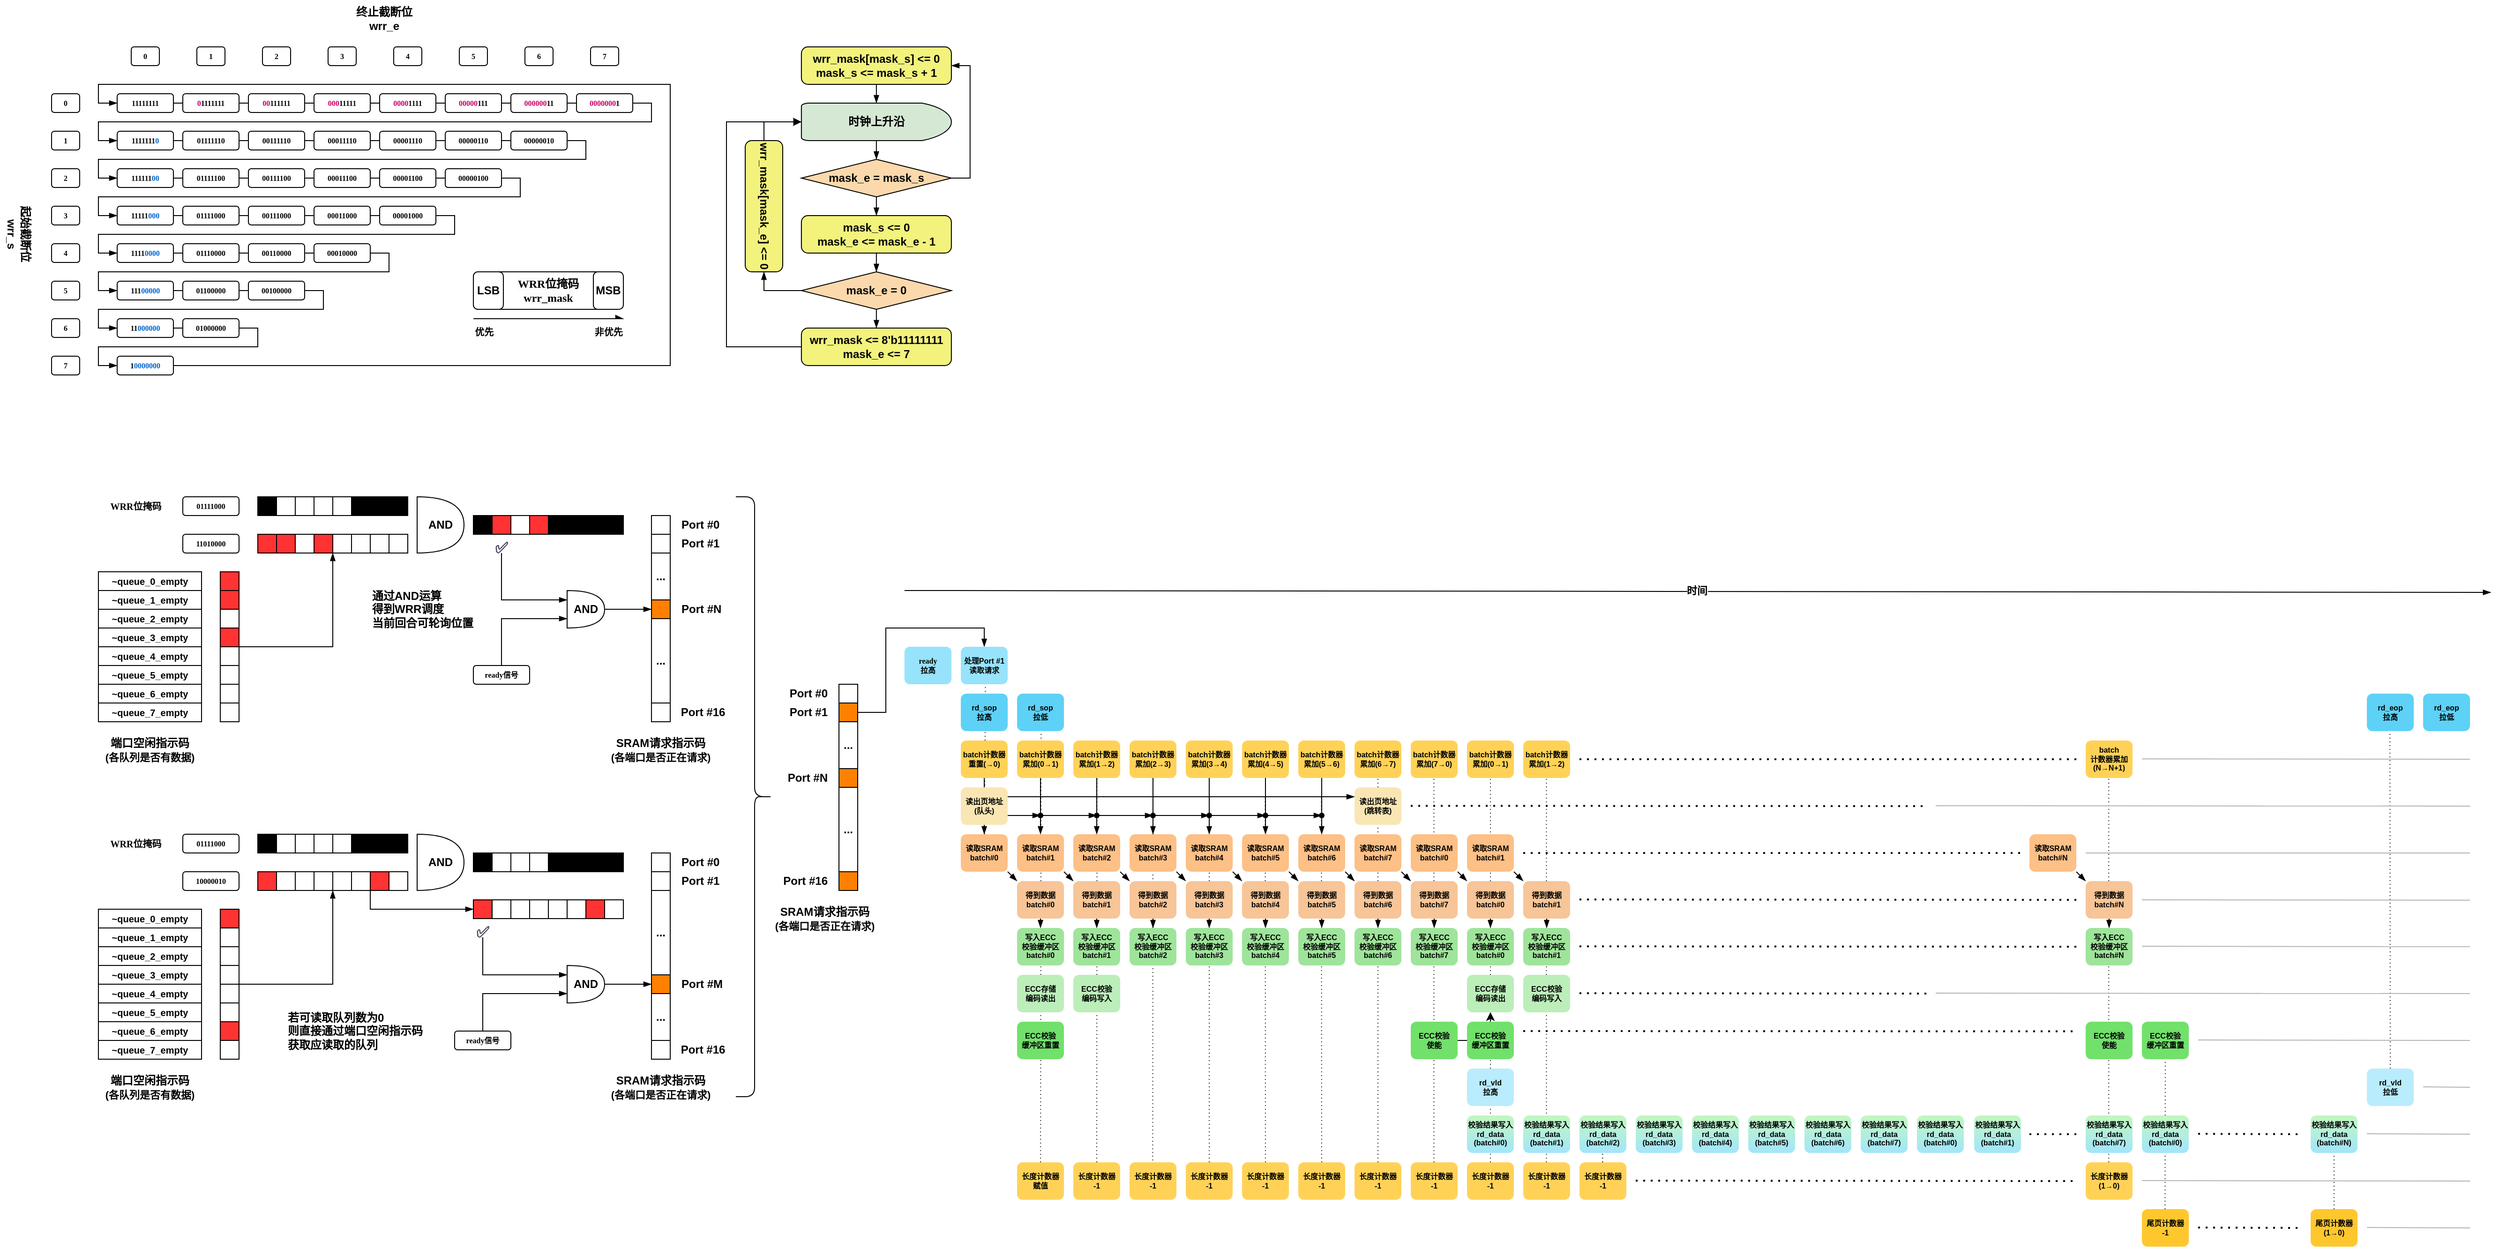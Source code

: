<mxfile version="24.2.5" type="device">
  <diagram name="Page-1" id="74e2e168-ea6b-b213-b513-2b3c1d86103e">
    <mxGraphModel dx="1045" dy="-990" grid="1" gridSize="10" guides="1" tooltips="1" connect="1" arrows="1" fold="1" page="0" pageScale="1" pageWidth="4681" pageHeight="3300" background="none" math="0" shadow="0">
      <root>
        <mxCell id="0" />
        <mxCell id="1" parent="0" />
        <mxCell id="TSAiNINq-ciz6s8yGFa5-21" value="" style="endArrow=none;dashed=1;html=1;dashPattern=1 3;strokeWidth=1;rounded=0;fillColor=#ffff88;strokeColor=#2a2b2c;entryX=0.5;entryY=1;entryDx=0;entryDy=0;fontStyle=1" parent="1" edge="1">
          <mxGeometry width="50" height="50" relative="1" as="geometry">
            <mxPoint x="2434.63" y="3050" as="sourcePoint" />
            <mxPoint x="2434.63" y="2600" as="targetPoint" />
          </mxGeometry>
        </mxCell>
        <mxCell id="TSAiNINq-ciz6s8yGFa5-22" value="" style="endArrow=none;dashed=1;html=1;dashPattern=1 3;strokeWidth=1;rounded=0;fillColor=#ffff88;strokeColor=#2a2b2c;entryX=0.5;entryY=0;entryDx=0;entryDy=0;fontStyle=1" parent="1" target="8pBwBUJksHQwdAiR65Fr-157" edge="1">
          <mxGeometry width="50" height="50" relative="1" as="geometry">
            <mxPoint x="2494.63" y="3100" as="sourcePoint" />
            <mxPoint x="2494.63" y="2650" as="targetPoint" />
          </mxGeometry>
        </mxCell>
        <mxCell id="TSAiNINq-ciz6s8yGFa5-23" value="" style="endArrow=none;dashed=1;html=1;dashPattern=1 3;strokeWidth=1;rounded=0;fillColor=#ffff88;strokeColor=#2a2b2c;entryX=0.5;entryY=0;entryDx=0;entryDy=0;fontStyle=1" parent="1" edge="1">
          <mxGeometry width="50" height="50" relative="1" as="geometry">
            <mxPoint x="2675" y="3100" as="sourcePoint" />
            <mxPoint x="2674.94" y="3000" as="targetPoint" />
          </mxGeometry>
        </mxCell>
        <mxCell id="TSAiNINq-ciz6s8yGFa5-24" value="" style="endArrow=none;dashed=1;html=1;dashPattern=1 3;strokeWidth=1;rounded=0;fillColor=#ffff88;strokeColor=#2a2b2c;entryX=0.5;entryY=0;entryDx=0;entryDy=0;exitX=0.5;exitY=1;exitDx=0;exitDy=0;fontStyle=1" parent="1" source="8pBwBUJksHQwdAiR65Fr-131" edge="1">
          <mxGeometry width="50" height="50" relative="1" as="geometry">
            <mxPoint x="2734.63" y="2650" as="sourcePoint" />
            <mxPoint x="2734.57" y="2550" as="targetPoint" />
          </mxGeometry>
        </mxCell>
        <mxCell id="TSAiNINq-ciz6s8yGFa5-18" value="" style="endArrow=none;dashed=1;html=1;dashPattern=1 3;strokeWidth=1;rounded=0;fillColor=#ffff88;strokeColor=#2a2b2c;entryX=0.5;entryY=1;entryDx=0;entryDy=0;fontStyle=1" parent="1" target="8pBwBUJksHQwdAiR65Fr-70" edge="1">
          <mxGeometry width="50" height="50" relative="1" as="geometry">
            <mxPoint x="1775" y="3050" as="sourcePoint" />
            <mxPoint x="1774.7" y="2620" as="targetPoint" />
          </mxGeometry>
        </mxCell>
        <mxCell id="TSAiNINq-ciz6s8yGFa5-19" value="" style="endArrow=none;dashed=1;html=1;dashPattern=1 3;strokeWidth=1;rounded=0;fillColor=#ffff88;strokeColor=#2a2b2c;entryX=0.5;entryY=1;entryDx=0;entryDy=0;fontStyle=1" parent="1" edge="1">
          <mxGeometry width="50" height="50" relative="1" as="geometry">
            <mxPoint x="1834.74" y="3050" as="sourcePoint" />
            <mxPoint x="1834.74" y="2600" as="targetPoint" />
          </mxGeometry>
        </mxCell>
        <mxCell id="TSAiNINq-ciz6s8yGFa5-20" value="" style="endArrow=none;dashed=1;html=1;dashPattern=1 3;strokeWidth=1;rounded=0;fillColor=#ffff88;strokeColor=default;fontStyle=1" parent="1" edge="1">
          <mxGeometry width="50" height="50" relative="1" as="geometry">
            <mxPoint x="1895" y="3050" as="sourcePoint" />
            <mxPoint x="1894.63" y="3000" as="targetPoint" />
          </mxGeometry>
        </mxCell>
        <mxCell id="TSAiNINq-ciz6s8yGFa5-11" value="" style="endArrow=none;dashed=1;html=1;dashPattern=1 3;strokeWidth=1;rounded=0;fillColor=#ffff88;strokeColor=#2a2b2c;exitX=0.5;exitY=0;exitDx=0;exitDy=0;fontStyle=1" parent="1" source="8pBwBUJksHQwdAiR65Fr-52" edge="1">
          <mxGeometry width="50" height="50" relative="1" as="geometry">
            <mxPoint x="1354.68" y="2950" as="sourcePoint" />
            <mxPoint x="1355.31" y="2600" as="targetPoint" />
          </mxGeometry>
        </mxCell>
        <mxCell id="TSAiNINq-ciz6s8yGFa5-12" value="" style="endArrow=none;dashed=1;html=1;dashPattern=1 3;strokeWidth=1;rounded=0;fillColor=#ffff88;strokeColor=#2a2b2c;exitX=0.5;exitY=0;exitDx=0;exitDy=0;fontStyle=1" parent="1" edge="1">
          <mxGeometry width="50" height="50" relative="1" as="geometry">
            <mxPoint x="1414.7" y="3020" as="sourcePoint" />
            <mxPoint x="1415.01" y="2610" as="targetPoint" />
          </mxGeometry>
        </mxCell>
        <mxCell id="TSAiNINq-ciz6s8yGFa5-13" value="" style="endArrow=none;dashed=1;html=1;dashPattern=1 3;strokeWidth=1;rounded=0;fillColor=#ffff88;strokeColor=#2a2b2c;exitX=0.5;exitY=1;exitDx=0;exitDy=0;fontStyle=1" parent="1" source="8pBwBUJksHQwdAiR65Fr-61" edge="1">
          <mxGeometry width="50" height="50" relative="1" as="geometry">
            <mxPoint x="1474.7" y="3020" as="sourcePoint" />
            <mxPoint x="1475.01" y="2610" as="targetPoint" />
          </mxGeometry>
        </mxCell>
        <mxCell id="TSAiNINq-ciz6s8yGFa5-14" value="" style="endArrow=none;dashed=1;html=1;dashPattern=1 3;strokeWidth=1;rounded=0;fillColor=#ffff88;strokeColor=#2a2b2c;fontStyle=1" parent="1" edge="1">
          <mxGeometry width="50" height="50" relative="1" as="geometry">
            <mxPoint x="1535" y="3050" as="sourcePoint" />
            <mxPoint x="1534.71" y="2620" as="targetPoint" />
          </mxGeometry>
        </mxCell>
        <mxCell id="TSAiNINq-ciz6s8yGFa5-15" value="" style="endArrow=none;dashed=1;html=1;dashPattern=1 3;strokeWidth=1;rounded=0;fillColor=#ffff88;strokeColor=#2a2b2c;fontStyle=1" parent="1" edge="1">
          <mxGeometry width="50" height="50" relative="1" as="geometry">
            <mxPoint x="1594.99" y="3050" as="sourcePoint" />
            <mxPoint x="1594.7" y="2620" as="targetPoint" />
          </mxGeometry>
        </mxCell>
        <mxCell id="TSAiNINq-ciz6s8yGFa5-16" value="" style="endArrow=none;dashed=1;html=1;dashPattern=1 3;strokeWidth=1;rounded=0;fillColor=#ffff88;strokeColor=#2a2b2c;exitX=0.5;exitY=1;exitDx=0;exitDy=0;entryX=0.5;entryY=1;entryDx=0;entryDy=0;fontStyle=1" parent="1" source="8pBwBUJksHQwdAiR65Fr-80" target="8pBwBUJksHQwdAiR65Fr-90" edge="1">
          <mxGeometry width="50" height="50" relative="1" as="geometry">
            <mxPoint x="1654.99" y="3060" as="sourcePoint" />
            <mxPoint x="1654.7" y="2630" as="targetPoint" />
          </mxGeometry>
        </mxCell>
        <mxCell id="TSAiNINq-ciz6s8yGFa5-17" value="" style="endArrow=none;dashed=1;html=1;dashPattern=1 3;strokeWidth=1;rounded=0;fillColor=#ffff88;strokeColor=#2a2b2c;exitX=0.5;exitY=1;exitDx=0;exitDy=0;entryX=0.5;entryY=1;entryDx=0;entryDy=0;fontStyle=1" parent="1" edge="1">
          <mxGeometry width="50" height="50" relative="1" as="geometry">
            <mxPoint x="1714.7" y="3050" as="sourcePoint" />
            <mxPoint x="1714.7" y="2600" as="targetPoint" />
          </mxGeometry>
        </mxCell>
        <mxCell id="TSAiNINq-ciz6s8yGFa5-9" value="" style="endArrow=none;dashed=1;html=1;dashPattern=1 3;strokeWidth=1;rounded=0;fillColor=#ffff88;strokeColor=#2a2b2c;exitX=0.5;exitY=1;exitDx=0;exitDy=0;fontStyle=1" parent="1" source="8pBwBUJksHQwdAiR65Fr-43" edge="1">
          <mxGeometry width="50" height="50" relative="1" as="geometry">
            <mxPoint x="1233.75" y="2949" as="sourcePoint" />
            <mxPoint x="1236.25" y="2500" as="targetPoint" />
          </mxGeometry>
        </mxCell>
        <mxCell id="TSAiNINq-ciz6s8yGFa5-10" value="" style="endArrow=none;dashed=1;html=1;dashPattern=1 3;strokeWidth=1;rounded=0;fillColor=#ffff88;strokeColor=#2a2b2c;exitX=0.5;exitY=1;exitDx=0;exitDy=0;fontStyle=1" parent="1" source="8pBwBUJksHQwdAiR65Fr-51" edge="1">
          <mxGeometry width="50" height="50" relative="1" as="geometry">
            <mxPoint x="1290" y="2950" as="sourcePoint" />
            <mxPoint x="1295.63" y="2550" as="targetPoint" />
          </mxGeometry>
        </mxCell>
        <mxCell id="8pBwBUJksHQwdAiR65Fr-166" value="" style="endArrow=blockThin;html=1;rounded=0;exitX=0.5;exitY=1;exitDx=0;exitDy=0;entryX=0.5;entryY=0;entryDx=0;entryDy=0;endFill=1;fontStyle=1;" parent="1" source="8pBwBUJksHQwdAiR65Fr-47" target="8pBwBUJksHQwdAiR65Fr-43" edge="1">
          <mxGeometry width="50" height="50" relative="1" as="geometry">
            <mxPoint x="1600" y="2760" as="sourcePoint" />
            <mxPoint x="1650" y="2710" as="targetPoint" />
          </mxGeometry>
        </mxCell>
        <mxCell id="XcMSc3Dv5Vf1WdrxYV2J-293" value="" style="edgeStyle=orthogonalEdgeStyle;rounded=0;orthogonalLoop=1;jettySize=auto;html=1;exitX=0.75;exitY=1;exitDx=0;exitDy=0;entryX=0;entryY=0.25;entryDx=0;entryDy=0;fontFamily=Helvetica;fontSize=12;fontColor=default;entryPerimeter=0;endArrow=blockThin;endFill=1;fontStyle=1" parent="1" source="XcMSc3Dv5Vf1WdrxYV2J-239" target="8pBwBUJksHQwdAiR65Fr-34" edge="1">
          <mxGeometry relative="1" as="geometry" />
        </mxCell>
        <mxCell id="XcMSc3Dv5Vf1WdrxYV2J-103" value="" style="endArrow=none;html=1;rounded=0;entryX=0;entryY=0.5;entryDx=0;entryDy=0;exitX=1;exitY=0.5;exitDx=0;exitDy=0;fontStyle=1" parent="1" source="XcMSc3Dv5Vf1WdrxYV2J-79" target="XcMSc3Dv5Vf1WdrxYV2J-77" edge="1">
          <mxGeometry width="50" height="50" relative="1" as="geometry">
            <mxPoint x="130" y="2070" as="sourcePoint" />
            <mxPoint x="450" y="2120" as="targetPoint" />
          </mxGeometry>
        </mxCell>
        <mxCell id="XcMSc3Dv5Vf1WdrxYV2J-102" value="" style="endArrow=none;html=1;rounded=0;entryX=0;entryY=0.5;entryDx=0;entryDy=0;exitX=1;exitY=0.5;exitDx=0;exitDy=0;fontStyle=1" parent="1" source="XcMSc3Dv5Vf1WdrxYV2J-76" target="XcMSc3Dv5Vf1WdrxYV2J-74" edge="1">
          <mxGeometry width="50" height="50" relative="1" as="geometry">
            <mxPoint x="200" y="2070" as="sourcePoint" />
            <mxPoint x="520" y="2080" as="targetPoint" />
          </mxGeometry>
        </mxCell>
        <mxCell id="XcMSc3Dv5Vf1WdrxYV2J-101" value="" style="endArrow=none;html=1;rounded=0;exitX=1;exitY=0.5;exitDx=0;exitDy=0;entryX=0;entryY=0.5;entryDx=0;entryDy=0;fontStyle=1" parent="1" source="XcMSc3Dv5Vf1WdrxYV2J-72" target="XcMSc3Dv5Vf1WdrxYV2J-70" edge="1">
          <mxGeometry width="50" height="50" relative="1" as="geometry">
            <mxPoint x="270" y="2070" as="sourcePoint" />
            <mxPoint x="590" y="2040" as="targetPoint" />
          </mxGeometry>
        </mxCell>
        <mxCell id="XcMSc3Dv5Vf1WdrxYV2J-100" value="" style="endArrow=none;html=1;rounded=0;exitX=1;exitY=0.5;exitDx=0;exitDy=0;entryX=0;entryY=0.5;entryDx=0;entryDy=0;fontStyle=1" parent="1" source="XcMSc3Dv5Vf1WdrxYV2J-62" target="XcMSc3Dv5Vf1WdrxYV2J-60" edge="1">
          <mxGeometry width="50" height="50" relative="1" as="geometry">
            <mxPoint x="340" y="2070" as="sourcePoint" />
            <mxPoint x="660" y="2000" as="targetPoint" />
          </mxGeometry>
        </mxCell>
        <mxCell id="XcMSc3Dv5Vf1WdrxYV2J-99" value="" style="endArrow=none;html=1;rounded=0;exitX=1;exitY=0.5;exitDx=0;exitDy=0;entryX=0;entryY=0.5;entryDx=0;entryDy=0;fontStyle=1" parent="1" source="XcMSc3Dv5Vf1WdrxYV2J-56" target="XcMSc3Dv5Vf1WdrxYV2J-53" edge="1">
          <mxGeometry width="50" height="50" relative="1" as="geometry">
            <mxPoint x="410" y="2070" as="sourcePoint" />
            <mxPoint x="730" y="1960" as="targetPoint" />
          </mxGeometry>
        </mxCell>
        <mxCell id="XcMSc3Dv5Vf1WdrxYV2J-98" value="" style="endArrow=none;html=1;rounded=0;exitX=1;exitY=0.5;exitDx=0;exitDy=0;entryX=0;entryY=0.5;entryDx=0;entryDy=0;fontStyle=1" parent="1" source="XcMSc3Dv5Vf1WdrxYV2J-41" target="XcMSc3Dv5Vf1WdrxYV2J-47" edge="1">
          <mxGeometry width="50" height="50" relative="1" as="geometry">
            <mxPoint x="480" y="2070" as="sourcePoint" />
            <mxPoint x="800" y="1920" as="targetPoint" />
          </mxGeometry>
        </mxCell>
        <mxCell id="XcMSc3Dv5Vf1WdrxYV2J-97" value="" style="endArrow=none;html=1;rounded=0;exitX=1;exitY=0.5;exitDx=0;exitDy=0;entryX=0;entryY=0.5;entryDx=0;entryDy=0;fontStyle=1" parent="1" source="XcMSc3Dv5Vf1WdrxYV2J-24" target="XcMSc3Dv5Vf1WdrxYV2J-31" edge="1">
          <mxGeometry width="50" height="50" relative="1" as="geometry">
            <mxPoint x="550" y="2070" as="sourcePoint" />
            <mxPoint x="870" y="1880" as="targetPoint" />
          </mxGeometry>
        </mxCell>
        <mxCell id="IQ5qKJPqrVlkLBsWNbcG-1" value="ready&lt;br&gt;拉高" style="rounded=1;whiteSpace=wrap;html=1;shadow=0;labelBackgroundColor=none;strokeWidth=1;fontFamily=Verdana;fontSize=8;align=center;fontStyle=1;fillColor=#97E3FC;strokeColor=none;" parent="1" vertex="1">
          <mxGeometry x="1149.94" y="2460" width="50" height="40" as="geometry" />
        </mxCell>
        <mxCell id="XcMSc3Dv5Vf1WdrxYV2J-24" value="11111111" style="rounded=1;whiteSpace=wrap;html=1;shadow=0;labelBackgroundColor=none;strokeWidth=1;fontFamily=Verdana;fontSize=8;align=center;fontStyle=1" parent="1" vertex="1">
          <mxGeometry x="310" y="1870" width="60" height="20" as="geometry" />
        </mxCell>
        <mxCell id="XcMSc3Dv5Vf1WdrxYV2J-25" value="&lt;font color=&quot;#cc0066&quot;&gt;0&lt;/font&gt;1111111" style="rounded=1;whiteSpace=wrap;html=1;shadow=0;labelBackgroundColor=none;strokeWidth=1;fontFamily=Verdana;fontSize=8;align=center;fontStyle=1" parent="1" vertex="1">
          <mxGeometry x="380" y="1870" width="60" height="20" as="geometry" />
        </mxCell>
        <mxCell id="XcMSc3Dv5Vf1WdrxYV2J-26" value="&lt;font color=&quot;#cc0066&quot;&gt;00&lt;/font&gt;111111" style="rounded=1;whiteSpace=wrap;html=1;shadow=0;labelBackgroundColor=none;strokeWidth=1;fontFamily=Verdana;fontSize=8;align=center;fontStyle=1" parent="1" vertex="1">
          <mxGeometry x="450" y="1870" width="60" height="20" as="geometry" />
        </mxCell>
        <mxCell id="XcMSc3Dv5Vf1WdrxYV2J-27" value="&lt;font color=&quot;#cc0066&quot;&gt;000&lt;/font&gt;11111" style="rounded=1;whiteSpace=wrap;html=1;shadow=0;labelBackgroundColor=none;strokeWidth=1;fontFamily=Verdana;fontSize=8;align=center;fontStyle=1" parent="1" vertex="1">
          <mxGeometry x="520" y="1870" width="60" height="20" as="geometry" />
        </mxCell>
        <mxCell id="XcMSc3Dv5Vf1WdrxYV2J-28" value="&lt;font color=&quot;#cc0066&quot;&gt;0000&lt;/font&gt;1111" style="rounded=1;whiteSpace=wrap;html=1;shadow=0;labelBackgroundColor=none;strokeWidth=1;fontFamily=Verdana;fontSize=8;align=center;fontStyle=1" parent="1" vertex="1">
          <mxGeometry x="590" y="1870" width="60" height="20" as="geometry" />
        </mxCell>
        <mxCell id="XcMSc3Dv5Vf1WdrxYV2J-29" value="&lt;font color=&quot;#cc0066&quot;&gt;00000&lt;/font&gt;111" style="rounded=1;whiteSpace=wrap;html=1;shadow=0;labelBackgroundColor=none;strokeWidth=1;fontFamily=Verdana;fontSize=8;align=center;fontStyle=1" parent="1" vertex="1">
          <mxGeometry x="660" y="1870" width="60" height="20" as="geometry" />
        </mxCell>
        <mxCell id="XcMSc3Dv5Vf1WdrxYV2J-30" value="&lt;font color=&quot;#cc0066&quot;&gt;000000&lt;/font&gt;11" style="rounded=1;whiteSpace=wrap;html=1;shadow=0;labelBackgroundColor=none;strokeWidth=1;fontFamily=Verdana;fontSize=8;align=center;fontStyle=1" parent="1" vertex="1">
          <mxGeometry x="730" y="1870" width="60" height="20" as="geometry" />
        </mxCell>
        <mxCell id="XcMSc3Dv5Vf1WdrxYV2J-31" value="&lt;font color=&quot;#cc0066&quot;&gt;0000000&lt;/font&gt;1" style="rounded=1;whiteSpace=wrap;html=1;shadow=0;labelBackgroundColor=none;strokeWidth=1;fontFamily=Verdana;fontSize=8;align=center;fontStyle=1" parent="1" vertex="1">
          <mxGeometry x="800" y="1870" width="60" height="20" as="geometry" />
        </mxCell>
        <mxCell id="XcMSc3Dv5Vf1WdrxYV2J-41" value="1111111&lt;font color=&quot;#0066cc&quot;&gt;0&lt;/font&gt;" style="rounded=1;whiteSpace=wrap;html=1;shadow=0;labelBackgroundColor=none;strokeWidth=1;fontFamily=Verdana;fontSize=8;align=center;fontStyle=1" parent="1" vertex="1">
          <mxGeometry x="310" y="1910" width="60" height="20" as="geometry" />
        </mxCell>
        <mxCell id="XcMSc3Dv5Vf1WdrxYV2J-42" value="01111110" style="rounded=1;whiteSpace=wrap;html=1;shadow=0;labelBackgroundColor=none;strokeWidth=1;fontFamily=Verdana;fontSize=8;align=center;fontStyle=1" parent="1" vertex="1">
          <mxGeometry x="380" y="1910" width="60" height="20" as="geometry" />
        </mxCell>
        <mxCell id="XcMSc3Dv5Vf1WdrxYV2J-43" value="00111110" style="rounded=1;whiteSpace=wrap;html=1;shadow=0;labelBackgroundColor=none;strokeWidth=1;fontFamily=Verdana;fontSize=8;align=center;fontStyle=1" parent="1" vertex="1">
          <mxGeometry x="450" y="1910" width="60" height="20" as="geometry" />
        </mxCell>
        <mxCell id="XcMSc3Dv5Vf1WdrxYV2J-44" value="00011110" style="rounded=1;whiteSpace=wrap;html=1;shadow=0;labelBackgroundColor=none;strokeWidth=1;fontFamily=Verdana;fontSize=8;align=center;fontStyle=1" parent="1" vertex="1">
          <mxGeometry x="520" y="1910" width="60" height="20" as="geometry" />
        </mxCell>
        <mxCell id="XcMSc3Dv5Vf1WdrxYV2J-45" value="00001110" style="rounded=1;whiteSpace=wrap;html=1;shadow=0;labelBackgroundColor=none;strokeWidth=1;fontFamily=Verdana;fontSize=8;align=center;fontStyle=1" parent="1" vertex="1">
          <mxGeometry x="590" y="1910" width="60" height="20" as="geometry" />
        </mxCell>
        <mxCell id="XcMSc3Dv5Vf1WdrxYV2J-46" value="00000110" style="rounded=1;whiteSpace=wrap;html=1;shadow=0;labelBackgroundColor=none;strokeWidth=1;fontFamily=Verdana;fontSize=8;align=center;fontStyle=1" parent="1" vertex="1">
          <mxGeometry x="660" y="1910" width="60" height="20" as="geometry" />
        </mxCell>
        <mxCell id="XcMSc3Dv5Vf1WdrxYV2J-47" value="00000010" style="rounded=1;whiteSpace=wrap;html=1;shadow=0;labelBackgroundColor=none;strokeWidth=1;fontFamily=Verdana;fontSize=8;align=center;fontStyle=1" parent="1" vertex="1">
          <mxGeometry x="730" y="1910" width="60" height="20" as="geometry" />
        </mxCell>
        <mxCell id="XcMSc3Dv5Vf1WdrxYV2J-49" value="01111100" style="rounded=1;whiteSpace=wrap;html=1;shadow=0;labelBackgroundColor=none;strokeWidth=1;fontFamily=Verdana;fontSize=8;align=center;fontStyle=1" parent="1" vertex="1">
          <mxGeometry x="380" y="1950" width="60" height="20" as="geometry" />
        </mxCell>
        <mxCell id="XcMSc3Dv5Vf1WdrxYV2J-50" value="00111100" style="rounded=1;whiteSpace=wrap;html=1;shadow=0;labelBackgroundColor=none;strokeWidth=1;fontFamily=Verdana;fontSize=8;align=center;fontStyle=1" parent="1" vertex="1">
          <mxGeometry x="450" y="1950" width="60" height="20" as="geometry" />
        </mxCell>
        <mxCell id="XcMSc3Dv5Vf1WdrxYV2J-51" value="00011100" style="rounded=1;whiteSpace=wrap;html=1;shadow=0;labelBackgroundColor=none;strokeWidth=1;fontFamily=Verdana;fontSize=8;align=center;fontStyle=1" parent="1" vertex="1">
          <mxGeometry x="520" y="1950" width="60" height="20" as="geometry" />
        </mxCell>
        <mxCell id="XcMSc3Dv5Vf1WdrxYV2J-52" value="00001100" style="rounded=1;whiteSpace=wrap;html=1;shadow=0;labelBackgroundColor=none;strokeWidth=1;fontFamily=Verdana;fontSize=8;align=center;fontStyle=1" parent="1" vertex="1">
          <mxGeometry x="590" y="1950" width="60" height="20" as="geometry" />
        </mxCell>
        <mxCell id="XcMSc3Dv5Vf1WdrxYV2J-53" value="00000100" style="rounded=1;whiteSpace=wrap;html=1;shadow=0;labelBackgroundColor=none;strokeWidth=1;fontFamily=Verdana;fontSize=8;align=center;fontStyle=1" parent="1" vertex="1">
          <mxGeometry x="660" y="1950" width="60" height="20" as="geometry" />
        </mxCell>
        <mxCell id="XcMSc3Dv5Vf1WdrxYV2J-56" value="111111&lt;font color=&quot;#0066cc&quot;&gt;00&lt;/font&gt;" style="rounded=1;whiteSpace=wrap;html=1;shadow=0;labelBackgroundColor=none;strokeWidth=1;fontFamily=Verdana;fontSize=8;align=center;fontStyle=1" parent="1" vertex="1">
          <mxGeometry x="310" y="1950" width="60" height="20" as="geometry" />
        </mxCell>
        <mxCell id="XcMSc3Dv5Vf1WdrxYV2J-57" value="01111000" style="rounded=1;whiteSpace=wrap;html=1;shadow=0;labelBackgroundColor=none;strokeWidth=1;fontFamily=Verdana;fontSize=8;align=center;fontStyle=1" parent="1" vertex="1">
          <mxGeometry x="380" y="1990" width="60" height="20" as="geometry" />
        </mxCell>
        <mxCell id="XcMSc3Dv5Vf1WdrxYV2J-58" value="00111000" style="rounded=1;whiteSpace=wrap;html=1;shadow=0;labelBackgroundColor=none;strokeWidth=1;fontFamily=Verdana;fontSize=8;align=center;fontStyle=1" parent="1" vertex="1">
          <mxGeometry x="450" y="1990" width="60" height="20" as="geometry" />
        </mxCell>
        <mxCell id="XcMSc3Dv5Vf1WdrxYV2J-59" value="00011000" style="rounded=1;whiteSpace=wrap;html=1;shadow=0;labelBackgroundColor=none;strokeWidth=1;fontFamily=Verdana;fontSize=8;align=center;fontStyle=1" parent="1" vertex="1">
          <mxGeometry x="520" y="1990" width="60" height="20" as="geometry" />
        </mxCell>
        <mxCell id="XcMSc3Dv5Vf1WdrxYV2J-60" value="00001000" style="rounded=1;whiteSpace=wrap;html=1;shadow=0;labelBackgroundColor=none;strokeWidth=1;fontFamily=Verdana;fontSize=8;align=center;fontStyle=1" parent="1" vertex="1">
          <mxGeometry x="590" y="1990" width="60" height="20" as="geometry" />
        </mxCell>
        <mxCell id="XcMSc3Dv5Vf1WdrxYV2J-62" value="11111&lt;font color=&quot;#0066cc&quot;&gt;000&lt;/font&gt;" style="rounded=1;whiteSpace=wrap;html=1;shadow=0;labelBackgroundColor=none;strokeWidth=1;fontFamily=Verdana;fontSize=8;align=center;fontStyle=1" parent="1" vertex="1">
          <mxGeometry x="310" y="1990" width="60" height="20" as="geometry" />
        </mxCell>
        <mxCell id="XcMSc3Dv5Vf1WdrxYV2J-68" value="01110000" style="rounded=1;whiteSpace=wrap;html=1;shadow=0;labelBackgroundColor=none;strokeWidth=1;fontFamily=Verdana;fontSize=8;align=center;fontStyle=1" parent="1" vertex="1">
          <mxGeometry x="380" y="2030" width="60" height="20" as="geometry" />
        </mxCell>
        <mxCell id="XcMSc3Dv5Vf1WdrxYV2J-69" value="00110000" style="rounded=1;whiteSpace=wrap;html=1;shadow=0;labelBackgroundColor=none;strokeWidth=1;fontFamily=Verdana;fontSize=8;align=center;fontStyle=1" parent="1" vertex="1">
          <mxGeometry x="450" y="2030" width="60" height="20" as="geometry" />
        </mxCell>
        <mxCell id="XcMSc3Dv5Vf1WdrxYV2J-70" value="00010000" style="rounded=1;whiteSpace=wrap;html=1;shadow=0;labelBackgroundColor=none;strokeWidth=1;fontFamily=Verdana;fontSize=8;align=center;fontStyle=1" parent="1" vertex="1">
          <mxGeometry x="520" y="2030" width="60" height="20" as="geometry" />
        </mxCell>
        <mxCell id="XcMSc3Dv5Vf1WdrxYV2J-72" value="1111&lt;font color=&quot;#0066cc&quot;&gt;0000&lt;/font&gt;" style="rounded=1;whiteSpace=wrap;html=1;shadow=0;labelBackgroundColor=none;strokeWidth=1;fontFamily=Verdana;fontSize=8;align=center;fontStyle=1" parent="1" vertex="1">
          <mxGeometry x="310" y="2030" width="60" height="20" as="geometry" />
        </mxCell>
        <mxCell id="XcMSc3Dv5Vf1WdrxYV2J-73" value="01100000" style="rounded=1;whiteSpace=wrap;html=1;shadow=0;labelBackgroundColor=none;strokeWidth=1;fontFamily=Verdana;fontSize=8;align=center;fontStyle=1" parent="1" vertex="1">
          <mxGeometry x="380" y="2070" width="60" height="20" as="geometry" />
        </mxCell>
        <mxCell id="XcMSc3Dv5Vf1WdrxYV2J-74" value="00100000" style="rounded=1;whiteSpace=wrap;html=1;shadow=0;labelBackgroundColor=none;strokeWidth=1;fontFamily=Verdana;fontSize=8;align=center;fontStyle=1" parent="1" vertex="1">
          <mxGeometry x="450" y="2070" width="60" height="20" as="geometry" />
        </mxCell>
        <mxCell id="XcMSc3Dv5Vf1WdrxYV2J-76" value="111&lt;font color=&quot;#0066cc&quot;&gt;00000&lt;/font&gt;" style="rounded=1;whiteSpace=wrap;html=1;shadow=0;labelBackgroundColor=none;strokeWidth=1;fontFamily=Verdana;fontSize=8;align=center;fontStyle=1" parent="1" vertex="1">
          <mxGeometry x="310" y="2070" width="60" height="20" as="geometry" />
        </mxCell>
        <mxCell id="XcMSc3Dv5Vf1WdrxYV2J-77" value="01000000" style="rounded=1;whiteSpace=wrap;html=1;shadow=0;labelBackgroundColor=none;strokeWidth=1;fontFamily=Verdana;fontSize=8;align=center;fontStyle=1" parent="1" vertex="1">
          <mxGeometry x="380" y="2110" width="60" height="20" as="geometry" />
        </mxCell>
        <mxCell id="XcMSc3Dv5Vf1WdrxYV2J-79" value="11&lt;font color=&quot;#0066cc&quot;&gt;000000&lt;/font&gt;" style="rounded=1;whiteSpace=wrap;html=1;shadow=0;labelBackgroundColor=none;strokeWidth=1;fontFamily=Verdana;fontSize=8;align=center;fontStyle=1" parent="1" vertex="1">
          <mxGeometry x="310" y="2110" width="60" height="20" as="geometry" />
        </mxCell>
        <mxCell id="XcMSc3Dv5Vf1WdrxYV2J-116" style="edgeStyle=orthogonalEdgeStyle;rounded=0;orthogonalLoop=1;jettySize=auto;html=1;exitX=1;exitY=0.5;exitDx=0;exitDy=0;entryX=0;entryY=0.5;entryDx=0;entryDy=0;endArrow=blockThin;endFill=1;fontStyle=1" parent="1" source="XcMSc3Dv5Vf1WdrxYV2J-81" target="XcMSc3Dv5Vf1WdrxYV2J-24" edge="1">
          <mxGeometry relative="1" as="geometry">
            <Array as="points">
              <mxPoint x="900" y="2160" />
              <mxPoint x="900" y="1860" />
              <mxPoint x="290" y="1860" />
              <mxPoint x="290" y="1880" />
            </Array>
          </mxGeometry>
        </mxCell>
        <mxCell id="XcMSc3Dv5Vf1WdrxYV2J-86" value="" style="endArrow=blockThin;html=1;rounded=0;exitX=1;exitY=0.5;exitDx=0;exitDy=0;entryX=0;entryY=0.5;entryDx=0;entryDy=0;fontStyle=1;endFill=1;" parent="1" source="XcMSc3Dv5Vf1WdrxYV2J-31" target="XcMSc3Dv5Vf1WdrxYV2J-41" edge="1">
          <mxGeometry width="50" height="50" relative="1" as="geometry">
            <mxPoint x="930" y="1880" as="sourcePoint" />
            <mxPoint x="600" y="1970" as="targetPoint" />
            <Array as="points">
              <mxPoint x="880" y="1880" />
              <mxPoint x="880" y="1900" />
              <mxPoint x="290" y="1900" />
              <mxPoint x="290" y="1920" />
            </Array>
          </mxGeometry>
        </mxCell>
        <mxCell id="XcMSc3Dv5Vf1WdrxYV2J-87" value="" style="endArrow=blockThin;html=1;rounded=0;entryX=0;entryY=0.5;entryDx=0;entryDy=0;exitX=1;exitY=0.5;exitDx=0;exitDy=0;fontStyle=1;endFill=1;" parent="1" source="XcMSc3Dv5Vf1WdrxYV2J-47" target="XcMSc3Dv5Vf1WdrxYV2J-56" edge="1">
          <mxGeometry width="50" height="50" relative="1" as="geometry">
            <mxPoint x="930" y="1920" as="sourcePoint" />
            <mxPoint x="380" y="1960" as="targetPoint" />
            <Array as="points">
              <mxPoint x="810" y="1920" />
              <mxPoint x="810" y="1940" />
              <mxPoint x="290" y="1940" />
              <mxPoint x="290" y="1960" />
            </Array>
          </mxGeometry>
        </mxCell>
        <mxCell id="XcMSc3Dv5Vf1WdrxYV2J-91" value="" style="endArrow=blockThin;html=1;rounded=0;exitX=1;exitY=0.5;exitDx=0;exitDy=0;entryX=0;entryY=0.5;entryDx=0;entryDy=0;fontStyle=1;endFill=1;" parent="1" source="XcMSc3Dv5Vf1WdrxYV2J-53" target="XcMSc3Dv5Vf1WdrxYV2J-62" edge="1">
          <mxGeometry width="50" height="50" relative="1" as="geometry">
            <mxPoint x="930" y="1960" as="sourcePoint" />
            <mxPoint x="600" y="1970" as="targetPoint" />
            <Array as="points">
              <mxPoint x="740" y="1960" />
              <mxPoint x="740" y="1980" />
              <mxPoint x="290" y="1980" />
              <mxPoint x="290" y="2000" />
            </Array>
          </mxGeometry>
        </mxCell>
        <mxCell id="XcMSc3Dv5Vf1WdrxYV2J-93" value="" style="endArrow=blockThin;html=1;rounded=0;entryX=0;entryY=0.5;entryDx=0;entryDy=0;exitX=1;exitY=0.5;exitDx=0;exitDy=0;fontStyle=1;endFill=1;" parent="1" source="XcMSc3Dv5Vf1WdrxYV2J-77" target="XcMSc3Dv5Vf1WdrxYV2J-81" edge="1">
          <mxGeometry width="50" height="50" relative="1" as="geometry">
            <mxPoint x="930" y="2120" as="sourcePoint" />
            <mxPoint x="600" y="1970" as="targetPoint" />
            <Array as="points">
              <mxPoint x="460" y="2120" />
              <mxPoint x="460" y="2140" />
              <mxPoint x="290" y="2140" />
              <mxPoint x="290" y="2160" />
            </Array>
          </mxGeometry>
        </mxCell>
        <mxCell id="XcMSc3Dv5Vf1WdrxYV2J-94" value="" style="endArrow=blockThin;html=1;rounded=0;entryX=0;entryY=0.5;entryDx=0;entryDy=0;exitX=1;exitY=0.5;exitDx=0;exitDy=0;fontStyle=1;endFill=1;" parent="1" source="XcMSc3Dv5Vf1WdrxYV2J-74" target="XcMSc3Dv5Vf1WdrxYV2J-79" edge="1">
          <mxGeometry width="50" height="50" relative="1" as="geometry">
            <mxPoint x="930" y="2080" as="sourcePoint" />
            <mxPoint x="600" y="1970" as="targetPoint" />
            <Array as="points">
              <mxPoint x="530" y="2080" />
              <mxPoint x="530" y="2100" />
              <mxPoint x="290" y="2100" />
              <mxPoint x="290" y="2120" />
            </Array>
          </mxGeometry>
        </mxCell>
        <mxCell id="XcMSc3Dv5Vf1WdrxYV2J-95" value="" style="endArrow=blockThin;html=1;rounded=0;entryX=0;entryY=0.5;entryDx=0;entryDy=0;exitX=1;exitY=0.5;exitDx=0;exitDy=0;fontStyle=1;endFill=1;" parent="1" source="XcMSc3Dv5Vf1WdrxYV2J-70" target="XcMSc3Dv5Vf1WdrxYV2J-76" edge="1">
          <mxGeometry width="50" height="50" relative="1" as="geometry">
            <mxPoint x="930" y="2040" as="sourcePoint" />
            <mxPoint x="600" y="1970" as="targetPoint" />
            <Array as="points">
              <mxPoint x="600" y="2040" />
              <mxPoint x="600" y="2060" />
              <mxPoint x="290" y="2060" />
              <mxPoint x="290" y="2080" />
            </Array>
          </mxGeometry>
        </mxCell>
        <mxCell id="XcMSc3Dv5Vf1WdrxYV2J-96" value="" style="endArrow=blockThin;html=1;rounded=0;entryX=0;entryY=0.5;entryDx=0;entryDy=0;exitX=1;exitY=0.5;exitDx=0;exitDy=0;fontStyle=1;endFill=1;" parent="1" source="XcMSc3Dv5Vf1WdrxYV2J-60" target="XcMSc3Dv5Vf1WdrxYV2J-72" edge="1">
          <mxGeometry width="50" height="50" relative="1" as="geometry">
            <mxPoint x="930" y="2000" as="sourcePoint" />
            <mxPoint x="600" y="1970" as="targetPoint" />
            <Array as="points">
              <mxPoint x="670" y="2000" />
              <mxPoint x="670" y="2020" />
              <mxPoint x="290" y="2020" />
              <mxPoint x="290" y="2040" />
            </Array>
          </mxGeometry>
        </mxCell>
        <mxCell id="XcMSc3Dv5Vf1WdrxYV2J-105" value="0" style="rounded=1;whiteSpace=wrap;html=1;shadow=0;labelBackgroundColor=none;strokeWidth=1;fontFamily=Verdana;fontSize=8;align=center;fontStyle=1" parent="1" vertex="1">
          <mxGeometry x="240" y="1870" width="30" height="20" as="geometry" />
        </mxCell>
        <mxCell id="XcMSc3Dv5Vf1WdrxYV2J-106" value="1" style="rounded=1;whiteSpace=wrap;html=1;shadow=0;labelBackgroundColor=none;strokeWidth=1;fontFamily=Verdana;fontSize=8;align=center;fontStyle=1" parent="1" vertex="1">
          <mxGeometry x="240" y="1910" width="30" height="20" as="geometry" />
        </mxCell>
        <mxCell id="XcMSc3Dv5Vf1WdrxYV2J-107" value="2" style="rounded=1;whiteSpace=wrap;html=1;shadow=0;labelBackgroundColor=none;strokeWidth=1;fontFamily=Verdana;fontSize=8;align=center;fontStyle=1" parent="1" vertex="1">
          <mxGeometry x="240" y="1950" width="30" height="20" as="geometry" />
        </mxCell>
        <mxCell id="XcMSc3Dv5Vf1WdrxYV2J-108" value="3" style="rounded=1;whiteSpace=wrap;html=1;shadow=0;labelBackgroundColor=none;strokeWidth=1;fontFamily=Verdana;fontSize=8;align=center;fontStyle=1" parent="1" vertex="1">
          <mxGeometry x="240" y="1990" width="30" height="20" as="geometry" />
        </mxCell>
        <mxCell id="XcMSc3Dv5Vf1WdrxYV2J-109" value="4" style="rounded=1;whiteSpace=wrap;html=1;shadow=0;labelBackgroundColor=none;strokeWidth=1;fontFamily=Verdana;fontSize=8;align=center;fontStyle=1" parent="1" vertex="1">
          <mxGeometry x="240" y="2030" width="30" height="20" as="geometry" />
        </mxCell>
        <mxCell id="XcMSc3Dv5Vf1WdrxYV2J-110" value="5" style="rounded=1;whiteSpace=wrap;html=1;shadow=0;labelBackgroundColor=none;strokeWidth=1;fontFamily=Verdana;fontSize=8;align=center;fontStyle=1" parent="1" vertex="1">
          <mxGeometry x="240" y="2070" width="30" height="20" as="geometry" />
        </mxCell>
        <mxCell id="XcMSc3Dv5Vf1WdrxYV2J-111" value="6" style="rounded=1;whiteSpace=wrap;html=1;shadow=0;labelBackgroundColor=none;strokeWidth=1;fontFamily=Verdana;fontSize=8;align=center;fontStyle=1" parent="1" vertex="1">
          <mxGeometry x="240" y="2110" width="30" height="20" as="geometry" />
        </mxCell>
        <mxCell id="XcMSc3Dv5Vf1WdrxYV2J-112" value="7" style="rounded=1;whiteSpace=wrap;html=1;shadow=0;labelBackgroundColor=none;strokeWidth=1;fontFamily=Verdana;fontSize=8;align=center;fontStyle=1" parent="1" vertex="1">
          <mxGeometry x="240" y="2150" width="30" height="20" as="geometry" />
        </mxCell>
        <mxCell id="XcMSc3Dv5Vf1WdrxYV2J-124" value="" style="endArrow=none;dashed=1;html=1;rounded=0;exitX=1;exitY=0.5;exitDx=0;exitDy=0;fontStyle=1" parent="1" source="XcMSc3Dv5Vf1WdrxYV2J-81" edge="1">
          <mxGeometry width="50" height="50" relative="1" as="geometry">
            <mxPoint x="280" y="2159.77" as="sourcePoint" />
            <mxPoint x="780" y="2160" as="targetPoint" />
          </mxGeometry>
        </mxCell>
        <mxCell id="XcMSc3Dv5Vf1WdrxYV2J-141" style="edgeStyle=orthogonalEdgeStyle;rounded=0;orthogonalLoop=1;jettySize=auto;html=1;exitX=1;exitY=0.5;exitDx=0;exitDy=0;exitPerimeter=0;entryX=1;entryY=0.5;entryDx=0;entryDy=0;fontFamily=Helvetica;fontSize=12;fontColor=default;endArrow=blockThin;endFill=1;fontStyle=1" parent="1" source="XcMSc3Dv5Vf1WdrxYV2J-135" target="XcMSc3Dv5Vf1WdrxYV2J-139" edge="1">
          <mxGeometry relative="1" as="geometry" />
        </mxCell>
        <mxCell id="XcMSc3Dv5Vf1WdrxYV2J-152" style="edgeStyle=orthogonalEdgeStyle;rounded=0;orthogonalLoop=1;jettySize=auto;html=1;exitX=0.5;exitY=1;exitDx=0;exitDy=0;exitPerimeter=0;entryX=0.5;entryY=0;entryDx=0;entryDy=0;fontFamily=Helvetica;fontSize=12;fontColor=default;endArrow=blockThin;endFill=1;fontStyle=1" parent="1" source="XcMSc3Dv5Vf1WdrxYV2J-135" target="XcMSc3Dv5Vf1WdrxYV2J-145" edge="1">
          <mxGeometry relative="1" as="geometry" />
        </mxCell>
        <mxCell id="XcMSc3Dv5Vf1WdrxYV2J-135" value="mask_e = mask_s" style="strokeWidth=1;html=1;shape=mxgraph.flowchart.decision;whiteSpace=wrap;fillColor=#FBD9AC;fontStyle=1" parent="1" vertex="1">
          <mxGeometry x="1039.94" y="1940" width="160" height="40" as="geometry" />
        </mxCell>
        <mxCell id="XcMSc3Dv5Vf1WdrxYV2J-136" value="时钟上升沿" style="strokeWidth=1;html=1;shape=mxgraph.flowchart.delay;whiteSpace=wrap;strokeColor=#000000;align=center;verticalAlign=middle;fontFamily=Helvetica;fontSize=12;fillColor=#d5e8d4;fontStyle=1" parent="1" vertex="1">
          <mxGeometry x="1039.94" y="1880" width="160" height="40" as="geometry" />
        </mxCell>
        <mxCell id="XcMSc3Dv5Vf1WdrxYV2J-139" value="wrr_mask[mask_s] &amp;lt;= 0&lt;br&gt;mask_s &amp;lt;= mask_s + 1" style="rounded=1;whiteSpace=wrap;html=1;absoluteArcSize=1;arcSize=14;strokeWidth=1;strokeColor=default;align=center;verticalAlign=middle;fontFamily=Helvetica;fontSize=12;fontColor=default;fillColor=#F2F27D;fontStyle=1" parent="1" vertex="1">
          <mxGeometry x="1039.94" y="1820" width="160" height="40" as="geometry" />
        </mxCell>
        <mxCell id="XcMSc3Dv5Vf1WdrxYV2J-143" value="" style="edgeStyle=orthogonalEdgeStyle;rounded=0;orthogonalLoop=1;jettySize=auto;html=1;fontFamily=Helvetica;fontSize=12;fontColor=default;exitX=0.5;exitY=1;exitDx=0;exitDy=0;endArrow=blockThin;endFill=1;fontStyle=1" parent="1" source="XcMSc3Dv5Vf1WdrxYV2J-139" edge="1">
          <mxGeometry relative="1" as="geometry">
            <mxPoint x="1119.94" y="1860" as="sourcePoint" />
            <mxPoint x="1119.94" y="1880" as="targetPoint" />
          </mxGeometry>
        </mxCell>
        <mxCell id="XcMSc3Dv5Vf1WdrxYV2J-144" style="edgeStyle=orthogonalEdgeStyle;rounded=0;orthogonalLoop=1;jettySize=auto;html=1;exitX=0.5;exitY=1;exitDx=0;exitDy=0;exitPerimeter=0;entryX=0.5;entryY=0;entryDx=0;entryDy=0;entryPerimeter=0;fontFamily=Helvetica;fontSize=12;fontColor=default;endArrow=blockThin;endFill=1;fontStyle=1" parent="1" source="XcMSc3Dv5Vf1WdrxYV2J-136" target="XcMSc3Dv5Vf1WdrxYV2J-135" edge="1">
          <mxGeometry relative="1" as="geometry" />
        </mxCell>
        <mxCell id="XcMSc3Dv5Vf1WdrxYV2J-145" value="mask_s &amp;lt;= 0&lt;br&gt;mask_e &amp;lt;= mask_e - 1" style="rounded=1;whiteSpace=wrap;html=1;absoluteArcSize=1;arcSize=14;strokeWidth=1;strokeColor=default;align=center;verticalAlign=middle;fontFamily=Helvetica;fontSize=12;fontColor=default;fillColor=#F2F27D;fontStyle=1" parent="1" vertex="1">
          <mxGeometry x="1039.94" y="2000" width="160" height="40" as="geometry" />
        </mxCell>
        <mxCell id="XcMSc3Dv5Vf1WdrxYV2J-159" style="edgeStyle=orthogonalEdgeStyle;rounded=0;orthogonalLoop=1;jettySize=auto;html=1;exitX=0.5;exitY=1;exitDx=0;exitDy=0;exitPerimeter=0;entryX=0.5;entryY=0;entryDx=0;entryDy=0;fontFamily=Helvetica;fontSize=12;fontColor=default;endArrow=blockThin;endFill=1;fontStyle=1" parent="1" source="XcMSc3Dv5Vf1WdrxYV2J-154" target="XcMSc3Dv5Vf1WdrxYV2J-156" edge="1">
          <mxGeometry relative="1" as="geometry" />
        </mxCell>
        <mxCell id="XcMSc3Dv5Vf1WdrxYV2J-175" style="edgeStyle=orthogonalEdgeStyle;rounded=0;orthogonalLoop=1;jettySize=auto;html=1;exitX=0;exitY=0.5;exitDx=0;exitDy=0;exitPerimeter=0;entryX=1;entryY=0.5;entryDx=0;entryDy=0;fontFamily=Helvetica;fontSize=12;fontColor=default;endArrow=blockThin;endFill=1;fontStyle=1" parent="1" source="XcMSc3Dv5Vf1WdrxYV2J-154" target="XcMSc3Dv5Vf1WdrxYV2J-170" edge="1">
          <mxGeometry relative="1" as="geometry" />
        </mxCell>
        <mxCell id="XcMSc3Dv5Vf1WdrxYV2J-154" value="mask_e = 0" style="strokeWidth=1;html=1;shape=mxgraph.flowchart.decision;whiteSpace=wrap;fillColor=#FBD9AC;fontStyle=1" parent="1" vertex="1">
          <mxGeometry x="1039.94" y="2060" width="160" height="40" as="geometry" />
        </mxCell>
        <mxCell id="XcMSc3Dv5Vf1WdrxYV2J-156" value="wrr_mask &amp;lt;= 8&#39;b11111111&lt;br&gt;mask_e &amp;lt;= 7" style="rounded=1;whiteSpace=wrap;html=1;absoluteArcSize=1;arcSize=14;strokeWidth=1;strokeColor=default;align=center;verticalAlign=middle;fontFamily=Helvetica;fontSize=12;fontColor=default;fillColor=#F2F27D;fontStyle=1" parent="1" vertex="1">
          <mxGeometry x="1039.94" y="2120" width="160" height="40" as="geometry" />
        </mxCell>
        <mxCell id="XcMSc3Dv5Vf1WdrxYV2J-158" style="edgeStyle=orthogonalEdgeStyle;rounded=0;orthogonalLoop=1;jettySize=auto;html=1;exitX=0.5;exitY=1;exitDx=0;exitDy=0;entryX=0.5;entryY=0;entryDx=0;entryDy=0;entryPerimeter=0;fontFamily=Helvetica;fontSize=12;fontColor=default;endArrow=blockThin;endFill=1;fontStyle=1" parent="1" source="XcMSc3Dv5Vf1WdrxYV2J-145" target="XcMSc3Dv5Vf1WdrxYV2J-154" edge="1">
          <mxGeometry relative="1" as="geometry">
            <mxPoint x="1119.94" y="2100" as="sourcePoint" />
          </mxGeometry>
        </mxCell>
        <mxCell id="XcMSc3Dv5Vf1WdrxYV2J-166" value="起始截断位&lt;br&gt;wrr_s" style="rounded=1;whiteSpace=wrap;html=1;strokeColor=none;strokeWidth=1;align=center;verticalAlign=middle;fontFamily=Helvetica;fontSize=12;fontColor=default;fillColor=none;fontStyle=1;rotation=90;" parent="1" vertex="1">
          <mxGeometry x="160" y="2000" width="90" height="40" as="geometry" />
        </mxCell>
        <mxCell id="XcMSc3Dv5Vf1WdrxYV2J-167" value="终止截断位&lt;br&gt;wrr_e" style="rounded=1;whiteSpace=wrap;html=1;strokeColor=none;strokeWidth=1;align=center;verticalAlign=middle;fontFamily=Helvetica;fontSize=12;fontColor=default;fillColor=none;fontStyle=1" parent="1" vertex="1">
          <mxGeometry x="550" y="1770" width="90" height="40" as="geometry" />
        </mxCell>
        <mxCell id="XcMSc3Dv5Vf1WdrxYV2J-169" style="edgeStyle=orthogonalEdgeStyle;rounded=0;orthogonalLoop=1;jettySize=auto;html=1;exitX=0;exitY=0.5;exitDx=0;exitDy=0;entryX=0;entryY=0.5;entryDx=0;entryDy=0;fontFamily=Helvetica;fontSize=12;fontColor=default;entryPerimeter=0;fontStyle=1" parent="1" source="XcMSc3Dv5Vf1WdrxYV2J-156" target="XcMSc3Dv5Vf1WdrxYV2J-136" edge="1">
          <mxGeometry relative="1" as="geometry">
            <mxPoint x="1049.97" y="2090" as="sourcePoint" />
            <mxPoint x="1049.97" y="1910" as="targetPoint" />
            <Array as="points">
              <mxPoint x="960" y="2140" />
              <mxPoint x="960" y="1900" />
            </Array>
          </mxGeometry>
        </mxCell>
        <mxCell id="XcMSc3Dv5Vf1WdrxYV2J-170" value="wrr_mask[mask_e] &amp;lt;= 0" style="rounded=1;whiteSpace=wrap;html=1;absoluteArcSize=1;arcSize=14;strokeWidth=1;strokeColor=default;align=center;verticalAlign=middle;fontFamily=Helvetica;fontSize=12;fontColor=default;fillColor=#F2F27D;rotation=90;fontStyle=1" parent="1" vertex="1">
          <mxGeometry x="930" y="1970" width="140" height="40" as="geometry" />
        </mxCell>
        <mxCell id="XcMSc3Dv5Vf1WdrxYV2J-174" style="edgeStyle=orthogonalEdgeStyle;rounded=0;orthogonalLoop=1;jettySize=auto;html=1;exitX=0;exitY=0.5;exitDx=0;exitDy=0;entryX=0;entryY=0.5;entryDx=0;entryDy=0;entryPerimeter=0;fontFamily=Helvetica;fontSize=12;fontColor=default;endArrow=blockThin;endFill=1;fontStyle=1" parent="1" source="XcMSc3Dv5Vf1WdrxYV2J-170" target="XcMSc3Dv5Vf1WdrxYV2J-136" edge="1">
          <mxGeometry relative="1" as="geometry">
            <Array as="points">
              <mxPoint x="1000" y="1900" />
            </Array>
          </mxGeometry>
        </mxCell>
        <mxCell id="XcMSc3Dv5Vf1WdrxYV2J-176" value="" style="group;fontStyle=1" parent="1" vertex="1" connectable="0">
          <mxGeometry x="690" y="2070" width="160" height="40" as="geometry" />
        </mxCell>
        <mxCell id="XcMSc3Dv5Vf1WdrxYV2J-150" value="" style="group;fontStyle=1;rounded=1;" parent="XcMSc3Dv5Vf1WdrxYV2J-176" vertex="1" connectable="0">
          <mxGeometry width="160" height="30" as="geometry" />
        </mxCell>
        <mxCell id="XcMSc3Dv5Vf1WdrxYV2J-147" value="&lt;span style=&quot;color: rgb(0, 0, 0); font-family: Verdana; font-style: normal; font-variant-ligatures: normal; font-variant-caps: normal; letter-spacing: normal; orphans: 2; text-align: center; text-indent: 0px; text-transform: none; widows: 2; word-spacing: 0px; -webkit-text-stroke-width: 0px; white-space: normal; background-color: rgb(251, 251, 251); text-decoration-thickness: initial; text-decoration-style: initial; text-decoration-color: initial; float: none; display: inline !important;&quot;&gt;&lt;font style=&quot;font-size: 12px;&quot;&gt;WRR位掩码&lt;br&gt;wrr_mask&lt;/font&gt;&lt;/span&gt;" style="shape=process;whiteSpace=wrap;html=1;backgroundOutline=1;strokeColor=default;strokeWidth=1;align=center;verticalAlign=middle;fontFamily=Helvetica;fontSize=12;fontColor=default;fillColor=default;fontStyle=1;rounded=1;" parent="XcMSc3Dv5Vf1WdrxYV2J-150" vertex="1">
          <mxGeometry y="-10" width="160" height="40" as="geometry" />
        </mxCell>
        <mxCell id="XcMSc3Dv5Vf1WdrxYV2J-148" value="LSB" style="rounded=1;whiteSpace=wrap;html=1;strokeColor=default;strokeWidth=1;align=center;verticalAlign=middle;fontFamily=Helvetica;fontSize=12;fontColor=default;fillColor=default;fontStyle=1" parent="XcMSc3Dv5Vf1WdrxYV2J-150" vertex="1">
          <mxGeometry y="-10" width="32" height="40" as="geometry" />
        </mxCell>
        <mxCell id="XcMSc3Dv5Vf1WdrxYV2J-149" value="MSB" style="rounded=1;whiteSpace=wrap;html=1;strokeColor=default;strokeWidth=1;align=center;verticalAlign=middle;fontFamily=Helvetica;fontSize=12;fontColor=default;fillColor=default;fontStyle=1" parent="XcMSc3Dv5Vf1WdrxYV2J-150" vertex="1">
          <mxGeometry x="128" y="-10" width="32" height="40" as="geometry" />
        </mxCell>
        <mxCell id="XcMSc3Dv5Vf1WdrxYV2J-151" value="&lt;font style=&quot;font-size: 10px;&quot;&gt;优先&lt;span style=&quot;white-space: pre;&quot;&gt;&#x9;&lt;/span&gt;&amp;nbsp; &amp;nbsp; &amp;nbsp; &amp;nbsp; &amp;nbsp; &amp;nbsp; &amp;nbsp; &amp;nbsp; &amp;nbsp; &amp;nbsp; &amp;nbsp; &amp;nbsp; &amp;nbsp; &amp;nbsp; &amp;nbsp; &amp;nbsp; &amp;nbsp; &amp;nbsp; &amp;nbsp; 非优先&lt;/font&gt;" style="endArrow=async;html=1;rounded=0;fontFamily=Helvetica;fontSize=12;fontColor=default;verticalAlign=top;endFill=1;fontStyle=1" parent="XcMSc3Dv5Vf1WdrxYV2J-176" edge="1">
          <mxGeometry width="50" height="50" relative="1" as="geometry">
            <mxPoint y="40" as="sourcePoint" />
            <mxPoint x="160" y="40" as="targetPoint" />
          </mxGeometry>
        </mxCell>
        <mxCell id="XcMSc3Dv5Vf1WdrxYV2J-81" value="1&lt;font color=&quot;#0066cc&quot;&gt;0000000&lt;/font&gt;" style="rounded=1;whiteSpace=wrap;html=1;shadow=0;labelBackgroundColor=none;strokeWidth=1;fontFamily=Verdana;fontSize=8;align=center;fontStyle=1" parent="1" vertex="1">
          <mxGeometry x="310" y="2150" width="60" height="20" as="geometry" />
        </mxCell>
        <mxCell id="XcMSc3Dv5Vf1WdrxYV2J-181" value="0" style="rounded=1;whiteSpace=wrap;html=1;shadow=0;labelBackgroundColor=none;strokeWidth=1;fontFamily=Verdana;fontSize=8;align=center;fontStyle=1" parent="1" vertex="1">
          <mxGeometry x="325" y="1820" width="30" height="20" as="geometry" />
        </mxCell>
        <mxCell id="XcMSc3Dv5Vf1WdrxYV2J-191" value="1" style="rounded=1;whiteSpace=wrap;html=1;shadow=0;labelBackgroundColor=none;strokeWidth=1;fontFamily=Verdana;fontSize=8;align=center;fontStyle=1" parent="1" vertex="1">
          <mxGeometry x="395" y="1820" width="30" height="20" as="geometry" />
        </mxCell>
        <mxCell id="XcMSc3Dv5Vf1WdrxYV2J-192" value="2" style="rounded=1;whiteSpace=wrap;html=1;shadow=0;labelBackgroundColor=none;strokeWidth=1;fontFamily=Verdana;fontSize=8;align=center;fontStyle=1" parent="1" vertex="1">
          <mxGeometry x="465" y="1820" width="30" height="20" as="geometry" />
        </mxCell>
        <mxCell id="XcMSc3Dv5Vf1WdrxYV2J-193" value="3" style="rounded=1;whiteSpace=wrap;html=1;shadow=0;labelBackgroundColor=none;strokeWidth=1;fontFamily=Verdana;fontSize=8;align=center;fontStyle=1" parent="1" vertex="1">
          <mxGeometry x="535" y="1820" width="30" height="20" as="geometry" />
        </mxCell>
        <mxCell id="XcMSc3Dv5Vf1WdrxYV2J-194" value="4" style="rounded=1;whiteSpace=wrap;html=1;shadow=0;labelBackgroundColor=none;strokeWidth=1;fontFamily=Verdana;fontSize=8;align=center;fontStyle=1" parent="1" vertex="1">
          <mxGeometry x="605" y="1820" width="30" height="20" as="geometry" />
        </mxCell>
        <mxCell id="XcMSc3Dv5Vf1WdrxYV2J-195" value="5" style="rounded=1;whiteSpace=wrap;html=1;shadow=0;labelBackgroundColor=none;strokeWidth=1;fontFamily=Verdana;fontSize=8;align=center;fontStyle=1" parent="1" vertex="1">
          <mxGeometry x="675" y="1820" width="30" height="20" as="geometry" />
        </mxCell>
        <mxCell id="XcMSc3Dv5Vf1WdrxYV2J-196" value="6" style="rounded=1;whiteSpace=wrap;html=1;shadow=0;labelBackgroundColor=none;strokeWidth=1;fontFamily=Verdana;fontSize=8;align=center;fontStyle=1" parent="1" vertex="1">
          <mxGeometry x="745" y="1820" width="30" height="20" as="geometry" />
        </mxCell>
        <mxCell id="XcMSc3Dv5Vf1WdrxYV2J-197" value="7" style="rounded=1;whiteSpace=wrap;html=1;shadow=0;labelBackgroundColor=none;strokeWidth=1;fontFamily=Verdana;fontSize=8;align=center;fontStyle=1" parent="1" vertex="1">
          <mxGeometry x="815" y="1820" width="30" height="20" as="geometry" />
        </mxCell>
        <mxCell id="XcMSc3Dv5Vf1WdrxYV2J-240" value="" style="group;fontStyle=1" parent="1" vertex="1" connectable="0">
          <mxGeometry x="380" y="2300" width="470" height="60" as="geometry" />
        </mxCell>
        <mxCell id="XcMSc3Dv5Vf1WdrxYV2J-211" value="" style="group;fontStyle=1" parent="XcMSc3Dv5Vf1WdrxYV2J-240" vertex="1" connectable="0">
          <mxGeometry x="80" y="40" width="160" height="20" as="geometry" />
        </mxCell>
        <mxCell id="XcMSc3Dv5Vf1WdrxYV2J-202" value="" style="rounded=0;whiteSpace=wrap;html=1;strokeColor=default;strokeWidth=1;align=center;verticalAlign=middle;fontFamily=Helvetica;fontSize=12;fontColor=default;fillColor=default;fontStyle=1" parent="XcMSc3Dv5Vf1WdrxYV2J-211" vertex="1">
          <mxGeometry width="160" height="20" as="geometry" />
        </mxCell>
        <mxCell id="XcMSc3Dv5Vf1WdrxYV2J-203" value="" style="rounded=0;whiteSpace=wrap;html=1;strokeColor=default;strokeWidth=1;align=center;verticalAlign=middle;fontFamily=Helvetica;fontSize=12;fontColor=default;fillColor=#FF3333;fontStyle=1" parent="XcMSc3Dv5Vf1WdrxYV2J-211" vertex="1">
          <mxGeometry width="20" height="20" as="geometry" />
        </mxCell>
        <mxCell id="XcMSc3Dv5Vf1WdrxYV2J-204" value="" style="rounded=0;whiteSpace=wrap;html=1;strokeColor=default;strokeWidth=1;align=center;verticalAlign=middle;fontFamily=Helvetica;fontSize=12;fontColor=default;fillColor=#FF3333;fontStyle=1" parent="XcMSc3Dv5Vf1WdrxYV2J-211" vertex="1">
          <mxGeometry x="20" width="20" height="20" as="geometry" />
        </mxCell>
        <mxCell id="XcMSc3Dv5Vf1WdrxYV2J-205" value="" style="rounded=0;whiteSpace=wrap;html=1;strokeColor=default;strokeWidth=1;align=center;verticalAlign=middle;fontFamily=Helvetica;fontSize=12;fontColor=default;fillColor=default;fontStyle=1" parent="XcMSc3Dv5Vf1WdrxYV2J-211" vertex="1">
          <mxGeometry x="40" width="20" height="20" as="geometry" />
        </mxCell>
        <mxCell id="XcMSc3Dv5Vf1WdrxYV2J-206" value="" style="rounded=0;whiteSpace=wrap;html=1;strokeColor=default;strokeWidth=1;align=center;verticalAlign=middle;fontFamily=Helvetica;fontSize=12;fontColor=default;fillColor=#FF3333;fontStyle=1" parent="XcMSc3Dv5Vf1WdrxYV2J-211" vertex="1">
          <mxGeometry x="60" width="20" height="20" as="geometry" />
        </mxCell>
        <mxCell id="XcMSc3Dv5Vf1WdrxYV2J-207" value="" style="rounded=0;whiteSpace=wrap;html=1;strokeColor=default;strokeWidth=1;align=center;verticalAlign=middle;fontFamily=Helvetica;fontSize=12;fontColor=default;fillColor=default;fontStyle=1" parent="XcMSc3Dv5Vf1WdrxYV2J-211" vertex="1">
          <mxGeometry x="80" width="20" height="20" as="geometry" />
        </mxCell>
        <mxCell id="XcMSc3Dv5Vf1WdrxYV2J-208" value="" style="rounded=0;whiteSpace=wrap;html=1;strokeColor=default;strokeWidth=1;align=center;verticalAlign=middle;fontFamily=Helvetica;fontSize=12;fontColor=default;fillColor=default;fontStyle=1" parent="XcMSc3Dv5Vf1WdrxYV2J-211" vertex="1">
          <mxGeometry x="100" width="20" height="20" as="geometry" />
        </mxCell>
        <mxCell id="XcMSc3Dv5Vf1WdrxYV2J-209" value="" style="rounded=0;whiteSpace=wrap;html=1;strokeColor=default;strokeWidth=1;align=center;verticalAlign=middle;fontFamily=Helvetica;fontSize=12;fontColor=default;fillColor=default;fontStyle=1" parent="XcMSc3Dv5Vf1WdrxYV2J-211" vertex="1">
          <mxGeometry x="120" width="20" height="20" as="geometry" />
        </mxCell>
        <mxCell id="XcMSc3Dv5Vf1WdrxYV2J-210" value="" style="rounded=0;whiteSpace=wrap;html=1;strokeColor=default;strokeWidth=1;align=center;verticalAlign=middle;fontFamily=Helvetica;fontSize=12;fontColor=default;fillColor=default;fontStyle=1" parent="XcMSc3Dv5Vf1WdrxYV2J-211" vertex="1">
          <mxGeometry x="140" width="20" height="20" as="geometry" />
        </mxCell>
        <mxCell id="XcMSc3Dv5Vf1WdrxYV2J-212" value="01111000" style="rounded=1;whiteSpace=wrap;html=1;shadow=0;labelBackgroundColor=none;strokeWidth=1;fontFamily=Verdana;fontSize=8;align=center;fontStyle=1" parent="XcMSc3Dv5Vf1WdrxYV2J-240" vertex="1">
          <mxGeometry width="60" height="20" as="geometry" />
        </mxCell>
        <mxCell id="XcMSc3Dv5Vf1WdrxYV2J-213" value="" style="group;fontStyle=1" parent="XcMSc3Dv5Vf1WdrxYV2J-240" vertex="1" connectable="0">
          <mxGeometry x="80" width="160" height="20" as="geometry" />
        </mxCell>
        <mxCell id="XcMSc3Dv5Vf1WdrxYV2J-214" value="" style="rounded=0;whiteSpace=wrap;html=1;strokeColor=default;strokeWidth=1;align=center;verticalAlign=middle;fontFamily=Helvetica;fontSize=12;fontColor=default;fillColor=default;fontStyle=1" parent="XcMSc3Dv5Vf1WdrxYV2J-213" vertex="1">
          <mxGeometry width="160" height="20" as="geometry" />
        </mxCell>
        <mxCell id="XcMSc3Dv5Vf1WdrxYV2J-215" value="" style="rounded=0;whiteSpace=wrap;html=1;strokeColor=default;strokeWidth=1;align=center;verticalAlign=middle;fontFamily=Helvetica;fontSize=12;fontColor=default;fillColor=#000000;fontStyle=1" parent="XcMSc3Dv5Vf1WdrxYV2J-213" vertex="1">
          <mxGeometry width="20" height="20" as="geometry" />
        </mxCell>
        <mxCell id="XcMSc3Dv5Vf1WdrxYV2J-216" value="" style="rounded=0;whiteSpace=wrap;html=1;strokeColor=default;strokeWidth=1;align=center;verticalAlign=middle;fontFamily=Helvetica;fontSize=12;fontColor=default;fillColor=default;fontStyle=1" parent="XcMSc3Dv5Vf1WdrxYV2J-213" vertex="1">
          <mxGeometry x="20" width="20" height="20" as="geometry" />
        </mxCell>
        <mxCell id="XcMSc3Dv5Vf1WdrxYV2J-217" value="" style="rounded=0;whiteSpace=wrap;html=1;strokeColor=default;strokeWidth=1;align=center;verticalAlign=middle;fontFamily=Helvetica;fontSize=12;fontColor=default;fillColor=default;fontStyle=1" parent="XcMSc3Dv5Vf1WdrxYV2J-213" vertex="1">
          <mxGeometry x="40" width="20" height="20" as="geometry" />
        </mxCell>
        <mxCell id="XcMSc3Dv5Vf1WdrxYV2J-218" value="" style="rounded=0;whiteSpace=wrap;html=1;strokeColor=default;strokeWidth=1;align=center;verticalAlign=middle;fontFamily=Helvetica;fontSize=12;fontColor=default;fillColor=default;fontStyle=1" parent="XcMSc3Dv5Vf1WdrxYV2J-213" vertex="1">
          <mxGeometry x="60" width="20" height="20" as="geometry" />
        </mxCell>
        <mxCell id="XcMSc3Dv5Vf1WdrxYV2J-219" value="" style="rounded=0;whiteSpace=wrap;html=1;strokeColor=default;strokeWidth=1;align=center;verticalAlign=middle;fontFamily=Helvetica;fontSize=12;fontColor=default;fillColor=default;fontStyle=1" parent="XcMSc3Dv5Vf1WdrxYV2J-213" vertex="1">
          <mxGeometry x="80" width="20" height="20" as="geometry" />
        </mxCell>
        <mxCell id="XcMSc3Dv5Vf1WdrxYV2J-220" value="" style="rounded=0;whiteSpace=wrap;html=1;strokeColor=default;strokeWidth=1;align=center;verticalAlign=middle;fontFamily=Helvetica;fontSize=12;fontColor=default;fillColor=#000000;fontStyle=1" parent="XcMSc3Dv5Vf1WdrxYV2J-213" vertex="1">
          <mxGeometry x="100" width="20" height="20" as="geometry" />
        </mxCell>
        <mxCell id="XcMSc3Dv5Vf1WdrxYV2J-221" value="" style="rounded=0;whiteSpace=wrap;html=1;strokeColor=default;strokeWidth=1;align=center;verticalAlign=middle;fontFamily=Helvetica;fontSize=12;fontColor=default;fillColor=#000000;fontStyle=1" parent="XcMSc3Dv5Vf1WdrxYV2J-213" vertex="1">
          <mxGeometry x="120" width="20" height="20" as="geometry" />
        </mxCell>
        <mxCell id="XcMSc3Dv5Vf1WdrxYV2J-222" value="" style="rounded=0;whiteSpace=wrap;html=1;strokeColor=default;strokeWidth=1;align=center;verticalAlign=middle;fontFamily=Helvetica;fontSize=12;fontColor=default;fillColor=#000000;fontStyle=1" parent="XcMSc3Dv5Vf1WdrxYV2J-213" vertex="1">
          <mxGeometry x="140" width="20" height="20" as="geometry" />
        </mxCell>
        <mxCell id="XcMSc3Dv5Vf1WdrxYV2J-223" value="AND" style="shape=or;whiteSpace=wrap;html=1;strokeColor=default;strokeWidth=1;align=center;verticalAlign=middle;fontFamily=Helvetica;fontSize=12;fontColor=default;fillColor=default;fontStyle=1" parent="XcMSc3Dv5Vf1WdrxYV2J-240" vertex="1">
          <mxGeometry x="250" width="50" height="60" as="geometry" />
        </mxCell>
        <mxCell id="XcMSc3Dv5Vf1WdrxYV2J-224" value="" style="group;fontStyle=1" parent="XcMSc3Dv5Vf1WdrxYV2J-240" vertex="1" connectable="0">
          <mxGeometry x="310" y="20" width="160" height="40" as="geometry" />
        </mxCell>
        <mxCell id="XcMSc3Dv5Vf1WdrxYV2J-225" value="" style="rounded=0;whiteSpace=wrap;html=1;strokeColor=default;strokeWidth=1;align=center;verticalAlign=middle;fontFamily=Helvetica;fontSize=12;fontColor=default;fillColor=default;fontStyle=1" parent="XcMSc3Dv5Vf1WdrxYV2J-224" vertex="1">
          <mxGeometry width="160" height="20" as="geometry" />
        </mxCell>
        <mxCell id="XcMSc3Dv5Vf1WdrxYV2J-226" value="" style="rounded=0;whiteSpace=wrap;html=1;strokeColor=#000000;strokeWidth=1;align=center;verticalAlign=middle;fontFamily=Helvetica;fontSize=12;fontColor=default;fillColor=#000000;fontStyle=1" parent="XcMSc3Dv5Vf1WdrxYV2J-224" vertex="1">
          <mxGeometry width="20" height="20" as="geometry" />
        </mxCell>
        <mxCell id="XcMSc3Dv5Vf1WdrxYV2J-227" value="" style="rounded=0;whiteSpace=wrap;html=1;strokeColor=default;strokeWidth=1;align=center;verticalAlign=middle;fontFamily=Helvetica;fontSize=12;fontColor=default;fillColor=#FF3333;fontStyle=1" parent="XcMSc3Dv5Vf1WdrxYV2J-224" vertex="1">
          <mxGeometry x="20" width="20" height="20" as="geometry" />
        </mxCell>
        <mxCell id="XcMSc3Dv5Vf1WdrxYV2J-228" value="" style="rounded=0;whiteSpace=wrap;html=1;strokeColor=default;strokeWidth=1;align=center;verticalAlign=middle;fontFamily=Helvetica;fontSize=12;fontColor=default;fillColor=none;fontStyle=1" parent="XcMSc3Dv5Vf1WdrxYV2J-224" vertex="1">
          <mxGeometry x="40" width="20" height="20" as="geometry" />
        </mxCell>
        <mxCell id="XcMSc3Dv5Vf1WdrxYV2J-229" value="" style="rounded=0;whiteSpace=wrap;html=1;strokeColor=default;strokeWidth=1;align=center;verticalAlign=middle;fontFamily=Helvetica;fontSize=12;fontColor=default;fillColor=#FF3333;fontStyle=1" parent="XcMSc3Dv5Vf1WdrxYV2J-224" vertex="1">
          <mxGeometry x="60" width="20" height="20" as="geometry" />
        </mxCell>
        <mxCell id="XcMSc3Dv5Vf1WdrxYV2J-230" value="" style="rounded=0;whiteSpace=wrap;html=1;strokeColor=#000000;strokeWidth=1;align=center;verticalAlign=middle;fontFamily=Helvetica;fontSize=12;fontColor=default;fillColor=#000000;fontStyle=1" parent="XcMSc3Dv5Vf1WdrxYV2J-224" vertex="1">
          <mxGeometry x="80" width="20" height="20" as="geometry" />
        </mxCell>
        <mxCell id="XcMSc3Dv5Vf1WdrxYV2J-231" value="" style="rounded=0;whiteSpace=wrap;html=1;strokeColor=#000000;strokeWidth=1;align=center;verticalAlign=middle;fontFamily=Helvetica;fontSize=12;fontColor=default;fillColor=#000000;fontStyle=1" parent="XcMSc3Dv5Vf1WdrxYV2J-224" vertex="1">
          <mxGeometry x="100" width="20" height="20" as="geometry" />
        </mxCell>
        <mxCell id="XcMSc3Dv5Vf1WdrxYV2J-232" value="" style="rounded=0;whiteSpace=wrap;html=1;strokeColor=#000000;strokeWidth=1;align=center;verticalAlign=middle;fontFamily=Helvetica;fontSize=12;fontColor=default;fillColor=#000000;fontStyle=1" parent="XcMSc3Dv5Vf1WdrxYV2J-224" vertex="1">
          <mxGeometry x="120" width="20" height="20" as="geometry" />
        </mxCell>
        <mxCell id="XcMSc3Dv5Vf1WdrxYV2J-233" value="" style="rounded=0;whiteSpace=wrap;html=1;strokeColor=#000000;strokeWidth=1;align=center;verticalAlign=middle;fontFamily=Helvetica;fontSize=12;fontColor=default;fillColor=#000000;fontStyle=1" parent="XcMSc3Dv5Vf1WdrxYV2J-224" vertex="1">
          <mxGeometry x="140" width="20" height="20" as="geometry" />
        </mxCell>
        <mxCell id="XcMSc3Dv5Vf1WdrxYV2J-239" value="&lt;h2 style=&quot;box-sizing: border-box; padding: 1rem; margin: 0px; outline: 0px; line-height: 22px; font-size: 16px; border-bottom: 1px solid var(--bd_01); position: relative; color: rgb(63, 66, 87); font-family: -apple-system, BlinkMacSystemFont, &amp;quot;Segoe UI&amp;quot;, Roboto, &amp;quot;Helvetica Neue&amp;quot;, Arial, &amp;quot;Noto Sans&amp;quot;, sans-serif, &amp;quot;Apple Color Emoji&amp;quot;, &amp;quot;Segoe UI Emoji&amp;quot;, &amp;quot;Segoe UI Symbol&amp;quot;, &amp;quot;Noto Color Emoji&amp;quot;; font-style: normal; font-variant-ligatures: normal; font-variant-caps: normal; letter-spacing: normal; orphans: 2; text-align: start; text-indent: 0px; text-transform: none; widows: 2; word-spacing: 0px; -webkit-text-stroke-width: 0px; white-space: normal; text-decoration-thickness: initial; text-decoration-style: initial; text-decoration-color: initial;&quot; class=&quot;&quot;&gt;&lt;span style=&quot;box-sizing: border-box; padding: 0px; margin: 0px 2px 0px 0px; outline: 0px; display: inline-flex; font-style: normal; font-family: var(--font-emoji); direction: initial; align-items: center; justify-content: center; min-width: 1.5em;&quot; class=&quot;emoji_font line&quot;&gt;✅&lt;/span&gt;&lt;/h2&gt;" style="text;whiteSpace=wrap;html=1;fontFamily=Helvetica;fontSize=12;fontColor=default;fontStyle=1" parent="XcMSc3Dv5Vf1WdrxYV2J-224" vertex="1">
          <mxGeometry width="40" height="40" as="geometry" />
        </mxCell>
        <mxCell id="XcMSc3Dv5Vf1WdrxYV2J-238" value="11010000" style="rounded=1;whiteSpace=wrap;html=1;shadow=0;labelBackgroundColor=none;strokeWidth=1;fontFamily=Verdana;fontSize=8;align=center;fontStyle=1" parent="XcMSc3Dv5Vf1WdrxYV2J-240" vertex="1">
          <mxGeometry y="40" width="60" height="20" as="geometry" />
        </mxCell>
        <mxCell id="XcMSc3Dv5Vf1WdrxYV2J-273" value="" style="group;fontStyle=1" parent="1" vertex="1" connectable="0">
          <mxGeometry x="290" y="2380" width="110" height="160" as="geometry" />
        </mxCell>
        <mxCell id="XcMSc3Dv5Vf1WdrxYV2J-262" value="" style="rounded=0;whiteSpace=wrap;html=1;strokeColor=default;strokeWidth=1;align=center;verticalAlign=middle;fontFamily=Helvetica;fontSize=12;fontColor=default;fillColor=default;rotation=90;fontStyle=1" parent="XcMSc3Dv5Vf1WdrxYV2J-273" vertex="1">
          <mxGeometry x="-25" y="25" width="160" height="110" as="geometry" />
        </mxCell>
        <mxCell id="XcMSc3Dv5Vf1WdrxYV2J-264" value="~queue_0_empty" style="rounded=0;whiteSpace=wrap;html=1;strokeColor=default;strokeWidth=1;align=center;verticalAlign=middle;fontFamily=Helvetica;fontSize=10;fontColor=default;fillColor=default;fontStyle=1" parent="XcMSc3Dv5Vf1WdrxYV2J-273" vertex="1">
          <mxGeometry width="110" height="20" as="geometry" />
        </mxCell>
        <mxCell id="XcMSc3Dv5Vf1WdrxYV2J-265" value="&lt;span style=&quot;font-size: 10px;&quot;&gt;~queue_1_empty&lt;/span&gt;" style="rounded=0;whiteSpace=wrap;html=1;strokeColor=default;strokeWidth=1;align=center;verticalAlign=middle;fontFamily=Helvetica;fontSize=12;fontColor=default;fillColor=default;fontStyle=1" parent="XcMSc3Dv5Vf1WdrxYV2J-273" vertex="1">
          <mxGeometry y="20" width="110" height="20" as="geometry" />
        </mxCell>
        <mxCell id="XcMSc3Dv5Vf1WdrxYV2J-266" value="&lt;span style=&quot;font-size: 10px;&quot;&gt;~queue_2_empty&lt;/span&gt;" style="rounded=0;whiteSpace=wrap;html=1;strokeColor=default;strokeWidth=1;align=center;verticalAlign=middle;fontFamily=Helvetica;fontSize=12;fontColor=default;fillColor=default;fontStyle=1" parent="XcMSc3Dv5Vf1WdrxYV2J-273" vertex="1">
          <mxGeometry y="40" width="110" height="20" as="geometry" />
        </mxCell>
        <mxCell id="XcMSc3Dv5Vf1WdrxYV2J-267" value="&lt;span style=&quot;font-size: 10px;&quot;&gt;~queue_3_empty&lt;/span&gt;" style="rounded=0;whiteSpace=wrap;html=1;strokeColor=default;strokeWidth=1;align=center;verticalAlign=middle;fontFamily=Helvetica;fontSize=12;fontColor=default;fillColor=default;fontStyle=1" parent="XcMSc3Dv5Vf1WdrxYV2J-273" vertex="1">
          <mxGeometry y="60" width="110" height="20" as="geometry" />
        </mxCell>
        <mxCell id="XcMSc3Dv5Vf1WdrxYV2J-268" value="&lt;span style=&quot;font-size: 10px;&quot;&gt;~queue_4_empty&lt;/span&gt;" style="rounded=0;whiteSpace=wrap;html=1;strokeColor=default;strokeWidth=1;align=center;verticalAlign=middle;fontFamily=Helvetica;fontSize=12;fontColor=default;fillColor=default;fontStyle=1" parent="XcMSc3Dv5Vf1WdrxYV2J-273" vertex="1">
          <mxGeometry y="80" width="110" height="20" as="geometry" />
        </mxCell>
        <mxCell id="XcMSc3Dv5Vf1WdrxYV2J-269" value="&lt;span style=&quot;font-size: 10px;&quot;&gt;~queue_5_empty&lt;/span&gt;" style="rounded=0;whiteSpace=wrap;html=1;strokeColor=default;strokeWidth=1;align=center;verticalAlign=middle;fontFamily=Helvetica;fontSize=12;fontColor=default;fillColor=default;fontStyle=1" parent="XcMSc3Dv5Vf1WdrxYV2J-273" vertex="1">
          <mxGeometry y="100" width="110" height="20" as="geometry" />
        </mxCell>
        <mxCell id="XcMSc3Dv5Vf1WdrxYV2J-270" value="&lt;span style=&quot;font-size: 10px;&quot;&gt;~queue_6_empty&lt;/span&gt;" style="rounded=0;whiteSpace=wrap;html=1;strokeColor=default;strokeWidth=1;align=center;verticalAlign=middle;fontFamily=Helvetica;fontSize=12;fontColor=default;fillColor=default;fontStyle=1" parent="XcMSc3Dv5Vf1WdrxYV2J-273" vertex="1">
          <mxGeometry y="120" width="110" height="20" as="geometry" />
        </mxCell>
        <mxCell id="XcMSc3Dv5Vf1WdrxYV2J-271" value="&lt;span style=&quot;font-size: 10px;&quot;&gt;~queue_7_empty&lt;/span&gt;" style="rounded=0;whiteSpace=wrap;html=1;strokeColor=default;strokeWidth=1;align=center;verticalAlign=middle;fontFamily=Helvetica;fontSize=12;fontColor=default;fillColor=default;fontStyle=1" parent="XcMSc3Dv5Vf1WdrxYV2J-273" vertex="1">
          <mxGeometry y="140" width="110" height="20" as="geometry" />
        </mxCell>
        <mxCell id="XcMSc3Dv5Vf1WdrxYV2J-274" value="" style="group;rotation=90;fontStyle=1" parent="1" vertex="1" connectable="0">
          <mxGeometry x="350" y="2450" width="160" height="20" as="geometry" />
        </mxCell>
        <mxCell id="XcMSc3Dv5Vf1WdrxYV2J-275" value="" style="rounded=0;whiteSpace=wrap;html=1;strokeColor=default;strokeWidth=1;align=center;verticalAlign=middle;fontFamily=Helvetica;fontSize=12;fontColor=default;fillColor=default;rotation=90;fontStyle=1" parent="XcMSc3Dv5Vf1WdrxYV2J-274" vertex="1">
          <mxGeometry width="160" height="20" as="geometry" />
        </mxCell>
        <mxCell id="XcMSc3Dv5Vf1WdrxYV2J-276" value="" style="rounded=0;whiteSpace=wrap;html=1;strokeColor=default;strokeWidth=1;align=center;verticalAlign=middle;fontFamily=Helvetica;fontSize=12;fontColor=default;fillColor=#FF3333;rotation=90;fontStyle=1" parent="XcMSc3Dv5Vf1WdrxYV2J-274" vertex="1">
          <mxGeometry x="70" y="-70" width="20" height="20" as="geometry" />
        </mxCell>
        <mxCell id="XcMSc3Dv5Vf1WdrxYV2J-277" value="" style="rounded=0;whiteSpace=wrap;html=1;strokeColor=default;strokeWidth=1;align=center;verticalAlign=middle;fontFamily=Helvetica;fontSize=12;fontColor=default;fillColor=#FF3333;rotation=90;fontStyle=1" parent="XcMSc3Dv5Vf1WdrxYV2J-274" vertex="1">
          <mxGeometry x="70" y="-50" width="20" height="20" as="geometry" />
        </mxCell>
        <mxCell id="XcMSc3Dv5Vf1WdrxYV2J-278" value="" style="rounded=0;whiteSpace=wrap;html=1;strokeColor=default;strokeWidth=1;align=center;verticalAlign=middle;fontFamily=Helvetica;fontSize=12;fontColor=default;fillColor=default;rotation=90;fontStyle=1" parent="XcMSc3Dv5Vf1WdrxYV2J-274" vertex="1">
          <mxGeometry x="70" y="-30" width="20" height="20" as="geometry" />
        </mxCell>
        <mxCell id="XcMSc3Dv5Vf1WdrxYV2J-279" value="" style="rounded=0;whiteSpace=wrap;html=1;strokeColor=default;strokeWidth=1;align=center;verticalAlign=middle;fontFamily=Helvetica;fontSize=12;fontColor=default;fillColor=#FF3333;rotation=90;fontStyle=1" parent="XcMSc3Dv5Vf1WdrxYV2J-274" vertex="1">
          <mxGeometry x="70" y="-10" width="20" height="20" as="geometry" />
        </mxCell>
        <mxCell id="XcMSc3Dv5Vf1WdrxYV2J-280" value="" style="rounded=0;whiteSpace=wrap;html=1;strokeColor=default;strokeWidth=1;align=center;verticalAlign=middle;fontFamily=Helvetica;fontSize=12;fontColor=default;fillColor=default;rotation=90;fontStyle=1" parent="XcMSc3Dv5Vf1WdrxYV2J-274" vertex="1">
          <mxGeometry x="70" y="10" width="20" height="20" as="geometry" />
        </mxCell>
        <mxCell id="XcMSc3Dv5Vf1WdrxYV2J-281" value="" style="rounded=0;whiteSpace=wrap;html=1;strokeColor=default;strokeWidth=1;align=center;verticalAlign=middle;fontFamily=Helvetica;fontSize=12;fontColor=default;fillColor=default;rotation=90;fontStyle=1" parent="XcMSc3Dv5Vf1WdrxYV2J-274" vertex="1">
          <mxGeometry x="70" y="30" width="20" height="20" as="geometry" />
        </mxCell>
        <mxCell id="XcMSc3Dv5Vf1WdrxYV2J-282" value="" style="rounded=0;whiteSpace=wrap;html=1;strokeColor=default;strokeWidth=1;align=center;verticalAlign=middle;fontFamily=Helvetica;fontSize=12;fontColor=default;fillColor=default;rotation=90;fontStyle=1" parent="XcMSc3Dv5Vf1WdrxYV2J-274" vertex="1">
          <mxGeometry x="70" y="50" width="20" height="20" as="geometry" />
        </mxCell>
        <mxCell id="XcMSc3Dv5Vf1WdrxYV2J-283" value="" style="rounded=0;whiteSpace=wrap;html=1;strokeColor=default;strokeWidth=1;align=center;verticalAlign=middle;fontFamily=Helvetica;fontSize=12;fontColor=default;fillColor=default;rotation=90;fontStyle=1" parent="XcMSc3Dv5Vf1WdrxYV2J-274" vertex="1">
          <mxGeometry x="70" y="70" width="20" height="20" as="geometry" />
        </mxCell>
        <mxCell id="XcMSc3Dv5Vf1WdrxYV2J-286" value="" style="endArrow=blockThin;html=1;rounded=0;fontFamily=Helvetica;fontSize=12;fontColor=default;exitX=0;exitY=0;exitDx=0;exitDy=0;entryX=1;entryY=1;entryDx=0;entryDy=0;endFill=1;fontStyle=1" parent="1" source="XcMSc3Dv5Vf1WdrxYV2J-280" target="XcMSc3Dv5Vf1WdrxYV2J-206" edge="1">
          <mxGeometry width="50" height="50" relative="1" as="geometry">
            <mxPoint x="455" y="2460" as="sourcePoint" />
            <mxPoint x="505" y="2410" as="targetPoint" />
            <Array as="points">
              <mxPoint x="540" y="2460" />
            </Array>
          </mxGeometry>
        </mxCell>
        <mxCell id="XcMSc3Dv5Vf1WdrxYV2J-287" value="端口空闲指示码&lt;br&gt;&lt;span style=&quot;&quot;&gt;&lt;font style=&quot;font-size: 11px;&quot;&gt;(各队列是否有数据)&lt;/font&gt;&lt;/span&gt;" style="rounded=1;whiteSpace=wrap;html=1;strokeColor=none;strokeWidth=1;align=center;verticalAlign=middle;fontFamily=Helvetica;fontSize=12;fontColor=default;fillColor=none;fontStyle=1" parent="1" vertex="1">
          <mxGeometry x="290" y="2550" width="110" height="40" as="geometry" />
        </mxCell>
        <mxCell id="XcMSc3Dv5Vf1WdrxYV2J-290" value="" style="rounded=0;whiteSpace=wrap;html=1;strokeColor=default;strokeWidth=1;align=center;verticalAlign=middle;fontFamily=Helvetica;fontSize=12;fontColor=default;fillColor=default;fontStyle=1" parent="1" vertex="1">
          <mxGeometry x="880" y="2320" width="20" height="220" as="geometry" />
        </mxCell>
        <mxCell id="XcMSc3Dv5Vf1WdrxYV2J-292" value="" style="rounded=0;whiteSpace=wrap;html=1;strokeColor=default;strokeWidth=1;align=center;verticalAlign=middle;fontFamily=Helvetica;fontSize=12;fontColor=default;fillColor=#FF8000;fontStyle=1" parent="1" vertex="1">
          <mxGeometry x="880" y="2410" width="20" height="20" as="geometry" />
        </mxCell>
        <mxCell id="XcMSc3Dv5Vf1WdrxYV2J-296" value="" style="rounded=0;whiteSpace=wrap;html=1;strokeColor=default;strokeWidth=1;align=center;verticalAlign=middle;fontFamily=Helvetica;fontSize=12;fontColor=default;fillColor=default;fontStyle=1" parent="1" vertex="1">
          <mxGeometry x="880" y="2320" width="20" height="20" as="geometry" />
        </mxCell>
        <mxCell id="XcMSc3Dv5Vf1WdrxYV2J-297" value="" style="rounded=0;whiteSpace=wrap;html=1;strokeColor=default;strokeWidth=1;align=center;verticalAlign=middle;fontFamily=Helvetica;fontSize=12;fontColor=default;fillColor=default;fontStyle=1" parent="1" vertex="1">
          <mxGeometry x="880" y="2340" width="20" height="20" as="geometry" />
        </mxCell>
        <mxCell id="XcMSc3Dv5Vf1WdrxYV2J-298" value="..." style="rounded=0;whiteSpace=wrap;html=1;strokeColor=default;strokeWidth=1;align=center;verticalAlign=middle;fontFamily=Helvetica;fontSize=12;fontColor=default;fillColor=default;fontStyle=1" parent="1" vertex="1">
          <mxGeometry x="880" y="2360" width="20" height="50" as="geometry" />
        </mxCell>
        <mxCell id="XcMSc3Dv5Vf1WdrxYV2J-299" value="..." style="rounded=0;whiteSpace=wrap;html=1;strokeColor=default;strokeWidth=1;align=center;verticalAlign=middle;fontFamily=Helvetica;fontSize=12;fontColor=default;fillColor=default;fontStyle=1" parent="1" vertex="1">
          <mxGeometry x="880" y="2430" width="20" height="90" as="geometry" />
        </mxCell>
        <mxCell id="XcMSc3Dv5Vf1WdrxYV2J-300" value="" style="rounded=0;whiteSpace=wrap;html=1;strokeColor=default;strokeWidth=1;align=center;verticalAlign=middle;fontFamily=Helvetica;fontSize=12;fontColor=default;fillColor=default;fontStyle=1" parent="1" vertex="1">
          <mxGeometry x="880" y="2520" width="20" height="20" as="geometry" />
        </mxCell>
        <mxCell id="XcMSc3Dv5Vf1WdrxYV2J-301" value="Port #0" style="rounded=0;whiteSpace=wrap;html=1;strokeColor=none;strokeWidth=1;align=left;verticalAlign=middle;fontFamily=Helvetica;fontSize=12;fontColor=default;fillColor=none;fontStyle=1" parent="1" vertex="1">
          <mxGeometry x="910" y="2320" width="50" height="20" as="geometry" />
        </mxCell>
        <mxCell id="XcMSc3Dv5Vf1WdrxYV2J-302" value="Port #1" style="rounded=0;whiteSpace=wrap;html=1;strokeColor=none;strokeWidth=1;align=left;verticalAlign=middle;fontFamily=Helvetica;fontSize=12;fontColor=default;fillColor=none;fontStyle=1" parent="1" vertex="1">
          <mxGeometry x="910" y="2340" width="50" height="20" as="geometry" />
        </mxCell>
        <mxCell id="XcMSc3Dv5Vf1WdrxYV2J-303" value="Port #N" style="rounded=0;whiteSpace=wrap;html=1;strokeColor=none;strokeWidth=1;align=left;verticalAlign=middle;fontFamily=Helvetica;fontSize=12;fontColor=default;fillColor=none;fontStyle=1" parent="1" vertex="1">
          <mxGeometry x="910" y="2410" width="50" height="20" as="geometry" />
        </mxCell>
        <mxCell id="XcMSc3Dv5Vf1WdrxYV2J-304" value="Port #16" style="rounded=0;whiteSpace=wrap;html=1;strokeColor=none;strokeWidth=1;align=center;verticalAlign=middle;fontFamily=Helvetica;fontSize=12;fontColor=default;fillColor=none;fontStyle=1" parent="1" vertex="1">
          <mxGeometry x="910" y="2520" width="50" height="20" as="geometry" />
        </mxCell>
        <mxCell id="XcMSc3Dv5Vf1WdrxYV2J-305" value="SRAM请求指示码&lt;br&gt;&lt;span style=&quot;&quot;&gt;&lt;font style=&quot;font-size: 11px;&quot;&gt;(各端口是否正在请求)&lt;/font&gt;&lt;/span&gt;" style="rounded=1;whiteSpace=wrap;html=1;strokeColor=none;strokeWidth=1;align=center;verticalAlign=middle;fontFamily=Helvetica;fontSize=12;fontColor=default;fillColor=none;fontStyle=1" parent="1" vertex="1">
          <mxGeometry x="835" y="2550" width="110" height="40" as="geometry" />
        </mxCell>
        <mxCell id="XcMSc3Dv5Vf1WdrxYV2J-306" value="通过AND运算&lt;br&gt;得到WRR调度&lt;br&gt;当前回合可轮询位置" style="rounded=0;whiteSpace=wrap;html=1;strokeColor=none;strokeWidth=1;align=left;verticalAlign=middle;fontFamily=Helvetica;fontSize=12;fontColor=default;fillColor=none;fontStyle=1" parent="1" vertex="1">
          <mxGeometry x="580" y="2390" width="120" height="60" as="geometry" />
        </mxCell>
        <mxCell id="XcMSc3Dv5Vf1WdrxYV2J-378" value="" style="group;fontStyle=1" parent="1" vertex="1" connectable="0">
          <mxGeometry x="290" y="2660" width="670" height="290" as="geometry" />
        </mxCell>
        <mxCell id="XcMSc3Dv5Vf1WdrxYV2J-308" value="" style="group;fontStyle=1" parent="XcMSc3Dv5Vf1WdrxYV2J-378" vertex="1" connectable="0">
          <mxGeometry x="90" width="470" height="60" as="geometry" />
        </mxCell>
        <mxCell id="XcMSc3Dv5Vf1WdrxYV2J-309" value="" style="group;fontStyle=1" parent="XcMSc3Dv5Vf1WdrxYV2J-308" vertex="1" connectable="0">
          <mxGeometry x="80" y="40" width="160" height="20" as="geometry" />
        </mxCell>
        <mxCell id="XcMSc3Dv5Vf1WdrxYV2J-310" value="" style="rounded=0;whiteSpace=wrap;html=1;strokeColor=default;strokeWidth=1;align=center;verticalAlign=middle;fontFamily=Helvetica;fontSize=12;fontColor=default;fillColor=default;fontStyle=1" parent="XcMSc3Dv5Vf1WdrxYV2J-309" vertex="1">
          <mxGeometry width="160" height="20" as="geometry" />
        </mxCell>
        <mxCell id="XcMSc3Dv5Vf1WdrxYV2J-311" value="" style="rounded=0;whiteSpace=wrap;html=1;strokeColor=default;strokeWidth=1;align=center;verticalAlign=middle;fontFamily=Helvetica;fontSize=12;fontColor=default;fillColor=#FF3333;fontStyle=1" parent="XcMSc3Dv5Vf1WdrxYV2J-309" vertex="1">
          <mxGeometry width="20" height="20" as="geometry" />
        </mxCell>
        <mxCell id="XcMSc3Dv5Vf1WdrxYV2J-312" value="" style="rounded=0;whiteSpace=wrap;html=1;strokeColor=default;strokeWidth=1;align=center;verticalAlign=middle;fontFamily=Helvetica;fontSize=12;fontColor=default;fillColor=#FFFFFF;fontStyle=1" parent="XcMSc3Dv5Vf1WdrxYV2J-309" vertex="1">
          <mxGeometry x="20" width="20" height="20" as="geometry" />
        </mxCell>
        <mxCell id="XcMSc3Dv5Vf1WdrxYV2J-313" value="" style="rounded=0;whiteSpace=wrap;html=1;strokeColor=default;strokeWidth=1;align=center;verticalAlign=middle;fontFamily=Helvetica;fontSize=12;fontColor=default;fillColor=default;fontStyle=1" parent="XcMSc3Dv5Vf1WdrxYV2J-309" vertex="1">
          <mxGeometry x="40" width="20" height="20" as="geometry" />
        </mxCell>
        <mxCell id="XcMSc3Dv5Vf1WdrxYV2J-314" value="" style="rounded=0;whiteSpace=wrap;html=1;strokeColor=default;strokeWidth=1;align=center;verticalAlign=middle;fontFamily=Helvetica;fontSize=12;fontColor=default;fillColor=#FFFFFF;fontStyle=1" parent="XcMSc3Dv5Vf1WdrxYV2J-309" vertex="1">
          <mxGeometry x="60" width="20" height="20" as="geometry" />
        </mxCell>
        <mxCell id="XcMSc3Dv5Vf1WdrxYV2J-315" value="" style="rounded=0;whiteSpace=wrap;html=1;strokeColor=default;strokeWidth=1;align=center;verticalAlign=middle;fontFamily=Helvetica;fontSize=12;fontColor=default;fillColor=default;fontStyle=1" parent="XcMSc3Dv5Vf1WdrxYV2J-309" vertex="1">
          <mxGeometry x="80" width="20" height="20" as="geometry" />
        </mxCell>
        <mxCell id="XcMSc3Dv5Vf1WdrxYV2J-316" value="" style="rounded=0;whiteSpace=wrap;html=1;strokeColor=default;strokeWidth=1;align=center;verticalAlign=middle;fontFamily=Helvetica;fontSize=12;fontColor=default;fillColor=default;fontStyle=1" parent="XcMSc3Dv5Vf1WdrxYV2J-309" vertex="1">
          <mxGeometry x="100" width="20" height="20" as="geometry" />
        </mxCell>
        <mxCell id="XcMSc3Dv5Vf1WdrxYV2J-317" value="" style="rounded=0;whiteSpace=wrap;html=1;strokeColor=default;strokeWidth=1;align=center;verticalAlign=middle;fontFamily=Helvetica;fontSize=12;fontColor=default;fillColor=#FF3333;fontStyle=1" parent="XcMSc3Dv5Vf1WdrxYV2J-309" vertex="1">
          <mxGeometry x="120" width="20" height="20" as="geometry" />
        </mxCell>
        <mxCell id="XcMSc3Dv5Vf1WdrxYV2J-318" value="" style="rounded=0;whiteSpace=wrap;html=1;strokeColor=default;strokeWidth=1;align=center;verticalAlign=middle;fontFamily=Helvetica;fontSize=12;fontColor=default;fillColor=default;fontStyle=1" parent="XcMSc3Dv5Vf1WdrxYV2J-309" vertex="1">
          <mxGeometry x="140" width="20" height="20" as="geometry" />
        </mxCell>
        <mxCell id="XcMSc3Dv5Vf1WdrxYV2J-319" value="01111000" style="rounded=1;whiteSpace=wrap;html=1;shadow=0;labelBackgroundColor=none;strokeWidth=1;fontFamily=Verdana;fontSize=8;align=center;fontStyle=1" parent="XcMSc3Dv5Vf1WdrxYV2J-308" vertex="1">
          <mxGeometry width="60" height="20" as="geometry" />
        </mxCell>
        <mxCell id="XcMSc3Dv5Vf1WdrxYV2J-320" value="" style="group;fontStyle=1" parent="XcMSc3Dv5Vf1WdrxYV2J-308" vertex="1" connectable="0">
          <mxGeometry x="80" width="160" height="20" as="geometry" />
        </mxCell>
        <mxCell id="XcMSc3Dv5Vf1WdrxYV2J-321" value="" style="rounded=0;whiteSpace=wrap;html=1;strokeColor=default;strokeWidth=1;align=center;verticalAlign=middle;fontFamily=Helvetica;fontSize=12;fontColor=default;fillColor=default;fontStyle=1" parent="XcMSc3Dv5Vf1WdrxYV2J-320" vertex="1">
          <mxGeometry width="160" height="20" as="geometry" />
        </mxCell>
        <mxCell id="XcMSc3Dv5Vf1WdrxYV2J-322" value="" style="rounded=0;whiteSpace=wrap;html=1;strokeColor=default;strokeWidth=1;align=center;verticalAlign=middle;fontFamily=Helvetica;fontSize=12;fontColor=default;fillColor=#000000;fontStyle=1" parent="XcMSc3Dv5Vf1WdrxYV2J-320" vertex="1">
          <mxGeometry width="20" height="20" as="geometry" />
        </mxCell>
        <mxCell id="XcMSc3Dv5Vf1WdrxYV2J-323" value="" style="rounded=0;whiteSpace=wrap;html=1;strokeColor=default;strokeWidth=1;align=center;verticalAlign=middle;fontFamily=Helvetica;fontSize=12;fontColor=default;fillColor=default;fontStyle=1" parent="XcMSc3Dv5Vf1WdrxYV2J-320" vertex="1">
          <mxGeometry x="20" width="20" height="20" as="geometry" />
        </mxCell>
        <mxCell id="XcMSc3Dv5Vf1WdrxYV2J-324" value="" style="rounded=0;whiteSpace=wrap;html=1;strokeColor=default;strokeWidth=1;align=center;verticalAlign=middle;fontFamily=Helvetica;fontSize=12;fontColor=default;fillColor=default;fontStyle=1" parent="XcMSc3Dv5Vf1WdrxYV2J-320" vertex="1">
          <mxGeometry x="40" width="20" height="20" as="geometry" />
        </mxCell>
        <mxCell id="XcMSc3Dv5Vf1WdrxYV2J-325" value="" style="rounded=0;whiteSpace=wrap;html=1;strokeColor=default;strokeWidth=1;align=center;verticalAlign=middle;fontFamily=Helvetica;fontSize=12;fontColor=default;fillColor=default;fontStyle=1" parent="XcMSc3Dv5Vf1WdrxYV2J-320" vertex="1">
          <mxGeometry x="60" width="20" height="20" as="geometry" />
        </mxCell>
        <mxCell id="XcMSc3Dv5Vf1WdrxYV2J-326" value="" style="rounded=0;whiteSpace=wrap;html=1;strokeColor=default;strokeWidth=1;align=center;verticalAlign=middle;fontFamily=Helvetica;fontSize=12;fontColor=default;fillColor=default;fontStyle=1" parent="XcMSc3Dv5Vf1WdrxYV2J-320" vertex="1">
          <mxGeometry x="80" width="20" height="20" as="geometry" />
        </mxCell>
        <mxCell id="XcMSc3Dv5Vf1WdrxYV2J-327" value="" style="rounded=0;whiteSpace=wrap;html=1;strokeColor=default;strokeWidth=1;align=center;verticalAlign=middle;fontFamily=Helvetica;fontSize=12;fontColor=default;fillColor=#000000;fontStyle=1" parent="XcMSc3Dv5Vf1WdrxYV2J-320" vertex="1">
          <mxGeometry x="100" width="20" height="20" as="geometry" />
        </mxCell>
        <mxCell id="XcMSc3Dv5Vf1WdrxYV2J-328" value="" style="rounded=0;whiteSpace=wrap;html=1;strokeColor=default;strokeWidth=1;align=center;verticalAlign=middle;fontFamily=Helvetica;fontSize=12;fontColor=default;fillColor=#000000;fontStyle=1" parent="XcMSc3Dv5Vf1WdrxYV2J-320" vertex="1">
          <mxGeometry x="120" width="20" height="20" as="geometry" />
        </mxCell>
        <mxCell id="XcMSc3Dv5Vf1WdrxYV2J-329" value="" style="rounded=0;whiteSpace=wrap;html=1;strokeColor=default;strokeWidth=1;align=center;verticalAlign=middle;fontFamily=Helvetica;fontSize=12;fontColor=default;fillColor=#000000;fontStyle=1" parent="XcMSc3Dv5Vf1WdrxYV2J-320" vertex="1">
          <mxGeometry x="140" width="20" height="20" as="geometry" />
        </mxCell>
        <mxCell id="XcMSc3Dv5Vf1WdrxYV2J-330" value="AND" style="shape=or;whiteSpace=wrap;html=1;strokeColor=default;strokeWidth=1;align=center;verticalAlign=middle;fontFamily=Helvetica;fontSize=12;fontColor=default;fillColor=default;fontStyle=1" parent="XcMSc3Dv5Vf1WdrxYV2J-308" vertex="1">
          <mxGeometry x="250" width="50" height="60" as="geometry" />
        </mxCell>
        <mxCell id="XcMSc3Dv5Vf1WdrxYV2J-331" value="" style="group;fontStyle=1" parent="XcMSc3Dv5Vf1WdrxYV2J-308" vertex="1" connectable="0">
          <mxGeometry x="310" y="20" width="160" height="40" as="geometry" />
        </mxCell>
        <mxCell id="XcMSc3Dv5Vf1WdrxYV2J-332" value="" style="rounded=0;whiteSpace=wrap;html=1;strokeColor=default;strokeWidth=1;align=center;verticalAlign=middle;fontFamily=Helvetica;fontSize=12;fontColor=default;fillColor=default;fontStyle=1" parent="XcMSc3Dv5Vf1WdrxYV2J-331" vertex="1">
          <mxGeometry width="160" height="20" as="geometry" />
        </mxCell>
        <mxCell id="XcMSc3Dv5Vf1WdrxYV2J-333" value="" style="rounded=0;whiteSpace=wrap;html=1;strokeColor=#000000;strokeWidth=1;align=center;verticalAlign=middle;fontFamily=Helvetica;fontSize=12;fontColor=default;fillColor=#000000;fontStyle=1" parent="XcMSc3Dv5Vf1WdrxYV2J-331" vertex="1">
          <mxGeometry width="20" height="20" as="geometry" />
        </mxCell>
        <mxCell id="XcMSc3Dv5Vf1WdrxYV2J-334" value="" style="rounded=0;whiteSpace=wrap;html=1;strokeColor=default;strokeWidth=1;align=center;verticalAlign=middle;fontFamily=Helvetica;fontSize=12;fontColor=default;fillColor=#FFFFFF;fontStyle=1" parent="XcMSc3Dv5Vf1WdrxYV2J-331" vertex="1">
          <mxGeometry x="20" width="20" height="20" as="geometry" />
        </mxCell>
        <mxCell id="XcMSc3Dv5Vf1WdrxYV2J-335" value="" style="rounded=0;whiteSpace=wrap;html=1;strokeColor=default;strokeWidth=1;align=center;verticalAlign=middle;fontFamily=Helvetica;fontSize=12;fontColor=default;fillColor=none;fontStyle=1" parent="XcMSc3Dv5Vf1WdrxYV2J-331" vertex="1">
          <mxGeometry x="40" width="20" height="20" as="geometry" />
        </mxCell>
        <mxCell id="XcMSc3Dv5Vf1WdrxYV2J-336" value="" style="rounded=0;whiteSpace=wrap;html=1;strokeColor=default;strokeWidth=1;align=center;verticalAlign=middle;fontFamily=Helvetica;fontSize=12;fontColor=default;fillColor=#FFFFFF;fontStyle=1" parent="XcMSc3Dv5Vf1WdrxYV2J-331" vertex="1">
          <mxGeometry x="60" width="20" height="20" as="geometry" />
        </mxCell>
        <mxCell id="XcMSc3Dv5Vf1WdrxYV2J-337" value="" style="rounded=0;whiteSpace=wrap;html=1;strokeColor=#000000;strokeWidth=1;align=center;verticalAlign=middle;fontFamily=Helvetica;fontSize=12;fontColor=default;fillColor=#000000;fontStyle=1" parent="XcMSc3Dv5Vf1WdrxYV2J-331" vertex="1">
          <mxGeometry x="80" width="20" height="20" as="geometry" />
        </mxCell>
        <mxCell id="XcMSc3Dv5Vf1WdrxYV2J-338" value="" style="rounded=0;whiteSpace=wrap;html=1;strokeColor=#000000;strokeWidth=1;align=center;verticalAlign=middle;fontFamily=Helvetica;fontSize=12;fontColor=default;fillColor=#000000;fontStyle=1" parent="XcMSc3Dv5Vf1WdrxYV2J-331" vertex="1">
          <mxGeometry x="100" width="20" height="20" as="geometry" />
        </mxCell>
        <mxCell id="XcMSc3Dv5Vf1WdrxYV2J-339" value="" style="rounded=0;whiteSpace=wrap;html=1;strokeColor=#000000;strokeWidth=1;align=center;verticalAlign=middle;fontFamily=Helvetica;fontSize=12;fontColor=default;fillColor=#000000;fontStyle=1" parent="XcMSc3Dv5Vf1WdrxYV2J-331" vertex="1">
          <mxGeometry x="120" width="20" height="20" as="geometry" />
        </mxCell>
        <mxCell id="XcMSc3Dv5Vf1WdrxYV2J-340" value="" style="rounded=0;whiteSpace=wrap;html=1;strokeColor=#000000;strokeWidth=1;align=center;verticalAlign=middle;fontFamily=Helvetica;fontSize=12;fontColor=default;fillColor=#000000;fontStyle=1" parent="XcMSc3Dv5Vf1WdrxYV2J-331" vertex="1">
          <mxGeometry x="140" width="20" height="20" as="geometry" />
        </mxCell>
        <mxCell id="XcMSc3Dv5Vf1WdrxYV2J-396" value="10000010" style="rounded=1;whiteSpace=wrap;html=1;shadow=0;labelBackgroundColor=none;strokeWidth=1;fontFamily=Verdana;fontSize=8;align=center;fontStyle=1" parent="XcMSc3Dv5Vf1WdrxYV2J-308" vertex="1">
          <mxGeometry y="40" width="60" height="20" as="geometry" />
        </mxCell>
        <mxCell id="XcMSc3Dv5Vf1WdrxYV2J-343" value="" style="group;fontStyle=1" parent="XcMSc3Dv5Vf1WdrxYV2J-378" vertex="1" connectable="0">
          <mxGeometry y="80" width="110" height="160" as="geometry" />
        </mxCell>
        <mxCell id="XcMSc3Dv5Vf1WdrxYV2J-344" value="" style="rounded=0;whiteSpace=wrap;html=1;strokeColor=default;strokeWidth=1;align=center;verticalAlign=middle;fontFamily=Helvetica;fontSize=12;fontColor=default;fillColor=default;rotation=90;fontStyle=1" parent="XcMSc3Dv5Vf1WdrxYV2J-343" vertex="1">
          <mxGeometry x="-25" y="25" width="160" height="110" as="geometry" />
        </mxCell>
        <mxCell id="XcMSc3Dv5Vf1WdrxYV2J-345" value="~queue_0_empty" style="rounded=0;whiteSpace=wrap;html=1;strokeColor=default;strokeWidth=1;align=center;verticalAlign=middle;fontFamily=Helvetica;fontSize=10;fontColor=default;fillColor=default;fontStyle=1" parent="XcMSc3Dv5Vf1WdrxYV2J-343" vertex="1">
          <mxGeometry width="110" height="20" as="geometry" />
        </mxCell>
        <mxCell id="XcMSc3Dv5Vf1WdrxYV2J-346" value="&lt;span style=&quot;font-size: 10px;&quot;&gt;~queue_1_empty&lt;/span&gt;" style="rounded=0;whiteSpace=wrap;html=1;strokeColor=default;strokeWidth=1;align=center;verticalAlign=middle;fontFamily=Helvetica;fontSize=12;fontColor=default;fillColor=default;fontStyle=1" parent="XcMSc3Dv5Vf1WdrxYV2J-343" vertex="1">
          <mxGeometry y="20" width="110" height="20" as="geometry" />
        </mxCell>
        <mxCell id="XcMSc3Dv5Vf1WdrxYV2J-347" value="&lt;span style=&quot;font-size: 10px;&quot;&gt;~queue_2_empty&lt;/span&gt;" style="rounded=0;whiteSpace=wrap;html=1;strokeColor=default;strokeWidth=1;align=center;verticalAlign=middle;fontFamily=Helvetica;fontSize=12;fontColor=default;fillColor=default;fontStyle=1" parent="XcMSc3Dv5Vf1WdrxYV2J-343" vertex="1">
          <mxGeometry y="40" width="110" height="20" as="geometry" />
        </mxCell>
        <mxCell id="XcMSc3Dv5Vf1WdrxYV2J-348" value="&lt;span style=&quot;font-size: 10px;&quot;&gt;~queue_3_empty&lt;/span&gt;" style="rounded=0;whiteSpace=wrap;html=1;strokeColor=default;strokeWidth=1;align=center;verticalAlign=middle;fontFamily=Helvetica;fontSize=12;fontColor=default;fillColor=default;fontStyle=1" parent="XcMSc3Dv5Vf1WdrxYV2J-343" vertex="1">
          <mxGeometry y="60" width="110" height="20" as="geometry" />
        </mxCell>
        <mxCell id="XcMSc3Dv5Vf1WdrxYV2J-349" value="&lt;span style=&quot;font-size: 10px;&quot;&gt;~queue_4_empty&lt;/span&gt;" style="rounded=0;whiteSpace=wrap;html=1;strokeColor=default;strokeWidth=1;align=center;verticalAlign=middle;fontFamily=Helvetica;fontSize=12;fontColor=default;fillColor=default;fontStyle=1" parent="XcMSc3Dv5Vf1WdrxYV2J-343" vertex="1">
          <mxGeometry y="80" width="110" height="20" as="geometry" />
        </mxCell>
        <mxCell id="XcMSc3Dv5Vf1WdrxYV2J-350" value="&lt;span style=&quot;font-size: 10px;&quot;&gt;~queue_5_empty&lt;/span&gt;" style="rounded=0;whiteSpace=wrap;html=1;strokeColor=default;strokeWidth=1;align=center;verticalAlign=middle;fontFamily=Helvetica;fontSize=12;fontColor=default;fillColor=default;fontStyle=1" parent="XcMSc3Dv5Vf1WdrxYV2J-343" vertex="1">
          <mxGeometry y="100" width="110" height="20" as="geometry" />
        </mxCell>
        <mxCell id="XcMSc3Dv5Vf1WdrxYV2J-351" value="&lt;span style=&quot;font-size: 10px;&quot;&gt;~queue_6_empty&lt;/span&gt;" style="rounded=0;whiteSpace=wrap;html=1;strokeColor=default;strokeWidth=1;align=center;verticalAlign=middle;fontFamily=Helvetica;fontSize=12;fontColor=default;fillColor=default;fontStyle=1" parent="XcMSc3Dv5Vf1WdrxYV2J-343" vertex="1">
          <mxGeometry y="120" width="110" height="20" as="geometry" />
        </mxCell>
        <mxCell id="XcMSc3Dv5Vf1WdrxYV2J-352" value="&lt;span style=&quot;font-size: 10px;&quot;&gt;~queue_7_empty&lt;/span&gt;" style="rounded=0;whiteSpace=wrap;html=1;strokeColor=default;strokeWidth=1;align=center;verticalAlign=middle;fontFamily=Helvetica;fontSize=12;fontColor=default;fillColor=default;fontStyle=1" parent="XcMSc3Dv5Vf1WdrxYV2J-343" vertex="1">
          <mxGeometry y="140" width="110" height="20" as="geometry" />
        </mxCell>
        <mxCell id="XcMSc3Dv5Vf1WdrxYV2J-353" value="" style="group;rotation=90;fontStyle=1" parent="XcMSc3Dv5Vf1WdrxYV2J-378" vertex="1" connectable="0">
          <mxGeometry x="60" y="150" width="160" height="20" as="geometry" />
        </mxCell>
        <mxCell id="XcMSc3Dv5Vf1WdrxYV2J-354" value="" style="rounded=0;whiteSpace=wrap;html=1;strokeColor=default;strokeWidth=1;align=center;verticalAlign=middle;fontFamily=Helvetica;fontSize=12;fontColor=default;fillColor=default;rotation=90;fontStyle=1" parent="XcMSc3Dv5Vf1WdrxYV2J-353" vertex="1">
          <mxGeometry width="160" height="20" as="geometry" />
        </mxCell>
        <mxCell id="XcMSc3Dv5Vf1WdrxYV2J-355" value="" style="rounded=0;whiteSpace=wrap;html=1;strokeColor=default;strokeWidth=1;align=center;verticalAlign=middle;fontFamily=Helvetica;fontSize=12;fontColor=default;fillColor=#FF3333;rotation=90;fontStyle=1" parent="XcMSc3Dv5Vf1WdrxYV2J-353" vertex="1">
          <mxGeometry x="70" y="-70" width="20" height="20" as="geometry" />
        </mxCell>
        <mxCell id="XcMSc3Dv5Vf1WdrxYV2J-356" value="" style="rounded=0;whiteSpace=wrap;html=1;strokeColor=default;strokeWidth=1;align=center;verticalAlign=middle;fontFamily=Helvetica;fontSize=12;fontColor=default;fillColor=#FFFFFF;rotation=90;fontStyle=1" parent="XcMSc3Dv5Vf1WdrxYV2J-353" vertex="1">
          <mxGeometry x="70" y="-50" width="20" height="20" as="geometry" />
        </mxCell>
        <mxCell id="XcMSc3Dv5Vf1WdrxYV2J-357" value="" style="rounded=0;whiteSpace=wrap;html=1;strokeColor=default;strokeWidth=1;align=center;verticalAlign=middle;fontFamily=Helvetica;fontSize=12;fontColor=default;fillColor=default;rotation=90;fontStyle=1" parent="XcMSc3Dv5Vf1WdrxYV2J-353" vertex="1">
          <mxGeometry x="70" y="-30" width="20" height="20" as="geometry" />
        </mxCell>
        <mxCell id="XcMSc3Dv5Vf1WdrxYV2J-358" value="" style="rounded=0;whiteSpace=wrap;html=1;strokeColor=default;strokeWidth=1;align=center;verticalAlign=middle;fontFamily=Helvetica;fontSize=12;fontColor=default;fillColor=#FFFFFF;rotation=90;fontStyle=1" parent="XcMSc3Dv5Vf1WdrxYV2J-353" vertex="1">
          <mxGeometry x="70" y="-10" width="20" height="20" as="geometry" />
        </mxCell>
        <mxCell id="XcMSc3Dv5Vf1WdrxYV2J-359" value="" style="rounded=0;whiteSpace=wrap;html=1;strokeColor=default;strokeWidth=1;align=center;verticalAlign=middle;fontFamily=Helvetica;fontSize=12;fontColor=default;fillColor=default;rotation=90;fontStyle=1" parent="XcMSc3Dv5Vf1WdrxYV2J-353" vertex="1">
          <mxGeometry x="70" y="10" width="20" height="20" as="geometry" />
        </mxCell>
        <mxCell id="XcMSc3Dv5Vf1WdrxYV2J-360" value="" style="rounded=0;whiteSpace=wrap;html=1;strokeColor=default;strokeWidth=1;align=center;verticalAlign=middle;fontFamily=Helvetica;fontSize=12;fontColor=default;fillColor=default;rotation=90;fontStyle=1" parent="XcMSc3Dv5Vf1WdrxYV2J-353" vertex="1">
          <mxGeometry x="70" y="30" width="20" height="20" as="geometry" />
        </mxCell>
        <mxCell id="XcMSc3Dv5Vf1WdrxYV2J-361" value="" style="rounded=0;whiteSpace=wrap;html=1;strokeColor=default;strokeWidth=1;align=center;verticalAlign=middle;fontFamily=Helvetica;fontSize=12;fontColor=default;fillColor=#FF3333;rotation=90;fontStyle=1" parent="XcMSc3Dv5Vf1WdrxYV2J-353" vertex="1">
          <mxGeometry x="70" y="50" width="20" height="20" as="geometry" />
        </mxCell>
        <mxCell id="XcMSc3Dv5Vf1WdrxYV2J-362" value="" style="rounded=0;whiteSpace=wrap;html=1;strokeColor=default;strokeWidth=1;align=center;verticalAlign=middle;fontFamily=Helvetica;fontSize=12;fontColor=default;fillColor=default;rotation=90;fontStyle=1" parent="XcMSc3Dv5Vf1WdrxYV2J-353" vertex="1">
          <mxGeometry x="70" y="70" width="20" height="20" as="geometry" />
        </mxCell>
        <mxCell id="XcMSc3Dv5Vf1WdrxYV2J-363" value="" style="endArrow=blockThin;html=1;rounded=0;fontFamily=Helvetica;fontSize=12;fontColor=default;exitX=0;exitY=0;exitDx=0;exitDy=0;entryX=1;entryY=1;entryDx=0;entryDy=0;endFill=1;fontStyle=1" parent="XcMSc3Dv5Vf1WdrxYV2J-378" source="XcMSc3Dv5Vf1WdrxYV2J-359" target="XcMSc3Dv5Vf1WdrxYV2J-314" edge="1">
          <mxGeometry width="50" height="50" relative="1" as="geometry">
            <mxPoint x="165" y="160" as="sourcePoint" />
            <mxPoint x="215" y="110" as="targetPoint" />
            <Array as="points">
              <mxPoint x="250" y="160" />
            </Array>
          </mxGeometry>
        </mxCell>
        <mxCell id="XcMSc3Dv5Vf1WdrxYV2J-364" value="端口空闲指示码&lt;br&gt;&lt;span style=&quot;&quot;&gt;&lt;font style=&quot;font-size: 11px;&quot;&gt;(各队列是否有数据)&lt;/font&gt;&lt;/span&gt;" style="rounded=1;whiteSpace=wrap;html=1;strokeColor=none;strokeWidth=1;align=center;verticalAlign=middle;fontFamily=Helvetica;fontSize=12;fontColor=default;fillColor=none;fontStyle=1" parent="XcMSc3Dv5Vf1WdrxYV2J-378" vertex="1">
          <mxGeometry y="250" width="110" height="40" as="geometry" />
        </mxCell>
        <mxCell id="XcMSc3Dv5Vf1WdrxYV2J-365" value="" style="rounded=0;whiteSpace=wrap;html=1;strokeColor=default;strokeWidth=1;align=center;verticalAlign=middle;fontFamily=Helvetica;fontSize=12;fontColor=default;fillColor=default;fontStyle=1" parent="XcMSc3Dv5Vf1WdrxYV2J-378" vertex="1">
          <mxGeometry x="590" y="20" width="20" height="220" as="geometry" />
        </mxCell>
        <mxCell id="XcMSc3Dv5Vf1WdrxYV2J-366" value="" style="rounded=0;whiteSpace=wrap;html=1;strokeColor=default;strokeWidth=1;align=center;verticalAlign=middle;fontFamily=Helvetica;fontSize=12;fontColor=default;fillColor=#FF8000;fontStyle=1" parent="XcMSc3Dv5Vf1WdrxYV2J-378" vertex="1">
          <mxGeometry x="590" y="150" width="20" height="20" as="geometry" />
        </mxCell>
        <mxCell id="XcMSc3Dv5Vf1WdrxYV2J-367" value="" style="rounded=0;whiteSpace=wrap;html=1;strokeColor=default;strokeWidth=1;align=center;verticalAlign=middle;fontFamily=Helvetica;fontSize=12;fontColor=default;fillColor=default;fontStyle=1" parent="XcMSc3Dv5Vf1WdrxYV2J-378" vertex="1">
          <mxGeometry x="590" y="20" width="20" height="20" as="geometry" />
        </mxCell>
        <mxCell id="XcMSc3Dv5Vf1WdrxYV2J-368" value="" style="rounded=0;whiteSpace=wrap;html=1;strokeColor=default;strokeWidth=1;align=center;verticalAlign=middle;fontFamily=Helvetica;fontSize=12;fontColor=default;fillColor=default;fontStyle=1" parent="XcMSc3Dv5Vf1WdrxYV2J-378" vertex="1">
          <mxGeometry x="590" y="40" width="20" height="20" as="geometry" />
        </mxCell>
        <mxCell id="XcMSc3Dv5Vf1WdrxYV2J-369" value="..." style="rounded=0;whiteSpace=wrap;html=1;strokeColor=default;strokeWidth=1;align=center;verticalAlign=middle;fontFamily=Helvetica;fontSize=12;fontColor=default;fillColor=default;fontStyle=1" parent="XcMSc3Dv5Vf1WdrxYV2J-378" vertex="1">
          <mxGeometry x="590" y="60" width="20" height="90" as="geometry" />
        </mxCell>
        <mxCell id="XcMSc3Dv5Vf1WdrxYV2J-370" value="..." style="rounded=0;whiteSpace=wrap;html=1;strokeColor=default;strokeWidth=1;align=center;verticalAlign=middle;fontFamily=Helvetica;fontSize=12;fontColor=default;fillColor=default;fontStyle=1" parent="XcMSc3Dv5Vf1WdrxYV2J-378" vertex="1">
          <mxGeometry x="590" y="170" width="20" height="50" as="geometry" />
        </mxCell>
        <mxCell id="XcMSc3Dv5Vf1WdrxYV2J-371" value="" style="rounded=0;whiteSpace=wrap;html=1;strokeColor=default;strokeWidth=1;align=center;verticalAlign=middle;fontFamily=Helvetica;fontSize=12;fontColor=default;fillColor=default;fontStyle=1" parent="XcMSc3Dv5Vf1WdrxYV2J-378" vertex="1">
          <mxGeometry x="590" y="220" width="20" height="20" as="geometry" />
        </mxCell>
        <mxCell id="XcMSc3Dv5Vf1WdrxYV2J-372" value="Port #0" style="rounded=0;whiteSpace=wrap;html=1;strokeColor=none;strokeWidth=1;align=left;verticalAlign=middle;fontFamily=Helvetica;fontSize=12;fontColor=default;fillColor=none;fontStyle=1" parent="XcMSc3Dv5Vf1WdrxYV2J-378" vertex="1">
          <mxGeometry x="620" y="20" width="50" height="20" as="geometry" />
        </mxCell>
        <mxCell id="XcMSc3Dv5Vf1WdrxYV2J-373" value="Port #1" style="rounded=0;whiteSpace=wrap;html=1;strokeColor=none;strokeWidth=1;align=left;verticalAlign=middle;fontFamily=Helvetica;fontSize=12;fontColor=default;fillColor=none;fontStyle=1" parent="XcMSc3Dv5Vf1WdrxYV2J-378" vertex="1">
          <mxGeometry x="620" y="40" width="50" height="20" as="geometry" />
        </mxCell>
        <mxCell id="XcMSc3Dv5Vf1WdrxYV2J-374" value="Port #M" style="rounded=0;whiteSpace=wrap;html=1;strokeColor=none;strokeWidth=1;align=left;verticalAlign=middle;fontFamily=Helvetica;fontSize=12;fontColor=default;fillColor=none;fontStyle=1" parent="XcMSc3Dv5Vf1WdrxYV2J-378" vertex="1">
          <mxGeometry x="620" y="150" width="50" height="20" as="geometry" />
        </mxCell>
        <mxCell id="XcMSc3Dv5Vf1WdrxYV2J-375" value="Port #16" style="rounded=0;whiteSpace=wrap;html=1;strokeColor=none;strokeWidth=1;align=center;verticalAlign=middle;fontFamily=Helvetica;fontSize=12;fontColor=default;fillColor=none;fontStyle=1" parent="XcMSc3Dv5Vf1WdrxYV2J-378" vertex="1">
          <mxGeometry x="620" y="220" width="50" height="20" as="geometry" />
        </mxCell>
        <mxCell id="XcMSc3Dv5Vf1WdrxYV2J-376" value="SRAM请求指示码&lt;br&gt;&lt;span style=&quot;&quot;&gt;&lt;font style=&quot;font-size: 11px;&quot;&gt;(各端口是否正在请求)&lt;/font&gt;&lt;/span&gt;" style="rounded=1;whiteSpace=wrap;html=1;strokeColor=none;strokeWidth=1;align=center;verticalAlign=middle;fontFamily=Helvetica;fontSize=12;fontColor=default;fillColor=none;fontStyle=1" parent="XcMSc3Dv5Vf1WdrxYV2J-378" vertex="1">
          <mxGeometry x="545" y="250" width="110" height="40" as="geometry" />
        </mxCell>
        <mxCell id="XcMSc3Dv5Vf1WdrxYV2J-377" value="若可读取队列数为0&lt;br&gt;则直接通过端口空闲指示码&lt;br&gt;获取应读取的队列" style="rounded=0;whiteSpace=wrap;html=1;strokeColor=none;strokeWidth=1;align=left;verticalAlign=middle;fontFamily=Helvetica;fontSize=12;fontColor=default;fillColor=none;fontStyle=1" parent="XcMSc3Dv5Vf1WdrxYV2J-378" vertex="1">
          <mxGeometry x="200" y="180" width="150" height="60" as="geometry" />
        </mxCell>
        <mxCell id="XcMSc3Dv5Vf1WdrxYV2J-383" value="" style="group;fontStyle=1" parent="XcMSc3Dv5Vf1WdrxYV2J-378" vertex="1" connectable="0">
          <mxGeometry x="400" y="70" width="160" height="20" as="geometry" />
        </mxCell>
        <mxCell id="XcMSc3Dv5Vf1WdrxYV2J-384" value="" style="rounded=0;whiteSpace=wrap;html=1;strokeColor=default;strokeWidth=1;align=center;verticalAlign=middle;fontFamily=Helvetica;fontSize=12;fontColor=default;fillColor=default;fontStyle=1" parent="XcMSc3Dv5Vf1WdrxYV2J-383" vertex="1">
          <mxGeometry width="160" height="20" as="geometry" />
        </mxCell>
        <mxCell id="XcMSc3Dv5Vf1WdrxYV2J-385" value="" style="rounded=0;whiteSpace=wrap;html=1;strokeColor=default;strokeWidth=1;align=center;verticalAlign=middle;fontFamily=Helvetica;fontSize=12;fontColor=default;fillColor=#FF3333;fontStyle=1" parent="XcMSc3Dv5Vf1WdrxYV2J-383" vertex="1">
          <mxGeometry width="20" height="20" as="geometry" />
        </mxCell>
        <mxCell id="XcMSc3Dv5Vf1WdrxYV2J-386" value="" style="rounded=0;whiteSpace=wrap;html=1;strokeColor=default;strokeWidth=1;align=center;verticalAlign=middle;fontFamily=Helvetica;fontSize=12;fontColor=default;fillColor=#FFFFFF;fontStyle=1" parent="XcMSc3Dv5Vf1WdrxYV2J-383" vertex="1">
          <mxGeometry x="20" width="20" height="20" as="geometry" />
        </mxCell>
        <mxCell id="XcMSc3Dv5Vf1WdrxYV2J-387" value="" style="rounded=0;whiteSpace=wrap;html=1;strokeColor=default;strokeWidth=1;align=center;verticalAlign=middle;fontFamily=Helvetica;fontSize=12;fontColor=default;fillColor=default;fontStyle=1" parent="XcMSc3Dv5Vf1WdrxYV2J-383" vertex="1">
          <mxGeometry x="40" width="20" height="20" as="geometry" />
        </mxCell>
        <mxCell id="XcMSc3Dv5Vf1WdrxYV2J-388" value="" style="rounded=0;whiteSpace=wrap;html=1;strokeColor=default;strokeWidth=1;align=center;verticalAlign=middle;fontFamily=Helvetica;fontSize=12;fontColor=default;fillColor=#FFFFFF;fontStyle=1" parent="XcMSc3Dv5Vf1WdrxYV2J-383" vertex="1">
          <mxGeometry x="60" width="20" height="20" as="geometry" />
        </mxCell>
        <mxCell id="XcMSc3Dv5Vf1WdrxYV2J-389" value="" style="rounded=0;whiteSpace=wrap;html=1;strokeColor=default;strokeWidth=1;align=center;verticalAlign=middle;fontFamily=Helvetica;fontSize=12;fontColor=default;fillColor=default;fontStyle=1" parent="XcMSc3Dv5Vf1WdrxYV2J-383" vertex="1">
          <mxGeometry x="80" width="20" height="20" as="geometry" />
        </mxCell>
        <mxCell id="XcMSc3Dv5Vf1WdrxYV2J-390" value="" style="rounded=0;whiteSpace=wrap;html=1;strokeColor=default;strokeWidth=1;align=center;verticalAlign=middle;fontFamily=Helvetica;fontSize=12;fontColor=default;fillColor=default;fontStyle=1" parent="XcMSc3Dv5Vf1WdrxYV2J-383" vertex="1">
          <mxGeometry x="100" width="20" height="20" as="geometry" />
        </mxCell>
        <mxCell id="XcMSc3Dv5Vf1WdrxYV2J-391" value="" style="rounded=0;whiteSpace=wrap;html=1;strokeColor=default;strokeWidth=1;align=center;verticalAlign=middle;fontFamily=Helvetica;fontSize=12;fontColor=default;fillColor=#FF3333;fontStyle=1" parent="XcMSc3Dv5Vf1WdrxYV2J-383" vertex="1">
          <mxGeometry x="120" width="20" height="20" as="geometry" />
        </mxCell>
        <mxCell id="XcMSc3Dv5Vf1WdrxYV2J-392" value="" style="rounded=0;whiteSpace=wrap;html=1;strokeColor=default;strokeWidth=1;align=center;verticalAlign=middle;fontFamily=Helvetica;fontSize=12;fontColor=default;fillColor=default;fontStyle=1" parent="XcMSc3Dv5Vf1WdrxYV2J-383" vertex="1">
          <mxGeometry x="140" width="20" height="20" as="geometry" />
        </mxCell>
        <mxCell id="XcMSc3Dv5Vf1WdrxYV2J-393" style="edgeStyle=orthogonalEdgeStyle;rounded=0;orthogonalLoop=1;jettySize=auto;html=1;exitX=1;exitY=1;exitDx=0;exitDy=0;entryX=0;entryY=0.5;entryDx=0;entryDy=0;fontFamily=Helvetica;fontSize=12;fontColor=default;endArrow=blockThin;endFill=1;fontStyle=1" parent="XcMSc3Dv5Vf1WdrxYV2J-378" source="XcMSc3Dv5Vf1WdrxYV2J-316" target="XcMSc3Dv5Vf1WdrxYV2J-385" edge="1">
          <mxGeometry relative="1" as="geometry" />
        </mxCell>
        <mxCell id="XcMSc3Dv5Vf1WdrxYV2J-395" value="" style="edgeStyle=orthogonalEdgeStyle;rounded=0;orthogonalLoop=1;jettySize=auto;html=1;exitX=0.75;exitY=1;exitDx=0;exitDy=0;entryX=0;entryY=0.25;entryDx=0;entryDy=0;fontFamily=Helvetica;fontSize=12;fontColor=default;entryPerimeter=0;endArrow=blockThin;endFill=1;fontStyle=1" parent="XcMSc3Dv5Vf1WdrxYV2J-378" source="XcMSc3Dv5Vf1WdrxYV2J-394" target="8pBwBUJksHQwdAiR65Fr-38" edge="1">
          <mxGeometry relative="1" as="geometry">
            <mxPoint x="410" y="150" as="sourcePoint" />
            <mxPoint x="570" y="210" as="targetPoint" />
            <Array as="points">
              <mxPoint x="410" y="150" />
            </Array>
          </mxGeometry>
        </mxCell>
        <mxCell id="XcMSc3Dv5Vf1WdrxYV2J-394" value="&lt;h2 style=&quot;box-sizing: border-box; padding: 1rem; margin: 0px; outline: 0px; line-height: 22px; font-size: 16px; border-bottom: 1px solid var(--bd_01); position: relative; color: rgb(63, 66, 87); font-family: -apple-system, BlinkMacSystemFont, &amp;quot;Segoe UI&amp;quot;, Roboto, &amp;quot;Helvetica Neue&amp;quot;, Arial, &amp;quot;Noto Sans&amp;quot;, sans-serif, &amp;quot;Apple Color Emoji&amp;quot;, &amp;quot;Segoe UI Emoji&amp;quot;, &amp;quot;Segoe UI Symbol&amp;quot;, &amp;quot;Noto Color Emoji&amp;quot;; font-style: normal; font-variant-ligatures: normal; font-variant-caps: normal; letter-spacing: normal; orphans: 2; text-align: start; text-indent: 0px; text-transform: none; widows: 2; word-spacing: 0px; -webkit-text-stroke-width: 0px; white-space: normal; text-decoration-thickness: initial; text-decoration-style: initial; text-decoration-color: initial;&quot; class=&quot;&quot;&gt;&lt;span style=&quot;box-sizing: border-box; padding: 0px; margin: 0px 2px 0px 0px; outline: 0px; display: inline-flex; font-style: normal; font-family: var(--font-emoji); direction: initial; align-items: center; justify-content: center; min-width: 1.5em;&quot; class=&quot;emoji_font line&quot;&gt;✅&lt;/span&gt;&lt;/h2&gt;" style="text;whiteSpace=wrap;html=1;fontFamily=Helvetica;fontSize=12;fontColor=default;fontStyle=1" parent="XcMSc3Dv5Vf1WdrxYV2J-378" vertex="1">
          <mxGeometry x="380" y="70" width="40" height="40" as="geometry" />
        </mxCell>
        <mxCell id="XcMSc3Dv5Vf1WdrxYV2J-397" value="WRR位掩码" style="rounded=1;whiteSpace=wrap;html=1;shadow=0;labelBackgroundColor=none;strokeWidth=1;fontFamily=Verdana;fontSize=10;align=center;fontStyle=1;fillColor=none;strokeColor=none;" parent="XcMSc3Dv5Vf1WdrxYV2J-378" vertex="1">
          <mxGeometry x="10" width="60" height="20" as="geometry" />
        </mxCell>
        <mxCell id="8pBwBUJksHQwdAiR65Fr-37" value="&lt;span&gt;ready信号&lt;/span&gt;" style="rounded=1;whiteSpace=wrap;html=1;shadow=0;labelBackgroundColor=none;strokeWidth=1;fontFamily=Verdana;fontSize=8;align=center;fontStyle=1" parent="XcMSc3Dv5Vf1WdrxYV2J-378" vertex="1">
          <mxGeometry x="380" y="210" width="60" height="20" as="geometry" />
        </mxCell>
        <mxCell id="8pBwBUJksHQwdAiR65Fr-40" style="edgeStyle=orthogonalEdgeStyle;rounded=0;orthogonalLoop=1;jettySize=auto;html=1;exitX=1;exitY=0.5;exitDx=0;exitDy=0;exitPerimeter=0;entryX=0;entryY=0.5;entryDx=0;entryDy=0;endArrow=blockThin;endFill=1;fontStyle=1" parent="XcMSc3Dv5Vf1WdrxYV2J-378" source="8pBwBUJksHQwdAiR65Fr-38" target="XcMSc3Dv5Vf1WdrxYV2J-366" edge="1">
          <mxGeometry relative="1" as="geometry" />
        </mxCell>
        <mxCell id="8pBwBUJksHQwdAiR65Fr-38" value="AND" style="shape=or;whiteSpace=wrap;html=1;strokeColor=default;strokeWidth=1;align=center;verticalAlign=middle;fontFamily=Helvetica;fontSize=12;fontColor=default;fillColor=default;fontStyle=1" parent="XcMSc3Dv5Vf1WdrxYV2J-378" vertex="1">
          <mxGeometry x="500" y="140" width="40" height="40" as="geometry" />
        </mxCell>
        <mxCell id="8pBwBUJksHQwdAiR65Fr-39" style="edgeStyle=orthogonalEdgeStyle;rounded=0;orthogonalLoop=1;jettySize=auto;html=1;exitX=0.5;exitY=0;exitDx=0;exitDy=0;entryX=0;entryY=0.75;entryDx=0;entryDy=0;entryPerimeter=0;endArrow=blockThin;endFill=1;fontStyle=1" parent="XcMSc3Dv5Vf1WdrxYV2J-378" source="8pBwBUJksHQwdAiR65Fr-37" target="8pBwBUJksHQwdAiR65Fr-38" edge="1">
          <mxGeometry relative="1" as="geometry" />
        </mxCell>
        <mxCell id="XcMSc3Dv5Vf1WdrxYV2J-398" value="WRR位掩码" style="rounded=1;whiteSpace=wrap;html=1;shadow=0;labelBackgroundColor=none;strokeWidth=1;fontFamily=Verdana;fontSize=10;align=center;fontStyle=1;fillColor=none;strokeColor=none;" parent="1" vertex="1">
          <mxGeometry x="300" y="2300" width="60" height="20" as="geometry" />
        </mxCell>
        <mxCell id="8pBwBUJksHQwdAiR65Fr-12" value="" style="rounded=0;whiteSpace=wrap;html=1;strokeColor=default;strokeWidth=1;align=center;verticalAlign=middle;fontFamily=Helvetica;fontSize=12;fontColor=default;fillColor=default;fontStyle=1" parent="1" vertex="1">
          <mxGeometry x="1080" y="2500" width="20" height="220" as="geometry" />
        </mxCell>
        <mxCell id="8pBwBUJksHQwdAiR65Fr-13" value="" style="rounded=0;whiteSpace=wrap;html=1;strokeColor=default;strokeWidth=1;align=center;verticalAlign=middle;fontFamily=Helvetica;fontSize=12;fontColor=default;fillColor=#FF8000;fontStyle=1" parent="1" vertex="1">
          <mxGeometry x="1080" y="2590" width="20" height="20" as="geometry" />
        </mxCell>
        <mxCell id="8pBwBUJksHQwdAiR65Fr-14" value="" style="rounded=0;whiteSpace=wrap;html=1;strokeColor=default;strokeWidth=1;align=center;verticalAlign=middle;fontFamily=Helvetica;fontSize=12;fontColor=default;fillColor=default;fontStyle=1" parent="1" vertex="1">
          <mxGeometry x="1080" y="2500" width="20" height="20" as="geometry" />
        </mxCell>
        <mxCell id="8pBwBUJksHQwdAiR65Fr-15" value="" style="rounded=0;whiteSpace=wrap;html=1;strokeColor=default;strokeWidth=1;align=center;verticalAlign=middle;fontFamily=Helvetica;fontSize=12;fontColor=default;fillColor=#FF8000;fontStyle=1" parent="1" vertex="1">
          <mxGeometry x="1080" y="2520" width="20" height="20" as="geometry" />
        </mxCell>
        <mxCell id="8pBwBUJksHQwdAiR65Fr-16" value="..." style="rounded=0;whiteSpace=wrap;html=1;strokeColor=default;strokeWidth=1;align=center;verticalAlign=middle;fontFamily=Helvetica;fontSize=12;fontColor=default;fillColor=default;fontStyle=1" parent="1" vertex="1">
          <mxGeometry x="1080" y="2540" width="20" height="50" as="geometry" />
        </mxCell>
        <mxCell id="8pBwBUJksHQwdAiR65Fr-17" value="..." style="rounded=0;whiteSpace=wrap;html=1;strokeColor=default;strokeWidth=1;align=center;verticalAlign=middle;fontFamily=Helvetica;fontSize=12;fontColor=default;fillColor=default;fontStyle=1" parent="1" vertex="1">
          <mxGeometry x="1080" y="2610" width="20" height="90" as="geometry" />
        </mxCell>
        <mxCell id="8pBwBUJksHQwdAiR65Fr-18" value="" style="rounded=0;whiteSpace=wrap;html=1;strokeColor=default;strokeWidth=1;align=center;verticalAlign=middle;fontFamily=Helvetica;fontSize=12;fontColor=default;fillColor=#FF8000;fontStyle=1" parent="1" vertex="1">
          <mxGeometry x="1080" y="2700" width="20" height="20" as="geometry" />
        </mxCell>
        <mxCell id="8pBwBUJksHQwdAiR65Fr-19" value="Port #0" style="rounded=0;whiteSpace=wrap;html=1;strokeColor=none;strokeWidth=1;align=right;verticalAlign=middle;fontFamily=Helvetica;fontSize=12;fontColor=default;fillColor=none;fontStyle=1" parent="1" vertex="1">
          <mxGeometry x="1020" y="2500" width="50" height="20" as="geometry" />
        </mxCell>
        <mxCell id="8pBwBUJksHQwdAiR65Fr-20" value="Port #1" style="rounded=0;whiteSpace=wrap;html=1;strokeColor=none;strokeWidth=1;align=right;verticalAlign=middle;fontFamily=Helvetica;fontSize=12;fontColor=default;fillColor=none;fontStyle=1" parent="1" vertex="1">
          <mxGeometry x="1020" y="2520" width="50" height="20" as="geometry" />
        </mxCell>
        <mxCell id="8pBwBUJksHQwdAiR65Fr-21" value="Port #N" style="rounded=0;whiteSpace=wrap;html=1;strokeColor=none;strokeWidth=1;align=right;verticalAlign=middle;fontFamily=Helvetica;fontSize=12;fontColor=default;fillColor=none;fontStyle=1" parent="1" vertex="1">
          <mxGeometry x="1020" y="2590" width="50" height="20" as="geometry" />
        </mxCell>
        <mxCell id="8pBwBUJksHQwdAiR65Fr-22" value="Port #16" style="rounded=0;whiteSpace=wrap;html=1;strokeColor=none;strokeWidth=1;align=right;verticalAlign=middle;fontFamily=Helvetica;fontSize=12;fontColor=default;fillColor=none;fontStyle=1" parent="1" vertex="1">
          <mxGeometry x="1020" y="2700" width="50" height="20" as="geometry" />
        </mxCell>
        <mxCell id="8pBwBUJksHQwdAiR65Fr-23" value="SRAM请求指示码&lt;br&gt;&lt;span style=&quot;&quot;&gt;&lt;font style=&quot;font-size: 11px;&quot;&gt;(各端口是否正在请求)&lt;/font&gt;&lt;/span&gt;" style="rounded=1;whiteSpace=wrap;html=1;strokeColor=none;strokeWidth=1;align=center;verticalAlign=middle;fontFamily=Helvetica;fontSize=12;fontColor=default;fillColor=none;fontStyle=1" parent="1" vertex="1">
          <mxGeometry x="1010" y="2730" width="110" height="40" as="geometry" />
        </mxCell>
        <mxCell id="8pBwBUJksHQwdAiR65Fr-25" value="" style="endArrow=blockThin;html=1;rounded=0;exitX=1;exitY=0.5;exitDx=0;exitDy=0;entryX=0.5;entryY=0;entryDx=0;entryDy=0;endFill=1;fontStyle=1" parent="1" source="8pBwBUJksHQwdAiR65Fr-15" target="8pBwBUJksHQwdAiR65Fr-26" edge="1">
          <mxGeometry width="50" height="50" relative="1" as="geometry">
            <mxPoint x="1170" y="2610" as="sourcePoint" />
            <mxPoint x="1160" y="2530" as="targetPoint" />
            <Array as="points">
              <mxPoint x="1130" y="2530" />
              <mxPoint x="1130" y="2440" />
              <mxPoint x="1235" y="2440" />
            </Array>
          </mxGeometry>
        </mxCell>
        <mxCell id="8pBwBUJksHQwdAiR65Fr-26" value="处理Port #1&lt;br style=&quot;font-size: 8px;&quot;&gt;读取请求" style="rounded=1;whiteSpace=wrap;html=1;fontStyle=1;fontSize=8;fillColor=#97E3FC;strokeColor=none;" parent="1" vertex="1">
          <mxGeometry x="1210" y="2460" width="50" height="40" as="geometry" />
        </mxCell>
        <mxCell id="8pBwBUJksHQwdAiR65Fr-30" value="" style="shape=curlyBracket;whiteSpace=wrap;html=1;rounded=1;flipH=1;labelPosition=right;verticalLabelPosition=middle;align=left;verticalAlign=middle;fontStyle=1" parent="1" vertex="1">
          <mxGeometry x="970" y="2300" width="40" height="640" as="geometry" />
        </mxCell>
        <mxCell id="8pBwBUJksHQwdAiR65Fr-33" value="&lt;span&gt;ready信号&lt;/span&gt;" style="rounded=1;whiteSpace=wrap;html=1;shadow=0;labelBackgroundColor=none;strokeWidth=1;fontFamily=Verdana;fontSize=8;align=center;fontStyle=1" parent="1" vertex="1">
          <mxGeometry x="690" y="2480" width="60" height="20" as="geometry" />
        </mxCell>
        <mxCell id="8pBwBUJksHQwdAiR65Fr-36" style="edgeStyle=orthogonalEdgeStyle;rounded=0;orthogonalLoop=1;jettySize=auto;html=1;exitX=1;exitY=0.5;exitDx=0;exitDy=0;exitPerimeter=0;entryX=0;entryY=0.5;entryDx=0;entryDy=0;endArrow=blockThin;endFill=1;fontStyle=1" parent="1" source="8pBwBUJksHQwdAiR65Fr-34" target="XcMSc3Dv5Vf1WdrxYV2J-292" edge="1">
          <mxGeometry relative="1" as="geometry" />
        </mxCell>
        <mxCell id="8pBwBUJksHQwdAiR65Fr-34" value="AND" style="shape=or;whiteSpace=wrap;html=1;strokeColor=default;strokeWidth=1;align=center;verticalAlign=middle;fontFamily=Helvetica;fontSize=12;fontColor=default;fillColor=default;fontStyle=1" parent="1" vertex="1">
          <mxGeometry x="790" y="2400" width="40" height="40" as="geometry" />
        </mxCell>
        <mxCell id="8pBwBUJksHQwdAiR65Fr-35" style="edgeStyle=orthogonalEdgeStyle;rounded=0;orthogonalLoop=1;jettySize=auto;html=1;exitX=0.5;exitY=0;exitDx=0;exitDy=0;entryX=0;entryY=0.75;entryDx=0;entryDy=0;entryPerimeter=0;endArrow=blockThin;endFill=1;fontStyle=1" parent="1" source="8pBwBUJksHQwdAiR65Fr-33" target="8pBwBUJksHQwdAiR65Fr-34" edge="1">
          <mxGeometry relative="1" as="geometry" />
        </mxCell>
        <mxCell id="8pBwBUJksHQwdAiR65Fr-41" value="rd_sop&lt;br&gt;拉高" style="rounded=1;whiteSpace=wrap;html=1;fontStyle=1;fontSize=8;fillColor=#5ED1F7;strokeColor=none;" parent="1" vertex="1">
          <mxGeometry x="1210" y="2510" width="50" height="40" as="geometry" />
        </mxCell>
        <mxCell id="8pBwBUJksHQwdAiR65Fr-42" value="rd_sop&lt;br&gt;拉低" style="rounded=1;whiteSpace=wrap;html=1;fontStyle=1;fontSize=8;fillColor=#5ED1F7;strokeColor=none;" parent="1" vertex="1">
          <mxGeometry x="1270" y="2510" width="50" height="40" as="geometry" />
        </mxCell>
        <mxCell id="8pBwBUJksHQwdAiR65Fr-43" value="读取SRAM&lt;div&gt;batch#0&lt;/div&gt;" style="rounded=1;whiteSpace=wrap;html=1;fontStyle=1;fontSize=8;fillColor=#FDC086;strokeColor=none;" parent="1" vertex="1">
          <mxGeometry x="1210" y="2660" width="50" height="40" as="geometry" />
        </mxCell>
        <mxCell id="8pBwBUJksHQwdAiR65Fr-44" value="读出页地址&lt;br&gt;(队头)" style="rounded=1;whiteSpace=wrap;html=1;fontStyle=1;fontSize=8;fillColor=#f9e6b4;strokeColor=none;" parent="1" vertex="1">
          <mxGeometry x="1210" y="2610" width="50" height="40" as="geometry" />
        </mxCell>
        <mxCell id="8pBwBUJksHQwdAiR65Fr-46" value="batch计数器累加(0→1)" style="rounded=1;whiteSpace=wrap;html=1;fontStyle=1;fontSize=8;fillColor=#FFD257;strokeColor=none;" parent="1" vertex="1">
          <mxGeometry x="1270" y="2560" width="50" height="40" as="geometry" />
        </mxCell>
        <mxCell id="8pBwBUJksHQwdAiR65Fr-47" value="batch计数器重置(→0)" style="rounded=1;whiteSpace=wrap;html=1;fontStyle=1;fontSize=8;fillColor=#FFD257;strokeColor=none;" parent="1" vertex="1">
          <mxGeometry x="1210" y="2560" width="50" height="40" as="geometry" />
        </mxCell>
        <mxCell id="8pBwBUJksHQwdAiR65Fr-222" style="edgeStyle=orthogonalEdgeStyle;rounded=0;orthogonalLoop=1;jettySize=auto;html=1;exitX=0.5;exitY=1;exitDx=0;exitDy=0;entryX=0.5;entryY=0;entryDx=0;entryDy=0;endArrow=blockThin;endFill=1;fontStyle=1" parent="1" source="8pBwBUJksHQwdAiR65Fr-50" target="8pBwBUJksHQwdAiR65Fr-95" edge="1">
          <mxGeometry relative="1" as="geometry" />
        </mxCell>
        <mxCell id="8pBwBUJksHQwdAiR65Fr-50" value="得到数据&lt;br&gt;batch#0" style="rounded=1;whiteSpace=wrap;html=1;fontStyle=1;fontSize=8;fillColor=#F7C597;strokeColor=none;" parent="1" vertex="1">
          <mxGeometry x="1270" y="2710" width="50" height="40" as="geometry" />
        </mxCell>
        <mxCell id="8pBwBUJksHQwdAiR65Fr-51" value="长度计数器&lt;br&gt;赋值" style="rounded=1;whiteSpace=wrap;html=1;fontStyle=1;fontSize=8;fillColor=#FFD257;strokeColor=none;" parent="1" vertex="1">
          <mxGeometry x="1270" y="3010" width="50" height="40" as="geometry" />
        </mxCell>
        <mxCell id="8pBwBUJksHQwdAiR65Fr-52" value="长度计数器&lt;br&gt;-1" style="rounded=1;whiteSpace=wrap;html=1;fontStyle=1;fontSize=8;strokeColor=none;fillColor=#FFD257;" parent="1" vertex="1">
          <mxGeometry x="1330" y="3010" width="50" height="40" as="geometry" />
        </mxCell>
        <mxCell id="8pBwBUJksHQwdAiR65Fr-53" value="batch计数器累加(1→2)" style="rounded=1;whiteSpace=wrap;html=1;fontStyle=1;fontSize=8;fillColor=#FFD257;strokeColor=none;" parent="1" vertex="1">
          <mxGeometry x="1330" y="2560" width="50" height="40" as="geometry" />
        </mxCell>
        <mxCell id="8pBwBUJksHQwdAiR65Fr-56" value="读取SRAM&lt;div&gt;batch#1&lt;/div&gt;" style="rounded=1;whiteSpace=wrap;html=1;fontStyle=1;fontSize=8;fillColor=#FDC086;strokeColor=none;" parent="1" vertex="1">
          <mxGeometry x="1270" y="2660" width="50" height="40" as="geometry" />
        </mxCell>
        <mxCell id="8pBwBUJksHQwdAiR65Fr-223" style="edgeStyle=orthogonalEdgeStyle;rounded=0;orthogonalLoop=1;jettySize=auto;html=1;exitX=0.5;exitY=1;exitDx=0;exitDy=0;entryX=0.5;entryY=0;entryDx=0;entryDy=0;endArrow=blockThin;endFill=1;fontStyle=1" parent="1" source="8pBwBUJksHQwdAiR65Fr-57" target="8pBwBUJksHQwdAiR65Fr-96" edge="1">
          <mxGeometry relative="1" as="geometry" />
        </mxCell>
        <mxCell id="8pBwBUJksHQwdAiR65Fr-57" value="得到数据&lt;br&gt;batch#1" style="rounded=1;whiteSpace=wrap;html=1;fontStyle=1;fontSize=8;strokeColor=none;fillColor=#F7C597;" parent="1" vertex="1">
          <mxGeometry x="1330" y="2710" width="50" height="40" as="geometry" />
        </mxCell>
        <mxCell id="8pBwBUJksHQwdAiR65Fr-58" value="长度计数器&lt;br&gt;-1" style="rounded=1;whiteSpace=wrap;html=1;fontStyle=1;fontSize=8;strokeColor=none;fillColor=#FFD257;" parent="1" vertex="1">
          <mxGeometry x="1390" y="3010" width="50" height="40" as="geometry" />
        </mxCell>
        <mxCell id="8pBwBUJksHQwdAiR65Fr-59" value="读取SRAM&lt;div&gt;batch#2&lt;/div&gt;" style="rounded=1;whiteSpace=wrap;html=1;fontStyle=1;fontSize=8;fillColor=#FDC086;strokeColor=none;" parent="1" vertex="1">
          <mxGeometry x="1330" y="2660" width="50" height="40" as="geometry" />
        </mxCell>
        <mxCell id="8pBwBUJksHQwdAiR65Fr-224" style="edgeStyle=orthogonalEdgeStyle;rounded=0;orthogonalLoop=1;jettySize=auto;html=1;exitX=0.5;exitY=1;exitDx=0;exitDy=0;entryX=0.5;entryY=0;entryDx=0;entryDy=0;endArrow=blockThin;endFill=1;fontStyle=1" parent="1" source="8pBwBUJksHQwdAiR65Fr-60" target="8pBwBUJksHQwdAiR65Fr-97" edge="1">
          <mxGeometry relative="1" as="geometry" />
        </mxCell>
        <mxCell id="8pBwBUJksHQwdAiR65Fr-60" value="得到数据&lt;br&gt;batch#2" style="rounded=1;whiteSpace=wrap;html=1;fontStyle=1;fontSize=8;strokeColor=none;fillColor=#F7C597;" parent="1" vertex="1">
          <mxGeometry x="1390" y="2710" width="50" height="40" as="geometry" />
        </mxCell>
        <mxCell id="8pBwBUJksHQwdAiR65Fr-61" value="长度计数器&lt;br&gt;-1" style="rounded=1;whiteSpace=wrap;html=1;fontStyle=1;fontSize=8;strokeColor=none;fillColor=#FFD257;" parent="1" vertex="1">
          <mxGeometry x="1450" y="3010" width="50" height="40" as="geometry" />
        </mxCell>
        <mxCell id="8pBwBUJksHQwdAiR65Fr-65" value="batch计数器累加(2→3)" style="rounded=1;whiteSpace=wrap;html=1;fontStyle=1;fontSize=8;fillColor=#FFD257;strokeColor=none;" parent="1" vertex="1">
          <mxGeometry x="1390" y="2560" width="50" height="40" as="geometry" />
        </mxCell>
        <mxCell id="8pBwBUJksHQwdAiR65Fr-66" value="batch计数器累加(3→4)" style="rounded=1;whiteSpace=wrap;html=1;fontStyle=1;fontSize=8;fillColor=#FFD257;strokeColor=none;" parent="1" vertex="1">
          <mxGeometry x="1450" y="2560" width="50" height="40" as="geometry" />
        </mxCell>
        <mxCell id="8pBwBUJksHQwdAiR65Fr-67" value="batch计数器累加(4→5)" style="rounded=1;whiteSpace=wrap;html=1;fontStyle=1;fontSize=8;fillColor=#FFD257;strokeColor=none;" parent="1" vertex="1">
          <mxGeometry x="1510" y="2560" width="50" height="40" as="geometry" />
        </mxCell>
        <mxCell id="8pBwBUJksHQwdAiR65Fr-68" value="batch计数器累加(5→6)" style="rounded=1;whiteSpace=wrap;html=1;fontStyle=1;fontSize=8;fillColor=#FFD257;strokeColor=none;" parent="1" vertex="1">
          <mxGeometry x="1570" y="2560" width="50" height="40" as="geometry" />
        </mxCell>
        <mxCell id="8pBwBUJksHQwdAiR65Fr-69" value="batch计数器累加(7→0)" style="rounded=1;whiteSpace=wrap;html=1;fontStyle=1;fontSize=8;fillColor=#FFD257;strokeColor=none;" parent="1" vertex="1">
          <mxGeometry x="1690" y="2560" width="50" height="40" as="geometry" />
        </mxCell>
        <mxCell id="8pBwBUJksHQwdAiR65Fr-70" value="batch计数器累加(0→1)" style="rounded=1;whiteSpace=wrap;html=1;fontStyle=1;fontSize=8;fillColor=#FFD257;strokeColor=none;" parent="1" vertex="1">
          <mxGeometry x="1750" y="2560" width="50" height="40" as="geometry" />
        </mxCell>
        <mxCell id="8pBwBUJksHQwdAiR65Fr-71" value="batch计数器累加(1→2)" style="rounded=1;whiteSpace=wrap;html=1;fontStyle=1;fontSize=8;fillColor=#FFD257;strokeColor=none;" parent="1" vertex="1">
          <mxGeometry x="1810" y="2560" width="50" height="40" as="geometry" />
        </mxCell>
        <mxCell id="8pBwBUJksHQwdAiR65Fr-72" value="读取SRAM&lt;div&gt;batch#3&lt;/div&gt;" style="rounded=1;whiteSpace=wrap;html=1;fontStyle=1;fontSize=8;fillColor=#FDC086;strokeColor=none;" parent="1" vertex="1">
          <mxGeometry x="1390" y="2660" width="50" height="40" as="geometry" />
        </mxCell>
        <mxCell id="8pBwBUJksHQwdAiR65Fr-225" style="edgeStyle=orthogonalEdgeStyle;rounded=0;orthogonalLoop=1;jettySize=auto;html=1;exitX=0.5;exitY=1;exitDx=0;exitDy=0;entryX=0.5;entryY=0;entryDx=0;entryDy=0;endArrow=blockThin;endFill=1;fontStyle=1" parent="1" source="8pBwBUJksHQwdAiR65Fr-73" target="8pBwBUJksHQwdAiR65Fr-98" edge="1">
          <mxGeometry relative="1" as="geometry" />
        </mxCell>
        <mxCell id="8pBwBUJksHQwdAiR65Fr-73" value="得到数据&lt;br&gt;batch#3" style="rounded=1;whiteSpace=wrap;html=1;fontStyle=1;fontSize=8;strokeColor=none;fillColor=#F7C597;" parent="1" vertex="1">
          <mxGeometry x="1450" y="2710" width="50" height="40" as="geometry" />
        </mxCell>
        <mxCell id="8pBwBUJksHQwdAiR65Fr-74" value="长度计数器&lt;br&gt;-1" style="rounded=1;whiteSpace=wrap;html=1;fontStyle=1;fontSize=8;strokeColor=none;fillColor=#FFD257;" parent="1" vertex="1">
          <mxGeometry x="1510" y="3010" width="50" height="40" as="geometry" />
        </mxCell>
        <mxCell id="8pBwBUJksHQwdAiR65Fr-75" value="读取SRAM&lt;div&gt;batch#4&lt;/div&gt;" style="rounded=1;whiteSpace=wrap;html=1;fontStyle=1;fontSize=8;fillColor=#FDC086;strokeColor=none;" parent="1" vertex="1">
          <mxGeometry x="1450" y="2660" width="50" height="40" as="geometry" />
        </mxCell>
        <mxCell id="8pBwBUJksHQwdAiR65Fr-226" style="edgeStyle=orthogonalEdgeStyle;rounded=0;orthogonalLoop=1;jettySize=auto;html=1;exitX=0.5;exitY=1;exitDx=0;exitDy=0;entryX=0.5;entryY=0;entryDx=0;entryDy=0;endArrow=blockThin;endFill=1;fontStyle=1" parent="1" source="8pBwBUJksHQwdAiR65Fr-76" target="8pBwBUJksHQwdAiR65Fr-99" edge="1">
          <mxGeometry relative="1" as="geometry" />
        </mxCell>
        <mxCell id="8pBwBUJksHQwdAiR65Fr-76" value="得到数据&lt;br&gt;batch#4" style="rounded=1;whiteSpace=wrap;html=1;fontStyle=1;fontSize=8;strokeColor=none;fillColor=#F7C597;" parent="1" vertex="1">
          <mxGeometry x="1510" y="2710" width="50" height="40" as="geometry" />
        </mxCell>
        <mxCell id="8pBwBUJksHQwdAiR65Fr-77" value="长度计数器&lt;br&gt;-1" style="rounded=1;whiteSpace=wrap;html=1;fontStyle=1;fontSize=8;strokeColor=none;fillColor=#FFD257;" parent="1" vertex="1">
          <mxGeometry x="1570" y="3010" width="50" height="40" as="geometry" />
        </mxCell>
        <mxCell id="8pBwBUJksHQwdAiR65Fr-78" value="读取SRAM&lt;div&gt;batch#5&lt;/div&gt;" style="rounded=1;whiteSpace=wrap;html=1;fontStyle=1;fontSize=8;fillColor=#FDC086;strokeColor=none;" parent="1" vertex="1">
          <mxGeometry x="1510" y="2660" width="50" height="40" as="geometry" />
        </mxCell>
        <mxCell id="8pBwBUJksHQwdAiR65Fr-227" style="edgeStyle=orthogonalEdgeStyle;rounded=0;orthogonalLoop=1;jettySize=auto;html=1;exitX=0.5;exitY=1;exitDx=0;exitDy=0;entryX=0.5;entryY=0;entryDx=0;entryDy=0;endArrow=blockThin;endFill=1;fontStyle=1" parent="1" source="8pBwBUJksHQwdAiR65Fr-79" target="8pBwBUJksHQwdAiR65Fr-100" edge="1">
          <mxGeometry relative="1" as="geometry" />
        </mxCell>
        <mxCell id="8pBwBUJksHQwdAiR65Fr-79" value="得到数据&lt;br&gt;batch#5" style="rounded=1;whiteSpace=wrap;html=1;fontStyle=1;fontSize=8;strokeColor=none;fillColor=#F7C597;" parent="1" vertex="1">
          <mxGeometry x="1570" y="2710" width="50" height="40" as="geometry" />
        </mxCell>
        <mxCell id="8pBwBUJksHQwdAiR65Fr-80" value="长度计数器&lt;br&gt;-1" style="rounded=1;whiteSpace=wrap;html=1;fontStyle=1;fontSize=8;strokeColor=none;fillColor=#FFD257;" parent="1" vertex="1">
          <mxGeometry x="1630" y="3010" width="50" height="40" as="geometry" />
        </mxCell>
        <mxCell id="8pBwBUJksHQwdAiR65Fr-81" value="读取SRAM&lt;div&gt;batch#6&lt;/div&gt;" style="rounded=1;whiteSpace=wrap;html=1;fontStyle=1;fontSize=8;fillColor=#FDC086;strokeColor=none;" parent="1" vertex="1">
          <mxGeometry x="1570" y="2660" width="50" height="40" as="geometry" />
        </mxCell>
        <mxCell id="8pBwBUJksHQwdAiR65Fr-228" style="edgeStyle=orthogonalEdgeStyle;rounded=0;orthogonalLoop=1;jettySize=auto;html=1;exitX=0.5;exitY=1;exitDx=0;exitDy=0;entryX=0.5;entryY=0;entryDx=0;entryDy=0;endArrow=blockThin;endFill=1;fontStyle=1" parent="1" source="8pBwBUJksHQwdAiR65Fr-82" target="8pBwBUJksHQwdAiR65Fr-101" edge="1">
          <mxGeometry relative="1" as="geometry" />
        </mxCell>
        <mxCell id="8pBwBUJksHQwdAiR65Fr-82" value="得到数据&lt;br&gt;batch#6" style="rounded=1;whiteSpace=wrap;html=1;fontStyle=1;fontSize=8;strokeColor=none;fillColor=#F7C597;" parent="1" vertex="1">
          <mxGeometry x="1630" y="2710" width="50" height="40" as="geometry" />
        </mxCell>
        <mxCell id="8pBwBUJksHQwdAiR65Fr-83" value="长度计数器&lt;br&gt;-1" style="rounded=1;whiteSpace=wrap;html=1;fontStyle=1;fontSize=8;strokeColor=none;fillColor=#FFD257;" parent="1" vertex="1">
          <mxGeometry x="1690" y="3010" width="50" height="40" as="geometry" />
        </mxCell>
        <mxCell id="8pBwBUJksHQwdAiR65Fr-84" value="读取SRAM&lt;div&gt;batch#7&lt;/div&gt;" style="rounded=1;whiteSpace=wrap;html=1;fontStyle=1;fontSize=8;fillColor=#FDC086;strokeColor=none;" parent="1" vertex="1">
          <mxGeometry x="1630" y="2660" width="50" height="40" as="geometry" />
        </mxCell>
        <mxCell id="8pBwBUJksHQwdAiR65Fr-229" style="edgeStyle=orthogonalEdgeStyle;rounded=0;orthogonalLoop=1;jettySize=auto;html=1;exitX=0.5;exitY=1;exitDx=0;exitDy=0;entryX=0.5;entryY=0;entryDx=0;entryDy=0;endArrow=blockThin;endFill=1;fontStyle=1" parent="1" source="8pBwBUJksHQwdAiR65Fr-85" target="8pBwBUJksHQwdAiR65Fr-102" edge="1">
          <mxGeometry relative="1" as="geometry" />
        </mxCell>
        <mxCell id="8pBwBUJksHQwdAiR65Fr-85" value="得到数据&lt;br&gt;batch#7" style="rounded=1;whiteSpace=wrap;html=1;fontStyle=1;fontSize=8;strokeColor=none;fillColor=#F7C597;" parent="1" vertex="1">
          <mxGeometry x="1690" y="2710" width="50" height="40" as="geometry" />
        </mxCell>
        <mxCell id="8pBwBUJksHQwdAiR65Fr-86" value="长度计数器&lt;br&gt;-1" style="rounded=1;whiteSpace=wrap;html=1;fontStyle=1;fontSize=8;strokeColor=none;fillColor=#FFD257;" parent="1" vertex="1">
          <mxGeometry x="1750" y="3010" width="50" height="40" as="geometry" />
        </mxCell>
        <mxCell id="8pBwBUJksHQwdAiR65Fr-87" value="读取SRAM&lt;div&gt;batch#0&lt;/div&gt;" style="rounded=1;whiteSpace=wrap;html=1;fontStyle=1;fontSize=8;fillColor=#FDC086;strokeColor=none;" parent="1" vertex="1">
          <mxGeometry x="1690" y="2660" width="50" height="40" as="geometry" />
        </mxCell>
        <mxCell id="8pBwBUJksHQwdAiR65Fr-231" style="edgeStyle=orthogonalEdgeStyle;rounded=0;orthogonalLoop=1;jettySize=auto;html=1;exitX=0.5;exitY=1;exitDx=0;exitDy=0;entryX=0.5;entryY=0;entryDx=0;entryDy=0;endArrow=blockThin;endFill=1;fontStyle=1" parent="1" source="8pBwBUJksHQwdAiR65Fr-88" target="8pBwBUJksHQwdAiR65Fr-103" edge="1">
          <mxGeometry relative="1" as="geometry" />
        </mxCell>
        <mxCell id="8pBwBUJksHQwdAiR65Fr-88" value="得到数据&lt;br&gt;batch#0" style="rounded=1;whiteSpace=wrap;html=1;fontStyle=1;fontSize=8;strokeColor=none;fillColor=#F7C597;" parent="1" vertex="1">
          <mxGeometry x="1750" y="2710" width="50" height="40" as="geometry" />
        </mxCell>
        <mxCell id="8pBwBUJksHQwdAiR65Fr-89" value="长度计数器&lt;br&gt;-1" style="rounded=1;whiteSpace=wrap;html=1;fontStyle=1;fontSize=8;strokeColor=none;fillColor=#FFD257;" parent="1" vertex="1">
          <mxGeometry x="1810" y="3010" width="50" height="40" as="geometry" />
        </mxCell>
        <mxCell id="8pBwBUJksHQwdAiR65Fr-90" value="batch计数器累加(6→7)" style="rounded=1;whiteSpace=wrap;html=1;fontStyle=1;fontSize=8;fillColor=#FFD257;strokeColor=none;" parent="1" vertex="1">
          <mxGeometry x="1630" y="2560" width="50" height="40" as="geometry" />
        </mxCell>
        <mxCell id="8pBwBUJksHQwdAiR65Fr-91" value="读取SRAM&lt;div&gt;batch#1&lt;/div&gt;" style="rounded=1;whiteSpace=wrap;html=1;fontStyle=1;fontSize=8;fillColor=#FDC086;strokeColor=none;" parent="1" vertex="1">
          <mxGeometry x="1750" y="2660" width="50" height="40" as="geometry" />
        </mxCell>
        <mxCell id="8pBwBUJksHQwdAiR65Fr-232" style="edgeStyle=orthogonalEdgeStyle;rounded=0;orthogonalLoop=1;jettySize=auto;html=1;exitX=0.5;exitY=1;exitDx=0;exitDy=0;entryX=0.5;entryY=0;entryDx=0;entryDy=0;endArrow=blockThin;endFill=1;fontStyle=1" parent="1" source="8pBwBUJksHQwdAiR65Fr-92" target="8pBwBUJksHQwdAiR65Fr-104" edge="1">
          <mxGeometry relative="1" as="geometry" />
        </mxCell>
        <mxCell id="8pBwBUJksHQwdAiR65Fr-92" value="得到数据&lt;br&gt;batch#1" style="rounded=1;whiteSpace=wrap;html=1;fontStyle=1;fontSize=8;strokeColor=none;fillColor=#F7C597;" parent="1" vertex="1">
          <mxGeometry x="1810" y="2710" width="50" height="40" as="geometry" />
        </mxCell>
        <mxCell id="8pBwBUJksHQwdAiR65Fr-94" value="长度计数器&lt;br&gt;-1" style="rounded=1;whiteSpace=wrap;html=1;fontStyle=1;fontSize=8;strokeColor=none;fillColor=#FFD257;" parent="1" vertex="1">
          <mxGeometry x="1870" y="3010" width="50" height="40" as="geometry" />
        </mxCell>
        <mxCell id="8pBwBUJksHQwdAiR65Fr-95" value="写入ECC&lt;br&gt;校验缓冲区&lt;br&gt;batch#0" style="rounded=1;whiteSpace=wrap;html=1;fontStyle=1;fontSize=8;fillColor=#9FE49B;strokeColor=none;" parent="1" vertex="1">
          <mxGeometry x="1270" y="2760" width="50" height="40" as="geometry" />
        </mxCell>
        <mxCell id="8pBwBUJksHQwdAiR65Fr-96" value="写入ECC&lt;br&gt;校验缓冲区&lt;br&gt;batch#1" style="rounded=1;whiteSpace=wrap;html=1;fontStyle=1;fontSize=8;fillColor=#9FE49B;strokeColor=none;" parent="1" vertex="1">
          <mxGeometry x="1330" y="2760" width="50" height="40" as="geometry" />
        </mxCell>
        <mxCell id="8pBwBUJksHQwdAiR65Fr-97" value="写入ECC&lt;br&gt;校验缓冲区&lt;br&gt;batch#2" style="rounded=1;whiteSpace=wrap;html=1;fontStyle=1;fontSize=8;fillColor=#9FE49B;strokeColor=none;" parent="1" vertex="1">
          <mxGeometry x="1390" y="2760" width="50" height="40" as="geometry" />
        </mxCell>
        <mxCell id="8pBwBUJksHQwdAiR65Fr-98" value="写入ECC&lt;br&gt;校验缓冲区&lt;br&gt;batch#3" style="rounded=1;whiteSpace=wrap;html=1;fontStyle=1;fontSize=8;fillColor=#9FE49B;strokeColor=none;" parent="1" vertex="1">
          <mxGeometry x="1450" y="2760" width="50" height="40" as="geometry" />
        </mxCell>
        <mxCell id="8pBwBUJksHQwdAiR65Fr-99" value="写入ECC&lt;br&gt;校验缓冲区&lt;br&gt;batch#4" style="rounded=1;whiteSpace=wrap;html=1;fontStyle=1;fontSize=8;fillColor=#9FE49B;strokeColor=none;" parent="1" vertex="1">
          <mxGeometry x="1510" y="2760" width="50" height="40" as="geometry" />
        </mxCell>
        <mxCell id="8pBwBUJksHQwdAiR65Fr-100" value="写入ECC&lt;br&gt;校验缓冲区&lt;br&gt;batch#5" style="rounded=1;whiteSpace=wrap;html=1;fontStyle=1;fontSize=8;fillColor=#9FE49B;strokeColor=none;" parent="1" vertex="1">
          <mxGeometry x="1570" y="2760" width="50" height="40" as="geometry" />
        </mxCell>
        <mxCell id="8pBwBUJksHQwdAiR65Fr-101" value="写入ECC&lt;br&gt;校验缓冲区&lt;br&gt;batch#6" style="rounded=1;whiteSpace=wrap;html=1;fontStyle=1;fontSize=8;fillColor=#9FE49B;strokeColor=none;" parent="1" vertex="1">
          <mxGeometry x="1630" y="2760" width="50" height="40" as="geometry" />
        </mxCell>
        <mxCell id="8pBwBUJksHQwdAiR65Fr-102" value="写入ECC&lt;br&gt;校验缓冲区&lt;br&gt;batch#7" style="rounded=1;whiteSpace=wrap;html=1;fontStyle=1;fontSize=8;fillColor=#9FE49B;strokeColor=none;" parent="1" vertex="1">
          <mxGeometry x="1690" y="2760" width="50" height="40" as="geometry" />
        </mxCell>
        <mxCell id="8pBwBUJksHQwdAiR65Fr-103" value="写入ECC&lt;br&gt;校验缓冲区&lt;br&gt;batch#0" style="rounded=1;whiteSpace=wrap;html=1;fontStyle=1;fontSize=8;fillColor=#9FE49B;strokeColor=none;" parent="1" vertex="1">
          <mxGeometry x="1750" y="2760" width="50" height="40" as="geometry" />
        </mxCell>
        <mxCell id="8pBwBUJksHQwdAiR65Fr-104" value="写入ECC&lt;br&gt;校验缓冲区&lt;br&gt;batch#1" style="rounded=1;whiteSpace=wrap;html=1;fontStyle=1;fontSize=8;fillColor=#9FE49B;strokeColor=none;" parent="1" vertex="1">
          <mxGeometry x="1810" y="2760" width="50" height="40" as="geometry" />
        </mxCell>
        <mxCell id="hcAUEg-cHdo6pLjl__bZ-161" value="" style="edgeStyle=orthogonalEdgeStyle;rounded=0;orthogonalLoop=1;jettySize=auto;html=1;" edge="1" parent="1" source="8pBwBUJksHQwdAiR65Fr-105" target="8pBwBUJksHQwdAiR65Fr-119">
          <mxGeometry relative="1" as="geometry" />
        </mxCell>
        <mxCell id="hcAUEg-cHdo6pLjl__bZ-162" value="" style="edgeStyle=orthogonalEdgeStyle;rounded=0;orthogonalLoop=1;jettySize=auto;html=1;" edge="1" parent="1" source="8pBwBUJksHQwdAiR65Fr-105" target="8pBwBUJksHQwdAiR65Fr-119">
          <mxGeometry relative="1" as="geometry" />
        </mxCell>
        <mxCell id="8pBwBUJksHQwdAiR65Fr-105" value="ECC校验&lt;br&gt;使能" style="rounded=1;whiteSpace=wrap;html=1;fontStyle=1;fontSize=8;strokeColor=none;fillColor=#71E16B;" parent="1" vertex="1">
          <mxGeometry x="1690" y="2860" width="50" height="40" as="geometry" />
        </mxCell>
        <mxCell id="8pBwBUJksHQwdAiR65Fr-235" style="edgeStyle=orthogonalEdgeStyle;rounded=0;orthogonalLoop=1;jettySize=auto;html=1;exitX=1;exitY=0.5;exitDx=0;exitDy=0;entryX=0;entryY=0.5;entryDx=0;entryDy=0;endArrow=blockThin;endFill=1;fontStyle=1;strokeColor=none;" parent="1" source="8pBwBUJksHQwdAiR65Fr-106" target="8pBwBUJksHQwdAiR65Fr-107" edge="1">
          <mxGeometry relative="1" as="geometry" />
        </mxCell>
        <mxCell id="8pBwBUJksHQwdAiR65Fr-106" value="ECC存储&lt;br&gt;编码读出" style="rounded=1;whiteSpace=wrap;html=1;fontStyle=1;fontSize=8;fillColor=#BCEEBA;strokeColor=none;" parent="1" vertex="1">
          <mxGeometry x="1270" y="2810" width="50" height="40" as="geometry" />
        </mxCell>
        <mxCell id="8pBwBUJksHQwdAiR65Fr-107" value="ECC校验&lt;br&gt;编码写入" style="rounded=1;whiteSpace=wrap;html=1;fontStyle=1;fontSize=8;strokeColor=none;fillColor=#BCEEBA;" parent="1" vertex="1">
          <mxGeometry x="1330" y="2810" width="50" height="40" as="geometry" />
        </mxCell>
        <mxCell id="8pBwBUJksHQwdAiR65Fr-108" value="rd_vld&lt;br&gt;拉高" style="rounded=1;whiteSpace=wrap;html=1;fontStyle=1;fontSize=8;strokeColor=none;fillColor=#B9ECFD;" parent="1" vertex="1">
          <mxGeometry x="1750" y="2910" width="50" height="40" as="geometry" />
        </mxCell>
        <mxCell id="8pBwBUJksHQwdAiR65Fr-109" value="校验结果写入&lt;br&gt;rd_data&lt;br&gt;(batch#0)" style="rounded=1;whiteSpace=wrap;html=1;fontStyle=1;fontSize=8;fillColor=#c3f7c0;strokeColor=none;gradientColor=#a2e5fb;" parent="1" vertex="1">
          <mxGeometry x="1750" y="2960" width="50" height="40" as="geometry" />
        </mxCell>
        <mxCell id="8pBwBUJksHQwdAiR65Fr-110" value="校验结果写入&lt;br&gt;rd_data&lt;br&gt;(batch#1)" style="rounded=1;whiteSpace=wrap;html=1;fontStyle=1;fontSize=8;fillColor=#C3F7C0;strokeColor=none;gradientColor=#A2E5FB;" parent="1" vertex="1">
          <mxGeometry x="1810" y="2960" width="50" height="40" as="geometry" />
        </mxCell>
        <mxCell id="8pBwBUJksHQwdAiR65Fr-111" value="校验结果写入&lt;br&gt;rd_data&lt;br&gt;(batch#2)" style="rounded=1;whiteSpace=wrap;html=1;fontStyle=1;fontSize=8;fillColor=#C3F7C0;strokeColor=none;gradientColor=#A2E5FB;" parent="1" vertex="1">
          <mxGeometry x="1870" y="2960" width="50" height="40" as="geometry" />
        </mxCell>
        <mxCell id="8pBwBUJksHQwdAiR65Fr-112" value="校验结果写入&lt;br&gt;rd_data&lt;br&gt;(batch#3)" style="rounded=1;whiteSpace=wrap;html=1;fontStyle=1;fontSize=8;fillColor=#C3F7C0;strokeColor=none;gradientColor=#A2E5FB;" parent="1" vertex="1">
          <mxGeometry x="1930" y="2960" width="50" height="40" as="geometry" />
        </mxCell>
        <mxCell id="8pBwBUJksHQwdAiR65Fr-113" value="校验结果写入&lt;br&gt;rd_data&lt;br&gt;(batch#4)" style="rounded=1;whiteSpace=wrap;html=1;fontStyle=1;fontSize=8;fillColor=#C3F7C0;strokeColor=none;gradientColor=#A2E5FB;" parent="1" vertex="1">
          <mxGeometry x="1990" y="2960" width="50" height="40" as="geometry" />
        </mxCell>
        <mxCell id="8pBwBUJksHQwdAiR65Fr-114" value="校验结果写入&lt;br&gt;rd_data&lt;br&gt;(batch#5)" style="rounded=1;whiteSpace=wrap;html=1;fontStyle=1;fontSize=8;fillColor=#C3F7C0;strokeColor=none;gradientColor=#A2E5FB;" parent="1" vertex="1">
          <mxGeometry x="2050" y="2960" width="50" height="40" as="geometry" />
        </mxCell>
        <mxCell id="8pBwBUJksHQwdAiR65Fr-115" value="校验结果写入&lt;br&gt;rd_data&lt;br&gt;(batch#6)" style="rounded=1;whiteSpace=wrap;html=1;fontStyle=1;fontSize=8;fillColor=#C3F7C0;strokeColor=none;gradientColor=#A2E5FB;" parent="1" vertex="1">
          <mxGeometry x="2110" y="2960" width="50" height="40" as="geometry" />
        </mxCell>
        <mxCell id="8pBwBUJksHQwdAiR65Fr-116" value="校验结果写入&lt;br&gt;rd_data&lt;br&gt;(batch#7)" style="rounded=1;whiteSpace=wrap;html=1;fontStyle=1;fontSize=8;fillColor=#C3F7C0;strokeColor=none;gradientColor=#A2E5FB;" parent="1" vertex="1">
          <mxGeometry x="2170" y="2960" width="50" height="40" as="geometry" />
        </mxCell>
        <mxCell id="8pBwBUJksHQwdAiR65Fr-117" value="校验结果写入&lt;br&gt;rd_data&lt;br&gt;(batch#0)" style="rounded=1;whiteSpace=wrap;html=1;fontStyle=1;fontSize=8;fillColor=#C3F7C0;strokeColor=none;gradientColor=#A2E5FB;" parent="1" vertex="1">
          <mxGeometry x="2230" y="2960" width="50" height="40" as="geometry" />
        </mxCell>
        <mxCell id="8pBwBUJksHQwdAiR65Fr-118" value="校验结果写入&lt;br&gt;rd_data&lt;br&gt;(batch#1)" style="rounded=1;whiteSpace=wrap;html=1;fontStyle=1;fontSize=8;fillColor=#C3F7C0;strokeColor=none;gradientColor=#A2E5FB;" parent="1" vertex="1">
          <mxGeometry x="2291" y="2960" width="50" height="40" as="geometry" />
        </mxCell>
        <mxCell id="8pBwBUJksHQwdAiR65Fr-234" style="edgeStyle=orthogonalEdgeStyle;rounded=0;orthogonalLoop=1;jettySize=auto;html=1;exitX=1;exitY=0.5;exitDx=0;exitDy=0;entryX=0;entryY=0.5;entryDx=0;entryDy=0;endArrow=blockThin;endFill=1;fontStyle=1;strokeColor=none;" parent="1" source="8pBwBUJksHQwdAiR65Fr-119" target="8pBwBUJksHQwdAiR65Fr-120" edge="1">
          <mxGeometry relative="1" as="geometry" />
        </mxCell>
        <mxCell id="8pBwBUJksHQwdAiR65Fr-119" value="ECC存储&lt;br&gt;编码读出" style="rounded=1;whiteSpace=wrap;html=1;fontStyle=1;fontSize=8;strokeColor=none;fillColor=#BCEEBA;" parent="1" vertex="1">
          <mxGeometry x="1750" y="2810" width="50" height="40" as="geometry" />
        </mxCell>
        <mxCell id="8pBwBUJksHQwdAiR65Fr-120" value="ECC校验&lt;br&gt;编码写入" style="rounded=1;whiteSpace=wrap;html=1;fontStyle=1;fontSize=8;strokeColor=none;fillColor=#BCEEBA;" parent="1" vertex="1">
          <mxGeometry x="1810" y="2810" width="50" height="40" as="geometry" />
        </mxCell>
        <mxCell id="8pBwBUJksHQwdAiR65Fr-122" value="" style="endArrow=none;dashed=1;html=1;dashPattern=1 3;strokeWidth=2;rounded=0;fontStyle=1" parent="1" edge="1">
          <mxGeometry width="50" height="50" relative="1" as="geometry">
            <mxPoint x="1870" y="2580" as="sourcePoint" />
            <mxPoint x="2400" y="2580" as="targetPoint" />
          </mxGeometry>
        </mxCell>
        <mxCell id="8pBwBUJksHQwdAiR65Fr-123" value="" style="endArrow=none;dashed=1;html=1;dashPattern=1 3;strokeWidth=2;rounded=0;fontStyle=1" parent="1" edge="1">
          <mxGeometry width="50" height="50" relative="1" as="geometry">
            <mxPoint x="2350" y="2980" as="sourcePoint" />
            <mxPoint x="2400" y="2980" as="targetPoint" />
          </mxGeometry>
        </mxCell>
        <mxCell id="8pBwBUJksHQwdAiR65Fr-125" value="长度计数器&lt;br&gt;(1→0)" style="rounded=1;whiteSpace=wrap;html=1;fontStyle=1;fontSize=8;fillColor=#FFD257;strokeColor=none;" parent="1" vertex="1">
          <mxGeometry x="2410" y="3010" width="50" height="40" as="geometry" />
        </mxCell>
        <mxCell id="8pBwBUJksHQwdAiR65Fr-127" value="" style="endArrow=none;dashed=1;html=1;dashPattern=1 3;strokeWidth=2;rounded=0;fontStyle=1" parent="1" edge="1">
          <mxGeometry width="50" height="50" relative="1" as="geometry">
            <mxPoint x="1810" y="2680" as="sourcePoint" />
            <mxPoint x="2340" y="2680" as="targetPoint" />
          </mxGeometry>
        </mxCell>
        <mxCell id="8pBwBUJksHQwdAiR65Fr-128" value="" style="endArrow=none;dashed=1;html=1;dashPattern=1 3;strokeWidth=2;rounded=0;fontStyle=1" parent="1" edge="1">
          <mxGeometry width="50" height="50" relative="1" as="geometry">
            <mxPoint x="1870" y="2729.63" as="sourcePoint" />
            <mxPoint x="2400" y="2730" as="targetPoint" />
          </mxGeometry>
        </mxCell>
        <mxCell id="8pBwBUJksHQwdAiR65Fr-129" value="" style="endArrow=none;dashed=1;html=1;dashPattern=1 3;strokeWidth=2;rounded=0;fontStyle=1" parent="1" edge="1">
          <mxGeometry width="50" height="50" relative="1" as="geometry">
            <mxPoint x="1870" y="2779.63" as="sourcePoint" />
            <mxPoint x="2400" y="2780" as="targetPoint" />
          </mxGeometry>
        </mxCell>
        <mxCell id="8pBwBUJksHQwdAiR65Fr-130" value="" style="endArrow=none;dashed=1;html=1;dashPattern=1 3;strokeWidth=2;rounded=0;fontStyle=1" parent="1" edge="1">
          <mxGeometry width="50" height="50" relative="1" as="geometry">
            <mxPoint x="1870" y="2829.63" as="sourcePoint" />
            <mxPoint x="2240" y="2830" as="targetPoint" />
          </mxGeometry>
        </mxCell>
        <mxCell id="8pBwBUJksHQwdAiR65Fr-131" value="rd_vld&lt;br&gt;拉低" style="rounded=1;whiteSpace=wrap;html=1;fontStyle=1;fontSize=8;strokeColor=none;fillColor=#B9ECFD;" parent="1" vertex="1">
          <mxGeometry x="2710" y="2910" width="50" height="40" as="geometry" />
        </mxCell>
        <mxCell id="8pBwBUJksHQwdAiR65Fr-132" value="ECC校验&lt;br&gt;缓冲区重置" style="rounded=1;whiteSpace=wrap;html=1;fontStyle=1;fontSize=8;fillColor=#71e16b;strokeColor=none;" parent="1" vertex="1">
          <mxGeometry x="1270" y="2860" width="50" height="40" as="geometry" />
        </mxCell>
        <mxCell id="8pBwBUJksHQwdAiR65Fr-133" value="ECC校验&lt;br&gt;缓冲区重置" style="rounded=1;whiteSpace=wrap;html=1;fontStyle=1;fontSize=8;strokeColor=none;fillColor=#71E16B;" parent="1" vertex="1">
          <mxGeometry x="1750" y="2860" width="50" height="40" as="geometry" />
        </mxCell>
        <mxCell id="8pBwBUJksHQwdAiR65Fr-134" value="ECC校验&lt;br&gt;使能" style="rounded=1;whiteSpace=wrap;html=1;fontStyle=1;fontSize=8;strokeColor=none;fillColor=#71E16B;" parent="1" vertex="1">
          <mxGeometry x="2410" y="2860" width="50" height="40" as="geometry" />
        </mxCell>
        <mxCell id="8pBwBUJksHQwdAiR65Fr-137" value="rd_eop&lt;br&gt;拉高" style="rounded=1;whiteSpace=wrap;html=1;fontStyle=1;fontSize=8;fillColor=#5ED1F7;strokeColor=none;" parent="1" vertex="1">
          <mxGeometry x="2710" y="2510" width="50" height="40" as="geometry" />
        </mxCell>
        <mxCell id="8pBwBUJksHQwdAiR65Fr-138" value="rd_eop&lt;br&gt;拉低" style="rounded=1;whiteSpace=wrap;html=1;fontStyle=1;fontSize=8;fillColor=#5ED1F7;strokeColor=none;" parent="1" vertex="1">
          <mxGeometry x="2770" y="2510" width="50" height="40" as="geometry" />
        </mxCell>
        <mxCell id="8pBwBUJksHQwdAiR65Fr-140" value="读出页地址&lt;br&gt;(跳转表)" style="rounded=1;whiteSpace=wrap;html=1;fontStyle=1;fontSize=8;strokeColor=none;fillColor=#F9E6B4;" parent="1" vertex="1">
          <mxGeometry x="1630" y="2610" width="50" height="40" as="geometry" />
        </mxCell>
        <mxCell id="8pBwBUJksHQwdAiR65Fr-141" value="" style="endArrow=none;dashed=1;html=1;dashPattern=1 3;strokeWidth=2;rounded=0;fontStyle=1" parent="1" edge="1">
          <mxGeometry width="50" height="50" relative="1" as="geometry">
            <mxPoint x="1690" y="2629.7" as="sourcePoint" />
            <mxPoint x="2240" y="2630" as="targetPoint" />
          </mxGeometry>
        </mxCell>
        <mxCell id="8pBwBUJksHQwdAiR65Fr-142" value="" style="endArrow=none;dashed=1;html=1;dashPattern=1 3;strokeWidth=2;rounded=0;fontStyle=1" parent="1" edge="1">
          <mxGeometry width="50" height="50" relative="1" as="geometry">
            <mxPoint x="1810" y="2870" as="sourcePoint" />
            <mxPoint x="2400" y="2870.3" as="targetPoint" />
          </mxGeometry>
        </mxCell>
        <mxCell id="8pBwBUJksHQwdAiR65Fr-145" value="校验结果写入&lt;br&gt;rd_data&lt;br&gt;(batch#7)" style="rounded=1;whiteSpace=wrap;html=1;fontStyle=1;fontSize=8;fillColor=#C3F7C0;strokeColor=none;gradientColor=#A2E5FB;" parent="1" vertex="1">
          <mxGeometry x="2410" y="2960" width="50" height="40" as="geometry" />
        </mxCell>
        <mxCell id="8pBwBUJksHQwdAiR65Fr-146" value="尾页计数器&lt;div&gt;-1&lt;/div&gt;" style="rounded=1;whiteSpace=wrap;html=1;fontStyle=1;fontSize=8;fillColor=#ffc72e;strokeColor=none;" parent="1" vertex="1">
          <mxGeometry x="2470" y="3060" width="50" height="40" as="geometry" />
        </mxCell>
        <mxCell id="8pBwBUJksHQwdAiR65Fr-147" value="尾页计数器&lt;div&gt;(1→0)&lt;/div&gt;" style="rounded=1;whiteSpace=wrap;html=1;fontStyle=1;fontSize=8;fillColor=#FFC72E;strokeColor=none;" parent="1" vertex="1">
          <mxGeometry x="2650" y="3060" width="50" height="40" as="geometry" />
        </mxCell>
        <mxCell id="8pBwBUJksHQwdAiR65Fr-148" value="" style="endArrow=none;dashed=1;html=1;dashPattern=1 3;strokeWidth=2;rounded=0;fontStyle=1" parent="1" edge="1">
          <mxGeometry width="50" height="50" relative="1" as="geometry">
            <mxPoint x="2530" y="3079.63" as="sourcePoint" />
            <mxPoint x="2640" y="3080" as="targetPoint" />
          </mxGeometry>
        </mxCell>
        <mxCell id="8pBwBUJksHQwdAiR65Fr-149" value="校验结果写入&lt;br&gt;rd_data&lt;br&gt;(batch#0)" style="rounded=1;whiteSpace=wrap;html=1;fontStyle=1;fontSize=8;fillColor=#C3F7C0;strokeColor=none;gradientColor=#A2E5FB;" parent="1" vertex="1">
          <mxGeometry x="2470" y="2960" width="50" height="40" as="geometry" />
        </mxCell>
        <mxCell id="8pBwBUJksHQwdAiR65Fr-150" value="" style="endArrow=none;dashed=1;html=1;dashPattern=1 3;strokeWidth=2;rounded=0;fontStyle=1" parent="1" edge="1">
          <mxGeometry width="50" height="50" relative="1" as="geometry">
            <mxPoint x="2530" y="2979.63" as="sourcePoint" />
            <mxPoint x="2640" y="2980" as="targetPoint" />
          </mxGeometry>
        </mxCell>
        <mxCell id="8pBwBUJksHQwdAiR65Fr-151" value="校验结果写入&lt;br&gt;rd_data&lt;br&gt;(batch#N)" style="rounded=1;whiteSpace=wrap;html=1;fontStyle=1;fontSize=8;fillColor=#C3F7C0;strokeColor=none;gradientColor=#A2E5FB;" parent="1" vertex="1">
          <mxGeometry x="2650" y="2960" width="50" height="40" as="geometry" />
        </mxCell>
        <mxCell id="8pBwBUJksHQwdAiR65Fr-153" value="batch&lt;br&gt;计数器累加(N→N+1)" style="rounded=1;whiteSpace=wrap;html=1;fontStyle=1;fontSize=8;fillColor=#FFD257;strokeColor=none;" parent="1" vertex="1">
          <mxGeometry x="2410" y="2560" width="50" height="40" as="geometry" />
        </mxCell>
        <mxCell id="8pBwBUJksHQwdAiR65Fr-233" style="edgeStyle=orthogonalEdgeStyle;rounded=0;orthogonalLoop=1;jettySize=auto;html=1;exitX=0.5;exitY=1;exitDx=0;exitDy=0;entryX=0.5;entryY=0;entryDx=0;entryDy=0;endArrow=blockThin;endFill=1;fontStyle=1" parent="1" source="8pBwBUJksHQwdAiR65Fr-154" target="8pBwBUJksHQwdAiR65Fr-156" edge="1">
          <mxGeometry relative="1" as="geometry" />
        </mxCell>
        <mxCell id="8pBwBUJksHQwdAiR65Fr-154" value="得到数据&lt;br&gt;batch#N" style="rounded=1;whiteSpace=wrap;html=1;fontStyle=1;fontSize=8;strokeColor=none;fillColor=#F7C597;" parent="1" vertex="1">
          <mxGeometry x="2410" y="2710" width="50" height="40" as="geometry" />
        </mxCell>
        <mxCell id="8pBwBUJksHQwdAiR65Fr-156" value="写入ECC&lt;br&gt;校验缓冲区&lt;br&gt;batch#N" style="rounded=1;whiteSpace=wrap;html=1;fontStyle=1;fontSize=8;fillColor=#9FE49B;strokeColor=none;" parent="1" vertex="1">
          <mxGeometry x="2410" y="2760" width="50" height="40" as="geometry" />
        </mxCell>
        <mxCell id="8pBwBUJksHQwdAiR65Fr-157" value="ECC校验&lt;br&gt;缓冲区重置" style="rounded=1;whiteSpace=wrap;html=1;fontStyle=1;fontSize=8;strokeColor=none;fillColor=#71E16B;" parent="1" vertex="1">
          <mxGeometry x="2470" y="2860" width="50" height="40" as="geometry" />
        </mxCell>
        <mxCell id="8pBwBUJksHQwdAiR65Fr-160" value="" style="endArrow=none;dashed=1;html=1;dashPattern=1 3;strokeWidth=2;rounded=0;fontStyle=1" parent="1" edge="1">
          <mxGeometry width="50" height="50" relative="1" as="geometry">
            <mxPoint x="1930" y="3029.58" as="sourcePoint" />
            <mxPoint x="2400" y="3030" as="targetPoint" />
          </mxGeometry>
        </mxCell>
        <mxCell id="8pBwBUJksHQwdAiR65Fr-162" value="读取SRAM&lt;div&gt;batch#N&lt;/div&gt;" style="rounded=1;whiteSpace=wrap;html=1;fontStyle=1;fontSize=8;strokeColor=none;fillColor=#FDC086;" parent="1" vertex="1">
          <mxGeometry x="2350" y="2660" width="50" height="40" as="geometry" />
        </mxCell>
        <mxCell id="8pBwBUJksHQwdAiR65Fr-167" value="" style="endArrow=blockThin;html=1;rounded=0;exitX=0.5;exitY=1;exitDx=0;exitDy=0;entryX=0.5;entryY=0;entryDx=0;entryDy=0;endFill=1;fontStyle=1" parent="1" edge="1">
          <mxGeometry width="50" height="50" relative="1" as="geometry">
            <mxPoint x="1295.0" y="2600" as="sourcePoint" />
            <mxPoint x="1295.0" y="2660" as="targetPoint" />
          </mxGeometry>
        </mxCell>
        <mxCell id="8pBwBUJksHQwdAiR65Fr-168" value="" style="endArrow=blockThin;html=1;rounded=0;exitX=0.5;exitY=1;exitDx=0;exitDy=0;entryX=0.5;entryY=0;entryDx=0;entryDy=0;endFill=1;fontStyle=1" parent="1" source="8pBwBUJksHQwdAiR65Fr-53" target="8pBwBUJksHQwdAiR65Fr-59" edge="1">
          <mxGeometry width="50" height="50" relative="1" as="geometry">
            <mxPoint x="1255" y="2620" as="sourcePoint" />
            <mxPoint x="1255" y="2680" as="targetPoint" />
          </mxGeometry>
        </mxCell>
        <mxCell id="8pBwBUJksHQwdAiR65Fr-169" value="" style="endArrow=blockThin;html=1;rounded=0;exitX=0.5;exitY=1;exitDx=0;exitDy=0;entryX=0.5;entryY=0;entryDx=0;entryDy=0;endFill=1;fontStyle=1" parent="1" source="8pBwBUJksHQwdAiR65Fr-65" target="8pBwBUJksHQwdAiR65Fr-72" edge="1">
          <mxGeometry width="50" height="50" relative="1" as="geometry">
            <mxPoint x="1265" y="2630" as="sourcePoint" />
            <mxPoint x="1265" y="2690" as="targetPoint" />
          </mxGeometry>
        </mxCell>
        <mxCell id="8pBwBUJksHQwdAiR65Fr-170" value="" style="endArrow=blockThin;html=1;rounded=0;exitX=0.5;exitY=1;exitDx=0;exitDy=0;entryX=0.5;entryY=0;entryDx=0;entryDy=0;endFill=1;fontStyle=1" parent="1" source="8pBwBUJksHQwdAiR65Fr-66" target="8pBwBUJksHQwdAiR65Fr-75" edge="1">
          <mxGeometry width="50" height="50" relative="1" as="geometry">
            <mxPoint x="1275" y="2640" as="sourcePoint" />
            <mxPoint x="1275" y="2700" as="targetPoint" />
          </mxGeometry>
        </mxCell>
        <mxCell id="8pBwBUJksHQwdAiR65Fr-171" value="" style="endArrow=blockThin;html=1;rounded=0;exitX=0.5;exitY=1;exitDx=0;exitDy=0;entryX=0.5;entryY=0;entryDx=0;entryDy=0;endFill=1;fontStyle=1" parent="1" source="8pBwBUJksHQwdAiR65Fr-67" target="8pBwBUJksHQwdAiR65Fr-78" edge="1">
          <mxGeometry width="50" height="50" relative="1" as="geometry">
            <mxPoint x="1285" y="2650" as="sourcePoint" />
            <mxPoint x="1285" y="2710" as="targetPoint" />
          </mxGeometry>
        </mxCell>
        <mxCell id="8pBwBUJksHQwdAiR65Fr-172" value="" style="endArrow=blockThin;html=1;rounded=0;exitX=0.5;exitY=1;exitDx=0;exitDy=0;endFill=1;fontStyle=1" parent="1" source="8pBwBUJksHQwdAiR65Fr-68" target="8pBwBUJksHQwdAiR65Fr-81" edge="1">
          <mxGeometry width="50" height="50" relative="1" as="geometry">
            <mxPoint x="1295" y="2660" as="sourcePoint" />
            <mxPoint x="1295" y="2720" as="targetPoint" />
          </mxGeometry>
        </mxCell>
        <mxCell id="8pBwBUJksHQwdAiR65Fr-178" value="" style="endArrow=blockThin;html=1;rounded=0;exitDx=0;exitDy=0;endFill=1;fontStyle=1" parent="1" source="8pBwBUJksHQwdAiR65Fr-197" target="8pBwBUJksHQwdAiR65Fr-195" edge="1">
          <mxGeometry width="50" height="50" relative="1" as="geometry">
            <mxPoint x="1305" y="2610" as="sourcePoint" />
            <mxPoint x="1580" y="2640" as="targetPoint" />
          </mxGeometry>
        </mxCell>
        <mxCell id="8pBwBUJksHQwdAiR65Fr-195" value="" style="shape=waypoint;sketch=0;fillStyle=solid;size=6;pointerEvents=1;points=[];fillColor=none;resizable=0;rotatable=0;perimeter=centerPerimeter;snapToPoint=1;fontStyle=1" parent="1" vertex="1">
          <mxGeometry x="1585" y="2630" width="20" height="20" as="geometry" />
        </mxCell>
        <mxCell id="8pBwBUJksHQwdAiR65Fr-198" value="" style="endArrow=blockThin;html=1;rounded=0;exitDx=0;exitDy=0;endFill=1;fontStyle=1" parent="1" source="8pBwBUJksHQwdAiR65Fr-199" target="8pBwBUJksHQwdAiR65Fr-197" edge="1">
          <mxGeometry width="50" height="50" relative="1" as="geometry">
            <mxPoint x="1260" y="2640" as="sourcePoint" />
            <mxPoint x="1595" y="2640" as="targetPoint" />
          </mxGeometry>
        </mxCell>
        <mxCell id="8pBwBUJksHQwdAiR65Fr-197" value="" style="shape=waypoint;sketch=0;fillStyle=solid;size=6;pointerEvents=1;points=[];fillColor=none;resizable=0;rotatable=0;perimeter=centerPerimeter;snapToPoint=1;fontStyle=1" parent="1" vertex="1">
          <mxGeometry x="1525" y="2630" width="20" height="20" as="geometry" />
        </mxCell>
        <mxCell id="8pBwBUJksHQwdAiR65Fr-200" value="" style="endArrow=blockThin;html=1;rounded=0;exitDx=0;exitDy=0;endFill=1;fontStyle=1" parent="1" source="8pBwBUJksHQwdAiR65Fr-201" target="8pBwBUJksHQwdAiR65Fr-199" edge="1">
          <mxGeometry width="50" height="50" relative="1" as="geometry">
            <mxPoint x="1260" y="2640" as="sourcePoint" />
            <mxPoint x="1535" y="2640" as="targetPoint" />
          </mxGeometry>
        </mxCell>
        <mxCell id="8pBwBUJksHQwdAiR65Fr-199" value="" style="shape=waypoint;sketch=0;fillStyle=solid;size=6;pointerEvents=1;points=[];fillColor=none;resizable=0;rotatable=0;perimeter=centerPerimeter;snapToPoint=1;fontStyle=1" parent="1" vertex="1">
          <mxGeometry x="1465" y="2630" width="20" height="20" as="geometry" />
        </mxCell>
        <mxCell id="8pBwBUJksHQwdAiR65Fr-202" value="" style="endArrow=blockThin;html=1;rounded=0;exitDx=0;exitDy=0;endFill=1;fontStyle=1" parent="1" source="8pBwBUJksHQwdAiR65Fr-203" target="8pBwBUJksHQwdAiR65Fr-201" edge="1">
          <mxGeometry width="50" height="50" relative="1" as="geometry">
            <mxPoint x="1260" y="2640" as="sourcePoint" />
            <mxPoint x="1475" y="2640" as="targetPoint" />
          </mxGeometry>
        </mxCell>
        <mxCell id="8pBwBUJksHQwdAiR65Fr-201" value="" style="shape=waypoint;sketch=0;fillStyle=solid;size=6;pointerEvents=1;points=[];fillColor=none;resizable=0;rotatable=0;perimeter=centerPerimeter;snapToPoint=1;fontStyle=1" parent="1" vertex="1">
          <mxGeometry x="1405" y="2630" width="20" height="20" as="geometry" />
        </mxCell>
        <mxCell id="8pBwBUJksHQwdAiR65Fr-204" value="" style="endArrow=blockThin;html=1;rounded=0;exitDx=0;exitDy=0;endFill=1;fontStyle=1" parent="1" source="8pBwBUJksHQwdAiR65Fr-205" target="8pBwBUJksHQwdAiR65Fr-203" edge="1">
          <mxGeometry width="50" height="50" relative="1" as="geometry">
            <mxPoint x="1260" y="2640" as="sourcePoint" />
            <mxPoint x="1415" y="2640" as="targetPoint" />
          </mxGeometry>
        </mxCell>
        <mxCell id="8pBwBUJksHQwdAiR65Fr-203" value="" style="shape=waypoint;sketch=0;fillStyle=solid;size=6;pointerEvents=1;points=[];fillColor=none;resizable=0;rotatable=0;perimeter=centerPerimeter;snapToPoint=1;fontStyle=1" parent="1" vertex="1">
          <mxGeometry x="1345" y="2630" width="20" height="20" as="geometry" />
        </mxCell>
        <mxCell id="8pBwBUJksHQwdAiR65Fr-206" value="" style="endArrow=blockThin;html=1;rounded=0;exitX=1;exitY=0.75;exitDx=0;exitDy=0;endFill=1;fontStyle=1" parent="1" source="8pBwBUJksHQwdAiR65Fr-44" target="8pBwBUJksHQwdAiR65Fr-205" edge="1">
          <mxGeometry width="50" height="50" relative="1" as="geometry">
            <mxPoint x="1260" y="2640" as="sourcePoint" />
            <mxPoint x="1355" y="2640" as="targetPoint" />
          </mxGeometry>
        </mxCell>
        <mxCell id="8pBwBUJksHQwdAiR65Fr-205" value="" style="shape=waypoint;sketch=0;fillStyle=solid;size=6;pointerEvents=1;points=[];fillColor=none;resizable=0;rotatable=0;perimeter=centerPerimeter;snapToPoint=1;fontStyle=1" parent="1" vertex="1">
          <mxGeometry x="1285" y="2630" width="20" height="20" as="geometry" />
        </mxCell>
        <mxCell id="8pBwBUJksHQwdAiR65Fr-207" value="" style="endArrow=blockThin;html=1;rounded=0;exitX=1;exitY=0.25;exitDx=0;exitDy=0;entryX=0;entryY=0.25;entryDx=0;entryDy=0;endFill=1;fontStyle=1" parent="1" source="8pBwBUJksHQwdAiR65Fr-44" target="8pBwBUJksHQwdAiR65Fr-140" edge="1">
          <mxGeometry width="50" height="50" relative="1" as="geometry">
            <mxPoint x="1400" y="2680" as="sourcePoint" />
            <mxPoint x="1450" y="2630" as="targetPoint" />
          </mxGeometry>
        </mxCell>
        <mxCell id="8pBwBUJksHQwdAiR65Fr-208" value="" style="endArrow=blockThin;html=1;rounded=0;exitX=1;exitY=1;exitDx=0;exitDy=0;entryX=0;entryY=0;entryDx=0;entryDy=0;endFill=1;fontStyle=1" parent="1" source="8pBwBUJksHQwdAiR65Fr-43" target="8pBwBUJksHQwdAiR65Fr-50" edge="1">
          <mxGeometry width="50" height="50" relative="1" as="geometry">
            <mxPoint x="1340" y="2720" as="sourcePoint" />
            <mxPoint x="1390" y="2670" as="targetPoint" />
          </mxGeometry>
        </mxCell>
        <mxCell id="8pBwBUJksHQwdAiR65Fr-211" value="" style="endArrow=blockThin;html=1;rounded=0;exitX=1;exitY=1;exitDx=0;exitDy=0;entryX=0;entryY=0;entryDx=0;entryDy=0;endFill=1;fontStyle=1" parent="1" source="8pBwBUJksHQwdAiR65Fr-56" target="8pBwBUJksHQwdAiR65Fr-57" edge="1">
          <mxGeometry width="50" height="50" relative="1" as="geometry">
            <mxPoint x="1270" y="2710" as="sourcePoint" />
            <mxPoint x="1280" y="2720" as="targetPoint" />
          </mxGeometry>
        </mxCell>
        <mxCell id="8pBwBUJksHQwdAiR65Fr-212" value="" style="endArrow=blockThin;html=1;rounded=0;exitX=1;exitY=1;exitDx=0;exitDy=0;entryX=0;entryY=0;entryDx=0;entryDy=0;endFill=1;fontStyle=1" parent="1" source="8pBwBUJksHQwdAiR65Fr-59" target="8pBwBUJksHQwdAiR65Fr-60" edge="1">
          <mxGeometry width="50" height="50" relative="1" as="geometry">
            <mxPoint x="1280" y="2720" as="sourcePoint" />
            <mxPoint x="1290" y="2730" as="targetPoint" />
          </mxGeometry>
        </mxCell>
        <mxCell id="8pBwBUJksHQwdAiR65Fr-213" value="" style="endArrow=blockThin;html=1;rounded=0;exitX=1;exitY=1;exitDx=0;exitDy=0;entryX=0;entryY=0;entryDx=0;entryDy=0;endFill=1;fontStyle=1" parent="1" source="8pBwBUJksHQwdAiR65Fr-72" target="8pBwBUJksHQwdAiR65Fr-73" edge="1">
          <mxGeometry width="50" height="50" relative="1" as="geometry">
            <mxPoint x="1290" y="2730" as="sourcePoint" />
            <mxPoint x="1300" y="2740" as="targetPoint" />
          </mxGeometry>
        </mxCell>
        <mxCell id="8pBwBUJksHQwdAiR65Fr-214" value="" style="endArrow=blockThin;html=1;rounded=0;exitX=1;exitY=1;exitDx=0;exitDy=0;entryX=0;entryY=0;entryDx=0;entryDy=0;endFill=1;fontStyle=1" parent="1" source="8pBwBUJksHQwdAiR65Fr-75" target="8pBwBUJksHQwdAiR65Fr-76" edge="1">
          <mxGeometry width="50" height="50" relative="1" as="geometry">
            <mxPoint x="1500" y="2720" as="sourcePoint" />
            <mxPoint x="1510" y="2730" as="targetPoint" />
          </mxGeometry>
        </mxCell>
        <mxCell id="8pBwBUJksHQwdAiR65Fr-215" value="" style="endArrow=blockThin;html=1;rounded=0;exitX=1;exitY=1;exitDx=0;exitDy=0;entryX=0;entryY=0;entryDx=0;entryDy=0;endFill=1;fontStyle=1" parent="1" source="8pBwBUJksHQwdAiR65Fr-78" target="8pBwBUJksHQwdAiR65Fr-79" edge="1">
          <mxGeometry width="50" height="50" relative="1" as="geometry">
            <mxPoint x="1575" y="2730" as="sourcePoint" />
            <mxPoint x="1585" y="2740" as="targetPoint" />
          </mxGeometry>
        </mxCell>
        <mxCell id="8pBwBUJksHQwdAiR65Fr-216" value="" style="endArrow=blockThin;html=1;rounded=0;exitX=1;exitY=1;exitDx=0;exitDy=0;entryX=0;entryY=0;entryDx=0;entryDy=0;endFill=1;fontStyle=1" parent="1" source="8pBwBUJksHQwdAiR65Fr-81" target="8pBwBUJksHQwdAiR65Fr-82" edge="1">
          <mxGeometry width="50" height="50" relative="1" as="geometry">
            <mxPoint x="1650" y="2720" as="sourcePoint" />
            <mxPoint x="1660" y="2730" as="targetPoint" />
          </mxGeometry>
        </mxCell>
        <mxCell id="8pBwBUJksHQwdAiR65Fr-217" value="" style="endArrow=blockThin;html=1;rounded=0;exitX=1;exitY=1;exitDx=0;exitDy=0;entryX=0;entryY=0;entryDx=0;entryDy=0;endFill=1;fontStyle=1" parent="1" source="8pBwBUJksHQwdAiR65Fr-84" target="8pBwBUJksHQwdAiR65Fr-85" edge="1">
          <mxGeometry width="50" height="50" relative="1" as="geometry">
            <mxPoint x="1680" y="2720" as="sourcePoint" />
            <mxPoint x="1690" y="2730" as="targetPoint" />
          </mxGeometry>
        </mxCell>
        <mxCell id="8pBwBUJksHQwdAiR65Fr-219" value="" style="endArrow=blockThin;html=1;rounded=0;exitX=1;exitY=1;exitDx=0;exitDy=0;entryX=0;entryY=0;entryDx=0;entryDy=0;endFill=1;fontStyle=1" parent="1" source="8pBwBUJksHQwdAiR65Fr-87" target="8pBwBUJksHQwdAiR65Fr-88" edge="1">
          <mxGeometry width="50" height="50" relative="1" as="geometry">
            <mxPoint x="1690" y="2710" as="sourcePoint" />
            <mxPoint x="1700" y="2720" as="targetPoint" />
          </mxGeometry>
        </mxCell>
        <mxCell id="8pBwBUJksHQwdAiR65Fr-220" value="" style="endArrow=blockThin;html=1;rounded=0;exitX=1;exitY=1;exitDx=0;exitDy=0;entryX=0;entryY=0;entryDx=0;entryDy=0;endFill=1;fontStyle=1" parent="1" source="8pBwBUJksHQwdAiR65Fr-91" target="8pBwBUJksHQwdAiR65Fr-92" edge="1">
          <mxGeometry width="50" height="50" relative="1" as="geometry">
            <mxPoint x="1700" y="2720" as="sourcePoint" />
            <mxPoint x="1820" y="2700" as="targetPoint" />
          </mxGeometry>
        </mxCell>
        <mxCell id="8pBwBUJksHQwdAiR65Fr-221" value="" style="endArrow=blockThin;html=1;rounded=0;exitX=1;exitY=1;exitDx=0;exitDy=0;entryX=0;entryY=0;entryDx=0;entryDy=0;endFill=1;fontStyle=1" parent="1" source="8pBwBUJksHQwdAiR65Fr-162" target="8pBwBUJksHQwdAiR65Fr-154" edge="1">
          <mxGeometry width="50" height="50" relative="1" as="geometry">
            <mxPoint x="1710" y="2730" as="sourcePoint" />
            <mxPoint x="1720" y="2740" as="targetPoint" />
          </mxGeometry>
        </mxCell>
        <mxCell id="8pBwBUJksHQwdAiR65Fr-237" value="" style="endArrow=none;html=1;rounded=0;strokeColor=#B3B3B3;fontStyle=1" parent="1" edge="1">
          <mxGeometry width="50" height="50" relative="1" as="geometry">
            <mxPoint x="2410" y="2680" as="sourcePoint" />
            <mxPoint x="2820" y="2680" as="targetPoint" />
          </mxGeometry>
        </mxCell>
        <mxCell id="8pBwBUJksHQwdAiR65Fr-238" value="" style="endArrow=none;html=1;rounded=0;strokeColor=#B3B3B3;fontStyle=1" parent="1" edge="1">
          <mxGeometry width="50" height="50" relative="1" as="geometry">
            <mxPoint x="2250" y="2629.62" as="sourcePoint" />
            <mxPoint x="2820" y="2630" as="targetPoint" />
          </mxGeometry>
        </mxCell>
        <mxCell id="8pBwBUJksHQwdAiR65Fr-239" value="" style="endArrow=none;html=1;rounded=0;strokeColor=#B3B3B3;fontStyle=1" parent="1" edge="1">
          <mxGeometry width="50" height="50" relative="1" as="geometry">
            <mxPoint x="2470" y="2579.62" as="sourcePoint" />
            <mxPoint x="2820" y="2580" as="targetPoint" />
          </mxGeometry>
        </mxCell>
        <mxCell id="8pBwBUJksHQwdAiR65Fr-240" value="" style="endArrow=none;html=1;rounded=0;strokeColor=#B3B3B3;fontStyle=1" parent="1" edge="1">
          <mxGeometry width="50" height="50" relative="1" as="geometry">
            <mxPoint x="2470" y="2730" as="sourcePoint" />
            <mxPoint x="2820" y="2730.38" as="targetPoint" />
          </mxGeometry>
        </mxCell>
        <mxCell id="8pBwBUJksHQwdAiR65Fr-241" value="" style="endArrow=none;html=1;rounded=0;strokeColor=#B3B3B3;fontStyle=1" parent="1" edge="1">
          <mxGeometry width="50" height="50" relative="1" as="geometry">
            <mxPoint x="2470" y="2779.55" as="sourcePoint" />
            <mxPoint x="2820" y="2779.93" as="targetPoint" />
          </mxGeometry>
        </mxCell>
        <mxCell id="8pBwBUJksHQwdAiR65Fr-242" value="" style="endArrow=none;html=1;rounded=0;strokeColor=#B3B3B3;fontStyle=1" parent="1" edge="1">
          <mxGeometry width="50" height="50" relative="1" as="geometry">
            <mxPoint x="2250" y="2829.55" as="sourcePoint" />
            <mxPoint x="2820" y="2830" as="targetPoint" />
          </mxGeometry>
        </mxCell>
        <mxCell id="8pBwBUJksHQwdAiR65Fr-243" value="" style="endArrow=none;html=1;rounded=0;strokeColor=#B3B3B3;fontStyle=1" parent="1" edge="1">
          <mxGeometry width="50" height="50" relative="1" as="geometry">
            <mxPoint x="2530" y="2879.55" as="sourcePoint" />
            <mxPoint x="2820" y="2880" as="targetPoint" />
          </mxGeometry>
        </mxCell>
        <mxCell id="8pBwBUJksHQwdAiR65Fr-244" value="" style="endArrow=none;html=1;rounded=0;strokeColor=#B3B3B3;fontStyle=1" parent="1" edge="1">
          <mxGeometry width="50" height="50" relative="1" as="geometry">
            <mxPoint x="2770" y="2929.55" as="sourcePoint" />
            <mxPoint x="2820" y="2930" as="targetPoint" />
          </mxGeometry>
        </mxCell>
        <mxCell id="8pBwBUJksHQwdAiR65Fr-245" value="" style="endArrow=none;html=1;rounded=0;strokeColor=#B3B3B3;fontStyle=1" parent="1" edge="1">
          <mxGeometry width="50" height="50" relative="1" as="geometry">
            <mxPoint x="2710" y="2979.55" as="sourcePoint" />
            <mxPoint x="2820" y="2980" as="targetPoint" />
          </mxGeometry>
        </mxCell>
        <mxCell id="8pBwBUJksHQwdAiR65Fr-246" value="" style="endArrow=none;html=1;rounded=0;strokeColor=#B3B3B3;fontStyle=1" parent="1" edge="1">
          <mxGeometry width="50" height="50" relative="1" as="geometry">
            <mxPoint x="2710" y="3079.55" as="sourcePoint" />
            <mxPoint x="2820" y="3080" as="targetPoint" />
          </mxGeometry>
        </mxCell>
        <mxCell id="8pBwBUJksHQwdAiR65Fr-247" value="" style="endArrow=none;html=1;rounded=0;strokeColor=#B3B3B3;fontStyle=1" parent="1" edge="1">
          <mxGeometry width="50" height="50" relative="1" as="geometry">
            <mxPoint x="2470" y="3029.55" as="sourcePoint" />
            <mxPoint x="2820" y="3030" as="targetPoint" />
          </mxGeometry>
        </mxCell>
        <mxCell id="TSAiNINq-ciz6s8yGFa5-126" value="" style="endArrow=blockThin;html=1;rounded=0;endFill=1;fontStyle=1" parent="1" edge="1">
          <mxGeometry width="50" height="50" relative="1" as="geometry">
            <mxPoint x="1149.94" y="2400" as="sourcePoint" />
            <mxPoint x="2842.353" y="2402" as="targetPoint" />
          </mxGeometry>
        </mxCell>
        <mxCell id="TSAiNINq-ciz6s8yGFa5-127" value="&lt;font style=&quot;font-size: 11px;&quot; face=&quot;Verdana&quot;&gt;时间&lt;/font&gt;" style="edgeLabel;html=1;align=center;verticalAlign=middle;resizable=0;points=[];fontStyle=1;fontSize=11;" parent="TSAiNINq-ciz6s8yGFa5-126" vertex="1" connectable="0">
          <mxGeometry x="-0.002" y="4" relative="1" as="geometry">
            <mxPoint y="3" as="offset" />
          </mxGeometry>
        </mxCell>
        <mxCell id="TSAiNINq-ciz6s8yGFa5-128" value="ready&lt;br&gt;拉高" style="rounded=1;whiteSpace=wrap;html=1;shadow=0;labelBackgroundColor=none;strokeWidth=1;fontFamily=Verdana;fontSize=8;align=center;fontStyle=1;fillColor=#97E3FC;strokeColor=none;" parent="1" vertex="1">
          <mxGeometry x="1149.94" y="2460" width="50" height="40" as="geometry" />
        </mxCell>
      </root>
    </mxGraphModel>
  </diagram>
</mxfile>
